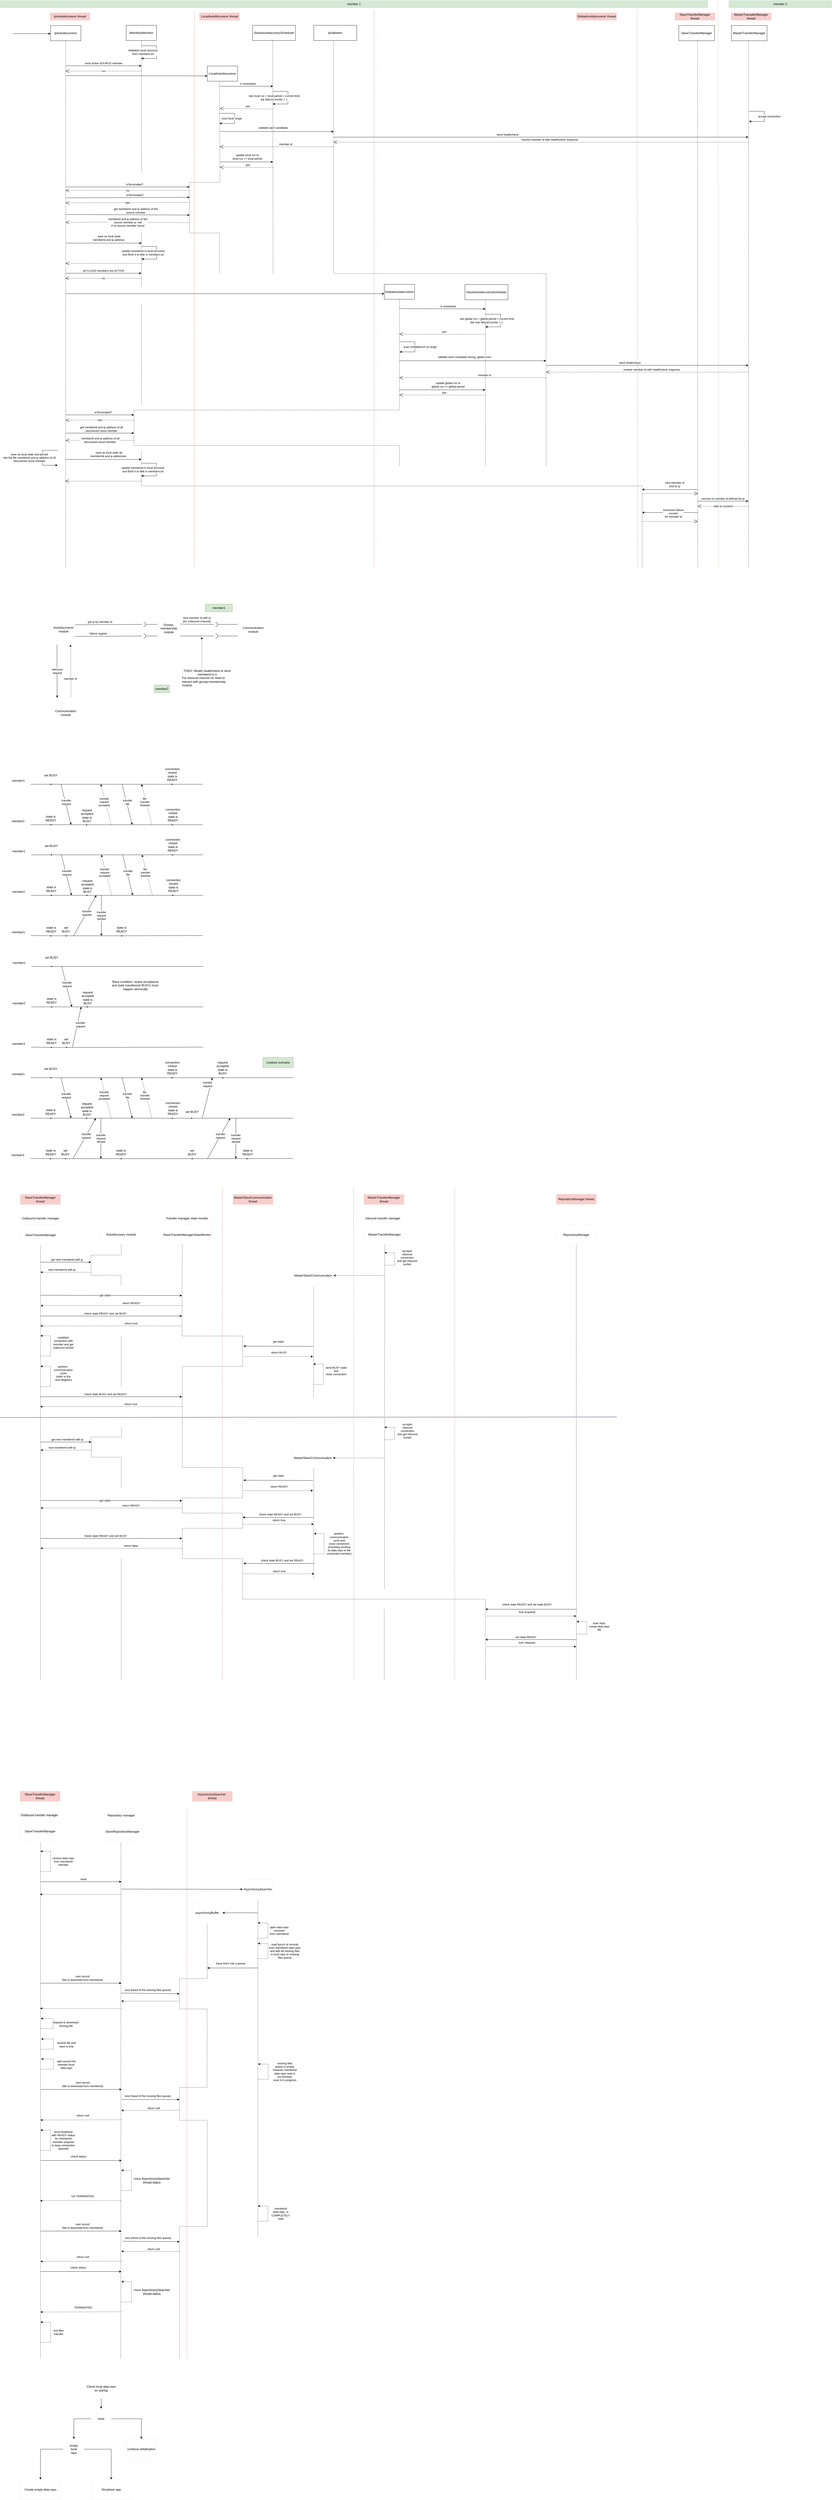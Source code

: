 <mxfile version="19.0.3" type="device"><diagram id="7V6MXCHC2ONnp1XiHzpr" name="Page-1"><mxGraphModel dx="1497" dy="911" grid="1" gridSize="10" guides="1" tooltips="1" connect="1" arrows="1" fold="1" page="1" pageScale="1" pageWidth="1654" pageHeight="1169" math="0" shadow="0"><root><mxCell id="0"/><mxCell id="1" parent="0"/><mxCell id="BNZ9fdyQxhL-7l5-ofmm-1" value="IpAutodiscoverer" style="rounded=0;whiteSpace=wrap;html=1;" parent="1" vertex="1"><mxGeometry x="200" y="100" width="120" height="60" as="geometry"/></mxCell><mxCell id="BNZ9fdyQxhL-7l5-ofmm-2" value="" style="endArrow=none;dashed=1;html=1;rounded=0;entryX=0.5;entryY=1;entryDx=0;entryDy=0;" parent="1" target="BNZ9fdyQxhL-7l5-ofmm-1" edge="1"><mxGeometry width="50" height="50" relative="1" as="geometry"><mxPoint x="260" y="2240" as="sourcePoint"/><mxPoint x="273" y="160" as="targetPoint"/><Array as="points"><mxPoint x="260" y="2070"/><mxPoint x="260" y="1880"/></Array></mxGeometry></mxCell><mxCell id="BNZ9fdyQxhL-7l5-ofmm-3" value="LocalAutodiscoverer" style="rounded=0;whiteSpace=wrap;html=1;" parent="1" vertex="1"><mxGeometry x="820" y="260" width="120" height="60" as="geometry"/></mxCell><mxCell id="BNZ9fdyQxhL-7l5-ofmm-4" value="" style="endArrow=none;dashed=1;html=1;rounded=0;entryX=0.5;entryY=1;entryDx=0;entryDy=0;" parent="1" edge="1"><mxGeometry width="50" height="50" relative="1" as="geometry"><mxPoint x="868" y="1080" as="sourcePoint"/><mxPoint x="868" y="320" as="targetPoint"/><Array as="points"><mxPoint x="868" y="920"/><mxPoint x="750" y="920"/><mxPoint x="750" y="720"/><mxPoint x="870" y="720"/></Array></mxGeometry></mxCell><mxCell id="BNZ9fdyQxhL-7l5-ofmm-6" value="" style="endArrow=classic;html=1;rounded=0;" parent="1" edge="1"><mxGeometry width="50" height="50" relative="1" as="geometry"><mxPoint x="50" y="132" as="sourcePoint"/><mxPoint x="200" y="132" as="targetPoint"/></mxGeometry></mxCell><mxCell id="BNZ9fdyQxhL-7l5-ofmm-8" value="" style="endArrow=classic;html=1;rounded=0;" parent="1" edge="1"><mxGeometry width="50" height="50" relative="1" as="geometry"><mxPoint x="260" y="738" as="sourcePoint"/><mxPoint x="750" y="738" as="targetPoint"/></mxGeometry></mxCell><mxCell id="BNZ9fdyQxhL-7l5-ofmm-9" value="isTerminated?" style="edgeLabel;html=1;align=center;verticalAlign=middle;resizable=0;points=[];" parent="BNZ9fdyQxhL-7l5-ofmm-8" vertex="1" connectable="0"><mxGeometry x="0.127" y="-3" relative="1" as="geometry"><mxPoint x="-4" y="-13" as="offset"/></mxGeometry></mxCell><mxCell id="BNZ9fdyQxhL-7l5-ofmm-12" value="no" style="endArrow=open;endSize=12;dashed=1;html=1;rounded=0;" parent="1" edge="1"><mxGeometry width="160" relative="1" as="geometry"><mxPoint x="750" y="752" as="sourcePoint"/><mxPoint x="260" y="752" as="targetPoint"/></mxGeometry></mxCell><mxCell id="BNZ9fdyQxhL-7l5-ofmm-13" value="" style="endArrow=classic;html=1;rounded=0;" parent="1" edge="1"><mxGeometry width="50" height="50" relative="1" as="geometry"><mxPoint x="261" y="781" as="sourcePoint"/><mxPoint x="750" y="779" as="targetPoint"/></mxGeometry></mxCell><mxCell id="BNZ9fdyQxhL-7l5-ofmm-14" value="isTerminated?" style="edgeLabel;html=1;align=center;verticalAlign=middle;resizable=0;points=[];" parent="BNZ9fdyQxhL-7l5-ofmm-13" vertex="1" connectable="0"><mxGeometry x="0.127" y="-3" relative="1" as="geometry"><mxPoint x="-4" y="-13" as="offset"/></mxGeometry></mxCell><mxCell id="BNZ9fdyQxhL-7l5-ofmm-15" value="yes" style="endArrow=open;endSize=12;dashed=1;html=1;rounded=0;" parent="1" edge="1"><mxGeometry width="160" relative="1" as="geometry"><mxPoint x="750" y="799" as="sourcePoint"/><mxPoint x="260" y="801" as="targetPoint"/><Array as="points"><mxPoint x="370" y="800"/></Array></mxGeometry></mxCell><mxCell id="BNZ9fdyQxhL-7l5-ofmm-22" value="" style="endArrow=classic;html=1;rounded=0;" parent="1" edge="1"><mxGeometry width="50" height="50" relative="1" as="geometry"><mxPoint x="260" y="847" as="sourcePoint"/><mxPoint x="750" y="849" as="targetPoint"/></mxGeometry></mxCell><mxCell id="BNZ9fdyQxhL-7l5-ofmm-23" value="get memberId and ip address of the &lt;br&gt;source member" style="edgeLabel;html=1;align=center;verticalAlign=middle;resizable=0;points=[];" parent="BNZ9fdyQxhL-7l5-ofmm-22" vertex="1" connectable="0"><mxGeometry x="0.236" relative="1" as="geometry"><mxPoint x="-26" y="-16" as="offset"/></mxGeometry></mxCell><mxCell id="BNZ9fdyQxhL-7l5-ofmm-24" value="&lt;span style=&quot;color: rgb(0, 0, 0); font-family: Helvetica; font-size: 11px; font-style: normal; font-variant-ligatures: normal; font-variant-caps: normal; font-weight: 400; letter-spacing: normal; orphans: 2; text-align: center; text-indent: 0px; text-transform: none; widows: 2; word-spacing: 0px; -webkit-text-stroke-width: 0px; background-color: rgb(255, 255, 255); text-decoration-thickness: initial; text-decoration-style: initial; text-decoration-color: initial; float: none; display: inline !important;&quot;&gt;memberId and ip address of the&lt;/span&gt;&lt;br style=&quot;color: rgb(0, 0, 0); font-family: Helvetica; font-size: 11px; font-style: normal; font-variant-ligatures: normal; font-variant-caps: normal; font-weight: 400; letter-spacing: normal; orphans: 2; text-align: center; text-indent: 0px; text-transform: none; widows: 2; word-spacing: 0px; -webkit-text-stroke-width: 0px; text-decoration-thickness: initial; text-decoration-style: initial; text-decoration-color: initial;&quot;&gt;&lt;span style=&quot;color: rgb(0, 0, 0); font-family: Helvetica; font-size: 11px; font-style: normal; font-variant-ligatures: normal; font-variant-caps: normal; font-weight: 400; letter-spacing: normal; orphans: 2; text-align: center; text-indent: 0px; text-transform: none; widows: 2; word-spacing: 0px; -webkit-text-stroke-width: 0px; background-color: rgb(255, 255, 255); text-decoration-thickness: initial; text-decoration-style: initial; text-decoration-color: initial; float: none; display: inline !important;&quot;&gt;source member or null &lt;br&gt;if no source member found&lt;/span&gt;" style="endArrow=open;endSize=12;dashed=1;html=1;rounded=0;" parent="1" edge="1"><mxGeometry width="160" relative="1" as="geometry"><mxPoint x="750" y="879" as="sourcePoint"/><mxPoint x="260" y="878" as="targetPoint"/><Array as="points"><mxPoint x="371" y="877"/></Array></mxGeometry></mxCell><mxCell id="BNZ9fdyQxhL-7l5-ofmm-25" value="" style="endArrow=classic;html=1;rounded=0;entryX=0;entryY=0.65;entryDx=0;entryDy=0;entryPerimeter=0;" parent="1" target="BNZ9fdyQxhL-7l5-ofmm-3" edge="1"><mxGeometry width="50" height="50" relative="1" as="geometry"><mxPoint x="260" y="298" as="sourcePoint"/><mxPoint x="420" y="180" as="targetPoint"/></mxGeometry></mxCell><mxCell id="BNZ9fdyQxhL-7l5-ofmm-26" value="" style="endArrow=classic;html=1;rounded=0;" parent="1" edge="1"><mxGeometry width="50" height="50" relative="1" as="geometry"><mxPoint x="260" y="960" as="sourcePoint"/><mxPoint x="560" y="960" as="targetPoint"/><Array as="points"><mxPoint x="270" y="960"/><mxPoint x="380" y="960"/></Array></mxGeometry></mxCell><mxCell id="BNZ9fdyQxhL-7l5-ofmm-27" value="save as local state&lt;br&gt;memberId and ip address&amp;nbsp;" style="edgeLabel;html=1;align=center;verticalAlign=middle;resizable=0;points=[];" parent="BNZ9fdyQxhL-7l5-ofmm-26" vertex="1" connectable="0"><mxGeometry x="0.438" y="-2" relative="1" as="geometry"><mxPoint x="-45" y="-22" as="offset"/></mxGeometry></mxCell><mxCell id="BNZ9fdyQxhL-7l5-ofmm-28" value="GlobalAutodiscoverer" style="rounded=0;whiteSpace=wrap;html=1;" parent="1" vertex="1"><mxGeometry x="1520" y="1123" width="120" height="59" as="geometry"/></mxCell><mxCell id="BNZ9fdyQxhL-7l5-ofmm-29" value="" style="endArrow=none;dashed=1;html=1;rounded=0;entryX=0.5;entryY=1;entryDx=0;entryDy=0;" parent="1" target="BNZ9fdyQxhL-7l5-ofmm-28" edge="1"><mxGeometry width="50" height="50" relative="1" as="geometry"><mxPoint x="1580" y="1840" as="sourcePoint"/><mxPoint x="1360" y="1182" as="targetPoint"/><Array as="points"><mxPoint x="1580" y="1760"/><mxPoint x="530" y="1760"/><mxPoint x="530" y="1620"/><mxPoint x="1580" y="1620"/></Array></mxGeometry></mxCell><mxCell id="BNZ9fdyQxhL-7l5-ofmm-32" value="" style="endArrow=classic;html=1;rounded=0;entryX=0;entryY=0.627;entryDx=0;entryDy=0;entryPerimeter=0;" parent="1" target="BNZ9fdyQxhL-7l5-ofmm-28" edge="1"><mxGeometry width="50" height="50" relative="1" as="geometry"><mxPoint x="260" y="1160" as="sourcePoint"/><mxPoint x="1510" y="960" as="targetPoint"/></mxGeometry></mxCell><mxCell id="BNZ9fdyQxhL-7l5-ofmm-36" value="" style="endArrow=classic;html=1;rounded=0;" parent="1" edge="1"><mxGeometry width="50" height="50" relative="1" as="geometry"><mxPoint x="260" y="1639" as="sourcePoint"/><mxPoint x="530" y="1639" as="targetPoint"/></mxGeometry></mxCell><mxCell id="BNZ9fdyQxhL-7l5-ofmm-37" value="isTerminated?" style="edgeLabel;html=1;align=center;verticalAlign=middle;resizable=0;points=[];" parent="BNZ9fdyQxhL-7l5-ofmm-36" vertex="1" connectable="0"><mxGeometry x="0.127" y="-3" relative="1" as="geometry"><mxPoint x="-4" y="-13" as="offset"/></mxGeometry></mxCell><mxCell id="BNZ9fdyQxhL-7l5-ofmm-38" value="yes" style="endArrow=open;endSize=12;dashed=1;html=1;rounded=0;" parent="1" edge="1"><mxGeometry width="160" relative="1" as="geometry"><mxPoint x="530" y="1660" as="sourcePoint"/><mxPoint x="260" y="1660" as="targetPoint"/><Array as="points"><mxPoint x="371" y="1659"/></Array></mxGeometry></mxCell><mxCell id="BNZ9fdyQxhL-7l5-ofmm-39" value="" style="endArrow=classic;html=1;rounded=0;" parent="1" edge="1"><mxGeometry width="50" height="50" relative="1" as="geometry"><mxPoint x="260" y="1711" as="sourcePoint"/><mxPoint x="530" y="1711" as="targetPoint"/></mxGeometry></mxCell><mxCell id="BNZ9fdyQxhL-7l5-ofmm-40" value="get memberId and ip address of all&lt;br&gt;discovered cloud member" style="edgeLabel;html=1;align=center;verticalAlign=middle;resizable=0;points=[];" parent="BNZ9fdyQxhL-7l5-ofmm-39" vertex="1" connectable="0"><mxGeometry x="0.236" relative="1" as="geometry"><mxPoint x="-26" y="-16" as="offset"/></mxGeometry></mxCell><mxCell id="BNZ9fdyQxhL-7l5-ofmm-41" value="&amp;nbsp;memberId and ip address of all&lt;br&gt;discovered cloud member" style="endArrow=open;endSize=12;dashed=1;html=1;rounded=0;" parent="1" edge="1"><mxGeometry width="160" relative="1" as="geometry"><mxPoint x="530" y="1740" as="sourcePoint"/><mxPoint x="260" y="1740" as="targetPoint"/><Array as="points"><mxPoint x="371" y="1739"/></Array></mxGeometry></mxCell><mxCell id="BNZ9fdyQxhL-7l5-ofmm-42" value="" style="endArrow=classic;html=1;rounded=0;" parent="1" edge="1"><mxGeometry width="50" height="50" relative="1" as="geometry"><mxPoint x="228" y="1779" as="sourcePoint"/><mxPoint x="228" y="1838" as="targetPoint"/><Array as="points"><mxPoint x="168" y="1779"/><mxPoint x="168" y="1838"/><mxPoint x="198" y="1838"/></Array></mxGeometry></mxCell><mxCell id="BNZ9fdyQxhL-7l5-ofmm-43" value="save as local state and persist&lt;br&gt;into the file memberId and ip address of all&lt;br&gt;discovered cloud member" style="edgeLabel;html=1;align=center;verticalAlign=middle;resizable=0;points=[];" parent="BNZ9fdyQxhL-7l5-ofmm-42" vertex="1" connectable="0"><mxGeometry x="0.438" y="-2" relative="1" as="geometry"><mxPoint x="-62" y="-32" as="offset"/></mxGeometry></mxCell><mxCell id="BNZ9fdyQxhL-7l5-ofmm-45" value="" style="endArrow=classic;html=1;rounded=0;" parent="1" edge="1"><mxGeometry width="50" height="50" relative="1" as="geometry"><mxPoint x="1581" y="1350" as="sourcePoint"/><mxPoint x="1581" y="1390" as="targetPoint"/><Array as="points"><mxPoint x="1641" y="1350"/><mxPoint x="1641" y="1390"/></Array></mxGeometry></mxCell><mxCell id="BNZ9fdyQxhL-7l5-ofmm-46" value="scan moldtelecom ip range" style="edgeLabel;html=1;align=center;verticalAlign=middle;resizable=0;points=[];" parent="BNZ9fdyQxhL-7l5-ofmm-45" vertex="1" connectable="0"><mxGeometry x="0.438" y="-2" relative="1" as="geometry"><mxPoint x="35" y="-18" as="offset"/></mxGeometry></mxCell><mxCell id="BNZ9fdyQxhL-7l5-ofmm-52" value="MasterTransferManager" style="rounded=0;whiteSpace=wrap;html=1;" parent="1" vertex="1"><mxGeometry x="2893" y="100" width="141" height="60" as="geometry"/></mxCell><mxCell id="BNZ9fdyQxhL-7l5-ofmm-53" value="" style="endArrow=none;dashed=1;html=1;rounded=0;entryX=0.5;entryY=1;entryDx=0;entryDy=0;" parent="1" edge="1"><mxGeometry width="50" height="50" relative="1" as="geometry"><mxPoint x="2961" y="2240" as="sourcePoint"/><mxPoint x="2961" y="159.0" as="targetPoint"/></mxGeometry></mxCell><mxCell id="BNZ9fdyQxhL-7l5-ofmm-54" value="" style="endArrow=classic;html=1;rounded=0;" parent="1" edge="1"><mxGeometry width="50" height="50" relative="1" as="geometry"><mxPoint x="2963" y="439" as="sourcePoint"/><mxPoint x="2963" y="479" as="targetPoint"/><Array as="points"><mxPoint x="3023" y="439"/><mxPoint x="3023" y="479"/></Array></mxGeometry></mxCell><mxCell id="BNZ9fdyQxhL-7l5-ofmm-55" value="accept connection" style="edgeLabel;html=1;align=center;verticalAlign=middle;resizable=0;points=[];" parent="BNZ9fdyQxhL-7l5-ofmm-54" vertex="1" connectable="0"><mxGeometry x="0.438" y="-2" relative="1" as="geometry"><mxPoint x="35" y="-18" as="offset"/></mxGeometry></mxCell><mxCell id="BNZ9fdyQxhL-7l5-ofmm-61" value="" style="endArrow=none;dashed=1;html=1;rounded=0;fillColor=#d5e8d4;strokeColor=#82b366;" parent="1" edge="1"><mxGeometry width="50" height="50" relative="1" as="geometry"><mxPoint x="2842" y="2240" as="sourcePoint"/><mxPoint x="2841" as="targetPoint"/></mxGeometry></mxCell><mxCell id="BNZ9fdyQxhL-7l5-ofmm-62" value="member 1" style="text;html=1;strokeColor=#00CC66;fillColor=#d5e8d4;align=center;verticalAlign=middle;whiteSpace=wrap;rounded=0;strokeWidth=0;" parent="1" vertex="1"><mxGeometry width="2800" height="30" as="geometry"/></mxCell><mxCell id="BNZ9fdyQxhL-7l5-ofmm-63" value="member 2" style="text;html=1;strokeColor=#00CC66;fillColor=#d5e8d4;align=center;verticalAlign=middle;whiteSpace=wrap;rounded=0;strokeWidth=0;" parent="1" vertex="1"><mxGeometry x="2882" width="408" height="30" as="geometry"/></mxCell><mxCell id="BNZ9fdyQxhL-7l5-ofmm-64" value="" style="endArrow=classic;html=1;rounded=0;" parent="1" edge="1"><mxGeometry width="50" height="50" relative="1" as="geometry"><mxPoint x="868" y="447" as="sourcePoint"/><mxPoint x="868" y="487" as="targetPoint"/><Array as="points"><mxPoint x="928" y="447"/><mxPoint x="928" y="487"/></Array></mxGeometry></mxCell><mxCell id="BNZ9fdyQxhL-7l5-ofmm-65" value="scan local range" style="edgeLabel;html=1;align=center;verticalAlign=middle;resizable=0;points=[];" parent="BNZ9fdyQxhL-7l5-ofmm-64" vertex="1" connectable="0"><mxGeometry x="0.438" y="-2" relative="1" as="geometry"><mxPoint x="3" y="-18" as="offset"/></mxGeometry></mxCell><mxCell id="BNZ9fdyQxhL-7l5-ofmm-66" value="" style="endArrow=none;dashed=1;html=1;rounded=0;fillColor=#f8cecc;strokeColor=#b85450;" parent="1" edge="1"><mxGeometry width="50" height="50" relative="1" as="geometry"><mxPoint x="770" y="2240" as="sourcePoint"/><mxPoint x="770" y="40" as="targetPoint"/></mxGeometry></mxCell><mxCell id="BNZ9fdyQxhL-7l5-ofmm-67" value="IpAutodiscoverer thread" style="text;html=1;strokeColor=#b85450;fillColor=#f8cecc;align=center;verticalAlign=middle;whiteSpace=wrap;rounded=0;strokeWidth=0;" parent="1" vertex="1"><mxGeometry x="197" y="49" width="159" height="30" as="geometry"/></mxCell><mxCell id="BNZ9fdyQxhL-7l5-ofmm-68" value="LocalAutodiscoverer thread" style="text;html=1;strokeColor=#b85450;fillColor=#f8cecc;align=center;verticalAlign=middle;whiteSpace=wrap;rounded=0;strokeWidth=0;" parent="1" vertex="1"><mxGeometry x="788.5" y="49" width="159" height="30" as="geometry"/></mxCell><mxCell id="BNZ9fdyQxhL-7l5-ofmm-69" value="MasterTransaferManager thread" style="text;html=1;strokeColor=#b85450;fillColor=#f8cecc;align=center;verticalAlign=middle;whiteSpace=wrap;rounded=0;strokeWidth=0;" parent="1" vertex="1"><mxGeometry x="2891" y="49" width="160" height="30" as="geometry"/></mxCell><mxCell id="BNZ9fdyQxhL-7l5-ofmm-70" value="GlobalAutodiscoverer thread" style="text;html=1;strokeColor=#b85450;fillColor=#f8cecc;align=center;verticalAlign=middle;whiteSpace=wrap;rounded=0;strokeWidth=0;" parent="1" vertex="1"><mxGeometry x="2280" y="49" width="159" height="30" as="geometry"/></mxCell><mxCell id="BNZ9fdyQxhL-7l5-ofmm-71" value="" style="endArrow=none;dashed=1;html=1;rounded=0;fillColor=#f8cecc;strokeColor=#b85450;" parent="1" edge="1"><mxGeometry width="50" height="50" relative="1" as="geometry"><mxPoint x="1480" y="2240" as="sourcePoint"/><mxPoint x="1480" y="40" as="targetPoint"/></mxGeometry></mxCell><mxCell id="BNZ9fdyQxhL-7l5-ofmm-72" value="SlaveTransferManager" style="rounded=0;whiteSpace=wrap;html=1;" parent="1" vertex="1"><mxGeometry x="2685" y="100" width="141" height="60" as="geometry"/></mxCell><mxCell id="BNZ9fdyQxhL-7l5-ofmm-73" value="" style="endArrow=none;dashed=1;html=1;rounded=0;entryX=0.5;entryY=1;entryDx=0;entryDy=0;" parent="1" edge="1"><mxGeometry width="50" height="50" relative="1" as="geometry"><mxPoint x="2760" y="2240" as="sourcePoint"/><mxPoint x="2759" y="161" as="targetPoint"/></mxGeometry></mxCell><mxCell id="BNZ9fdyQxhL-7l5-ofmm-74" value="" style="endArrow=none;dashed=1;html=1;rounded=0;fillColor=#f8cecc;strokeColor=#b85450;" parent="1" edge="1"><mxGeometry width="50" height="50" relative="1" as="geometry"><mxPoint x="2521" y="2240" as="sourcePoint"/><mxPoint x="2520.0" y="40" as="targetPoint"/></mxGeometry></mxCell><mxCell id="BNZ9fdyQxhL-7l5-ofmm-75" value="SlaveTransferManager thread" style="text;html=1;strokeColor=#b85450;fillColor=#f8cecc;align=center;verticalAlign=middle;whiteSpace=wrap;rounded=0;strokeWidth=0;" parent="1" vertex="1"><mxGeometry x="2669" y="49" width="159" height="30" as="geometry"/></mxCell><mxCell id="BNZ9fdyQxhL-7l5-ofmm-76" value="" style="endArrow=classic;html=1;rounded=0;fontColor=#000000;" parent="1" edge="1"><mxGeometry width="50" height="50" relative="1" as="geometry"><mxPoint x="2760" y="1934" as="sourcePoint"/><mxPoint x="2540" y="1934" as="targetPoint"/></mxGeometry></mxCell><mxCell id="BNZ9fdyQxhL-7l5-ofmm-77" value="next member id &lt;br&gt;and its ip" style="edgeLabel;html=1;align=center;verticalAlign=middle;resizable=0;points=[];fontColor=#000000;" parent="BNZ9fdyQxhL-7l5-ofmm-76" vertex="1" connectable="0"><mxGeometry x="-0.245" y="2" relative="1" as="geometry"><mxPoint x="-9" y="-22" as="offset"/></mxGeometry></mxCell><mxCell id="BNZ9fdyQxhL-7l5-ofmm-78" value="" style="endArrow=classic;html=1;rounded=0;fontColor=#000000;" parent="1" edge="1"><mxGeometry width="50" height="50" relative="1" as="geometry"><mxPoint x="2760" y="1980" as="sourcePoint"/><mxPoint x="2960" y="1980" as="targetPoint"/></mxGeometry></mxCell><mxCell id="BNZ9fdyQxhL-7l5-ofmm-79" value="connect to member id defined by ip" style="edgeLabel;html=1;align=center;verticalAlign=middle;resizable=0;points=[];fontColor=#000000;" parent="BNZ9fdyQxhL-7l5-ofmm-78" vertex="1" connectable="0"><mxGeometry x="-0.12" y="-2" relative="1" as="geometry"><mxPoint x="11" y="-12" as="offset"/></mxGeometry></mxCell><mxCell id="BNZ9fdyQxhL-7l5-ofmm-80" value="fails to connect" style="endArrow=open;endSize=12;dashed=1;html=1;rounded=0;" parent="1" edge="1"><mxGeometry width="160" relative="1" as="geometry"><mxPoint x="2960" y="2000" as="sourcePoint"/><mxPoint x="2760" y="2000" as="targetPoint"/><Array as="points"/></mxGeometry></mxCell><mxCell id="BNZ9fdyQxhL-7l5-ofmm-81" value="" style="endArrow=classic;html=1;rounded=0;fontColor=#000000;" parent="1" edge="1"><mxGeometry width="50" height="50" relative="1" as="geometry"><mxPoint x="2760" y="2025" as="sourcePoint"/><mxPoint x="2540" y="2025" as="targetPoint"/></mxGeometry></mxCell><mxCell id="BNZ9fdyQxhL-7l5-ofmm-82" value="increment failure &lt;br&gt;counter &lt;br&gt;for member id" style="edgeLabel;html=1;align=center;verticalAlign=middle;resizable=0;points=[];fontColor=#000000;" parent="BNZ9fdyQxhL-7l5-ofmm-81" vertex="1" connectable="0"><mxGeometry x="-0.245" y="2" relative="1" as="geometry"><mxPoint x="-14" y="1" as="offset"/></mxGeometry></mxCell><mxCell id="BNZ9fdyQxhL-7l5-ofmm-84" value="" style="endArrow=open;endSize=12;dashed=1;html=1;rounded=0;" parent="1" edge="1"><mxGeometry width="160" relative="1" as="geometry"><mxPoint x="2540" y="1950" as="sourcePoint"/><mxPoint x="2760" y="1950" as="targetPoint"/><Array as="points"/></mxGeometry></mxCell><mxCell id="BNZ9fdyQxhL-7l5-ofmm-85" value="" style="endArrow=open;endSize=12;dashed=1;html=1;rounded=0;" parent="1" edge="1"><mxGeometry width="160" relative="1" as="geometry"><mxPoint x="2540" y="2060" as="sourcePoint"/><mxPoint x="2760" y="2060" as="targetPoint"/><Array as="points"/></mxGeometry></mxCell><mxCell id="BNZ9fdyQxhL-7l5-ofmm-97" value="" style="rounded=0;whiteSpace=wrap;html=1;fontColor=#000000;strokeColor=#00CC66;strokeWidth=0;container=1;" parent="1" vertex="1"><mxGeometry x="160" y="2377" width="920" height="240" as="geometry"/></mxCell><mxCell id="BNZ9fdyQxhL-7l5-ofmm-86" value="Autodiscoverer module" style="rounded=0;whiteSpace=wrap;html=1;fontColor=#000000;strokeColor=#00CC66;strokeWidth=0;" parent="BNZ9fdyQxhL-7l5-ofmm-97" vertex="1"><mxGeometry x="46.885" y="50" width="89.346" height="120" as="geometry"/></mxCell><mxCell id="BNZ9fdyQxhL-7l5-ofmm-87" value="" style="rounded=0;orthogonalLoop=1;jettySize=auto;html=1;endArrow=none;endFill=0;sketch=0;sourcePerimeterSpacing=0;targetPerimeterSpacing=0;fontColor=#000000;" parent="BNZ9fdyQxhL-7l5-ofmm-97" target="JReUaX0QLKxyhpnUT181-2" edge="1"><mxGeometry relative="1" as="geometry"><mxPoint x="137.115" y="91.5" as="sourcePoint"/><mxPoint x="256.538" y="90" as="targetPoint"/></mxGeometry></mxCell><mxCell id="BNZ9fdyQxhL-7l5-ofmm-91" value="get ip by member id" style="edgeLabel;html=1;align=center;verticalAlign=middle;resizable=0;points=[];fontColor=#000000;" parent="BNZ9fdyQxhL-7l5-ofmm-87" vertex="1" connectable="0"><mxGeometry x="-0.424" y="-1" relative="1" as="geometry"><mxPoint x="22" y="-12" as="offset"/></mxGeometry></mxCell><mxCell id="BNZ9fdyQxhL-7l5-ofmm-88" value="" style="rounded=0;orthogonalLoop=1;jettySize=auto;html=1;endArrow=halfCircle;endFill=0;endSize=6;strokeWidth=1;sketch=0;fontColor=#000000;" parent="BNZ9fdyQxhL-7l5-ofmm-97" edge="1"><mxGeometry relative="1" as="geometry"><mxPoint x="780.038" y="90" as="sourcePoint"/><mxPoint x="692.462" y="90" as="targetPoint"/></mxGeometry></mxCell><mxCell id="BNZ9fdyQxhL-7l5-ofmm-89" value="" style="ellipse;whiteSpace=wrap;html=1;align=center;aspect=fixed;resizable=0;points=[];outlineConnect=0;sketch=0;fontColor=#000000;strokeColor=#00CC66;strokeWidth=0;" parent="BNZ9fdyQxhL-7l5-ofmm-97" vertex="1"><mxGeometry x="685.385" y="85" width="10" height="10" as="geometry"/></mxCell><mxCell id="BNZ9fdyQxhL-7l5-ofmm-92" value="" style="rounded=0;orthogonalLoop=1;jettySize=auto;html=1;endArrow=none;endFill=0;sketch=0;sourcePerimeterSpacing=0;targetPerimeterSpacing=0;fontColor=#000000;" parent="BNZ9fdyQxhL-7l5-ofmm-97" target="JReUaX0QLKxyhpnUT181-10" edge="1"><mxGeometry relative="1" as="geometry"><mxPoint x="136.231" y="137.5" as="sourcePoint"/><mxPoint x="247.692" y="137" as="targetPoint"/></mxGeometry></mxCell><mxCell id="BNZ9fdyQxhL-7l5-ofmm-93" value="failure register" style="edgeLabel;html=1;align=center;verticalAlign=middle;resizable=0;points=[];fontColor=#000000;" parent="BNZ9fdyQxhL-7l5-ofmm-92" vertex="1" connectable="0"><mxGeometry x="-0.424" y="-1" relative="1" as="geometry"><mxPoint x="16" y="-12" as="offset"/></mxGeometry></mxCell><mxCell id="BNZ9fdyQxhL-7l5-ofmm-94" value="" style="rounded=0;orthogonalLoop=1;jettySize=auto;html=1;endArrow=halfCircle;endFill=0;endSize=6;strokeWidth=1;sketch=0;fontColor=#000000;" parent="BNZ9fdyQxhL-7l5-ofmm-97" edge="1"><mxGeometry relative="1" as="geometry"><mxPoint x="780.038" y="136" as="sourcePoint"/><mxPoint x="692.462" y="136" as="targetPoint"/></mxGeometry></mxCell><mxCell id="BNZ9fdyQxhL-7l5-ofmm-95" value="" style="ellipse;whiteSpace=wrap;html=1;align=center;aspect=fixed;resizable=0;points=[];outlineConnect=0;sketch=0;fontColor=#000000;strokeColor=#00CC66;strokeWidth=0;" parent="BNZ9fdyQxhL-7l5-ofmm-97" vertex="1"><mxGeometry x="685.385" y="131" width="10" height="10" as="geometry"/></mxCell><mxCell id="BNZ9fdyQxhL-7l5-ofmm-96" value="Communication module" style="rounded=0;whiteSpace=wrap;html=1;fontColor=#000000;strokeColor=#00CC66;strokeWidth=0;" parent="BNZ9fdyQxhL-7l5-ofmm-97" vertex="1"><mxGeometry x="779.998" y="51" width="122.962" height="120" as="geometry"/></mxCell><mxCell id="BNZ9fdyQxhL-7l5-ofmm-100" value="member1" style="text;html=1;strokeColor=#82b366;fillColor=#d5e8d4;align=center;verticalAlign=middle;whiteSpace=wrap;rounded=0;" parent="BNZ9fdyQxhL-7l5-ofmm-97" vertex="1"><mxGeometry x="652.846" y="10" width="106.154" height="30" as="geometry"/></mxCell><mxCell id="JReUaX0QLKxyhpnUT181-1" value="Gossip-membership&lt;br&gt;module" style="rounded=0;whiteSpace=wrap;html=1;fontColor=#000000;strokeColor=#00CC66;strokeWidth=0;" parent="BNZ9fdyQxhL-7l5-ofmm-97" vertex="1"><mxGeometry x="463.346" y="46" width="89.346" height="120" as="geometry"/></mxCell><mxCell id="JReUaX0QLKxyhpnUT181-2" value="" style="ellipse;whiteSpace=wrap;html=1;align=center;aspect=fixed;resizable=0;points=[];outlineConnect=0;sketch=0;fontColor=#000000;strokeColor=#00CC66;strokeWidth=0;" parent="BNZ9fdyQxhL-7l5-ofmm-97" vertex="1"><mxGeometry x="400.962" y="85" width="10" height="10" as="geometry"/></mxCell><mxCell id="JReUaX0QLKxyhpnUT181-4" value="" style="rounded=0;orthogonalLoop=1;jettySize=auto;html=1;endArrow=none;endFill=0;sketch=0;sourcePerimeterSpacing=0;targetPerimeterSpacing=0;fontColor=#000000;exitX=1.003;exitY=0.358;exitDx=0;exitDy=0;exitPerimeter=0;" parent="BNZ9fdyQxhL-7l5-ofmm-97" source="JReUaX0QLKxyhpnUT181-1" edge="1"><mxGeometry relative="1" as="geometry"><mxPoint x="557.964" y="90.04" as="sourcePoint"/><mxPoint x="685.385" y="90" as="targetPoint"/></mxGeometry></mxCell><mxCell id="JReUaX0QLKxyhpnUT181-11" value="next member id with ip&lt;br&gt;(for outbound channel)" style="edgeLabel;html=1;align=center;verticalAlign=middle;resizable=0;points=[];" parent="JReUaX0QLKxyhpnUT181-4" vertex="1" connectable="0"><mxGeometry x="-0.29" y="-2" relative="1" as="geometry"><mxPoint x="18" y="-21" as="offset"/></mxGeometry></mxCell><mxCell id="JReUaX0QLKxyhpnUT181-6" value="" style="rounded=0;orthogonalLoop=1;jettySize=auto;html=1;endArrow=none;endFill=0;sketch=0;sourcePerimeterSpacing=0;targetPerimeterSpacing=0;fontColor=#000000;exitX=1;exitY=0.75;exitDx=0;exitDy=0;" parent="BNZ9fdyQxhL-7l5-ofmm-97" edge="1"><mxGeometry relative="1" as="geometry"><mxPoint x="552.692" y="136" as="sourcePoint"/><mxPoint x="685.385" y="136" as="targetPoint"/></mxGeometry></mxCell><mxCell id="BNZ9fdyQxhL-7l5-ofmm-101" value="" style="rounded=0;whiteSpace=wrap;html=1;fontColor=#000000;strokeColor=#00CC66;strokeWidth=0;" parent="1" vertex="1"><mxGeometry x="160" y="2738" width="920" height="240" as="geometry"/></mxCell><mxCell id="BNZ9fdyQxhL-7l5-ofmm-102" value="member2" style="text;html=1;strokeColor=#82b366;fillColor=#d5e8d4;align=center;verticalAlign=middle;whiteSpace=wrap;rounded=0;" parent="1" vertex="1"><mxGeometry x="610" y="2707" width="60" height="30" as="geometry"/></mxCell><mxCell id="BNZ9fdyQxhL-7l5-ofmm-103" value="Communication module" style="rounded=0;whiteSpace=wrap;html=1;fontColor=#000000;strokeColor=#00CC66;strokeWidth=0;" parent="1" vertex="1"><mxGeometry x="200" y="2757" width="120" height="120" as="geometry"/></mxCell><mxCell id="BNZ9fdyQxhL-7l5-ofmm-104" value="welcome&lt;br&gt;request" style="endArrow=classic;html=1;rounded=0;fontColor=#000000;exitX=0.5;exitY=1;exitDx=0;exitDy=0;" parent="1" edge="1"><mxGeometry width="50" height="50" relative="1" as="geometry"><mxPoint x="225.5" y="2547" as="sourcePoint"/><mxPoint x="225.889" y="2757" as="targetPoint"/></mxGeometry></mxCell><mxCell id="BNZ9fdyQxhL-7l5-ofmm-105" value="" style="endArrow=classic;html=1;rounded=0;fontColor=#000000;entryX=0.75;entryY=1;entryDx=0;entryDy=0;dashed=1;exitX=0.633;exitY=-0.033;exitDx=0;exitDy=0;exitPerimeter=0;" parent="1" edge="1"><mxGeometry width="50" height="50" relative="1" as="geometry"><mxPoint x="280.96" y="2753.04" as="sourcePoint"/><mxPoint x="278.894" y="2547" as="targetPoint"/></mxGeometry></mxCell><mxCell id="BNZ9fdyQxhL-7l5-ofmm-106" value="member id" style="edgeLabel;html=1;align=center;verticalAlign=middle;resizable=0;points=[];fontColor=#000000;" parent="BNZ9fdyQxhL-7l5-ofmm-105" vertex="1" connectable="0"><mxGeometry x="-0.305" y="2" relative="1" as="geometry"><mxPoint as="offset"/></mxGeometry></mxCell><mxCell id="BNZ9fdyQxhL-7l5-ofmm-108" value="TODO: Modify healthcheck to send&lt;br&gt;memberId in it&lt;br&gt;&lt;div style=&quot;text-align: left;&quot;&gt;&lt;span style=&quot;background-color: initial;&quot;&gt;For inbound channel no need to interact with gossip-membership&amp;nbsp;&lt;/span&gt;&lt;/div&gt;&lt;div style=&quot;text-align: left;&quot;&gt;&lt;span style=&quot;background-color: initial;&quot;&gt;module&lt;/span&gt;&lt;/div&gt;" style="text;html=1;strokeColor=none;fillColor=none;align=center;verticalAlign=middle;whiteSpace=wrap;rounded=0;fontColor=#000000;" parent="1" vertex="1"><mxGeometry x="719" y="2634" width="200" height="90" as="geometry"/></mxCell><mxCell id="BNZ9fdyQxhL-7l5-ofmm-110" value="" style="endArrow=classic;html=1;rounded=0;dashed=1;fontColor=#000000;exitX=0.39;exitY=0.067;exitDx=0;exitDy=0;exitPerimeter=0;" parent="1" edge="1"><mxGeometry width="50" height="50" relative="1" as="geometry"><mxPoint x="799" y="2639.01" as="sourcePoint"/><mxPoint x="798" y="2517" as="targetPoint"/></mxGeometry></mxCell><mxCell id="BNZ9fdyQxhL-7l5-ofmm-112" value="" style="endArrow=none;html=1;rounded=0;fontColor=#000000;startArrow=none;" parent="1" source="BNZ9fdyQxhL-7l5-ofmm-116" edge="1"><mxGeometry width="50" height="50" relative="1" as="geometry"><mxPoint x="121" y="3099" as="sourcePoint"/><mxPoint x="801" y="3099" as="targetPoint"/></mxGeometry></mxCell><mxCell id="BNZ9fdyQxhL-7l5-ofmm-113" value="" style="endArrow=none;html=1;rounded=0;fontColor=#000000;" parent="1" edge="1"><mxGeometry width="50" height="50" relative="1" as="geometry"><mxPoint x="121" y="3259" as="sourcePoint"/><mxPoint x="801" y="3259" as="targetPoint"/></mxGeometry></mxCell><mxCell id="BNZ9fdyQxhL-7l5-ofmm-114" value="member1" style="text;strokeColor=none;fillColor=none;align=left;verticalAlign=middle;spacingLeft=4;spacingRight=4;overflow=hidden;points=[[0,0.5],[1,0.5]];portConstraint=eastwest;rotatable=0;fontColor=#000000;" parent="1" vertex="1"><mxGeometry x="41" y="3069" width="80" height="30" as="geometry"/></mxCell><mxCell id="BNZ9fdyQxhL-7l5-ofmm-115" value="member2" style="text;strokeColor=none;fillColor=none;align=left;verticalAlign=middle;spacingLeft=4;spacingRight=4;overflow=hidden;points=[[0,0.5],[1,0.5]];portConstraint=eastwest;rotatable=0;fontColor=#000000;" parent="1" vertex="1"><mxGeometry x="40" y="3229" width="80" height="30" as="geometry"/></mxCell><mxCell id="BNZ9fdyQxhL-7l5-ofmm-116" value="" style="shape=waypoint;sketch=0;fillStyle=solid;size=6;pointerEvents=1;points=[];fillColor=none;resizable=0;rotatable=0;perimeter=centerPerimeter;snapToPoint=1;fontColor=#000000;strokeColor=#000000;strokeWidth=0;" parent="1" vertex="1"><mxGeometry x="181" y="3079" width="40" height="40" as="geometry"/></mxCell><mxCell id="BNZ9fdyQxhL-7l5-ofmm-117" value="" style="endArrow=none;html=1;rounded=0;fontColor=#000000;" parent="1" target="BNZ9fdyQxhL-7l5-ofmm-116" edge="1"><mxGeometry width="50" height="50" relative="1" as="geometry"><mxPoint x="121" y="3099" as="sourcePoint"/><mxPoint x="641" y="3099" as="targetPoint"/></mxGeometry></mxCell><mxCell id="BNZ9fdyQxhL-7l5-ofmm-119" value="set BUSY" style="text;html=1;strokeColor=none;fillColor=none;align=center;verticalAlign=middle;whiteSpace=wrap;rounded=0;fontColor=#000000;" parent="1" vertex="1"><mxGeometry x="171" y="3049" width="60" height="30" as="geometry"/></mxCell><mxCell id="BNZ9fdyQxhL-7l5-ofmm-121" value="" style="endArrow=classic;html=1;rounded=0;fontColor=#000000;" parent="1" edge="1"><mxGeometry width="50" height="50" relative="1" as="geometry"><mxPoint x="241" y="3099" as="sourcePoint"/><mxPoint x="281" y="3259" as="targetPoint"/></mxGeometry></mxCell><mxCell id="BNZ9fdyQxhL-7l5-ofmm-122" value="transfer&lt;br&gt;request" style="edgeLabel;html=1;align=center;verticalAlign=middle;resizable=0;points=[];fontColor=#000000;" parent="BNZ9fdyQxhL-7l5-ofmm-121" vertex="1" connectable="0"><mxGeometry x="0.277" relative="1" as="geometry"><mxPoint x="-5" y="-32" as="offset"/></mxGeometry></mxCell><mxCell id="BNZ9fdyQxhL-7l5-ofmm-123" value="" style="endArrow=classic;html=1;rounded=0;fontColor=#000000;dashed=1;" parent="1" edge="1"><mxGeometry width="50" height="50" relative="1" as="geometry"><mxPoint x="440" y="3259" as="sourcePoint"/><mxPoint x="399" y="3099" as="targetPoint"/></mxGeometry></mxCell><mxCell id="BNZ9fdyQxhL-7l5-ofmm-124" value="transfer&lt;br&gt;request &lt;br&gt;accepted" style="edgeLabel;html=1;align=center;verticalAlign=middle;resizable=0;points=[];fontColor=#000000;" parent="BNZ9fdyQxhL-7l5-ofmm-123" vertex="1" connectable="0"><mxGeometry x="-0.748" y="-3" relative="1" as="geometry"><mxPoint x="-26" y="-69" as="offset"/></mxGeometry></mxCell><mxCell id="BNZ9fdyQxhL-7l5-ofmm-125" value="" style="shape=waypoint;sketch=0;fillStyle=solid;size=6;pointerEvents=1;points=[];fillColor=none;resizable=0;rotatable=0;perimeter=centerPerimeter;snapToPoint=1;fontColor=#000000;strokeColor=#000000;strokeWidth=0;" parent="1" vertex="1"><mxGeometry x="181" y="3239" width="40" height="40" as="geometry"/></mxCell><mxCell id="BNZ9fdyQxhL-7l5-ofmm-126" value="state is&lt;br&gt;READY" style="text;html=1;strokeColor=none;fillColor=none;align=center;verticalAlign=middle;whiteSpace=wrap;rounded=0;fontColor=#000000;" parent="1" vertex="1"><mxGeometry x="171" y="3219" width="60" height="30" as="geometry"/></mxCell><mxCell id="BNZ9fdyQxhL-7l5-ofmm-127" value="request accepted state is&lt;br&gt;BUSY" style="text;html=1;strokeColor=none;fillColor=none;align=center;verticalAlign=middle;whiteSpace=wrap;rounded=0;fontColor=#000000;" parent="1" vertex="1"><mxGeometry x="314" y="3193" width="60" height="60" as="geometry"/></mxCell><mxCell id="BNZ9fdyQxhL-7l5-ofmm-128" value="" style="shape=waypoint;sketch=0;fillStyle=solid;size=6;pointerEvents=1;points=[];fillColor=none;resizable=0;rotatable=0;perimeter=centerPerimeter;snapToPoint=1;fontColor=#000000;strokeColor=#000000;strokeWidth=0;" parent="1" vertex="1"><mxGeometry x="322" y="3239" width="40" height="40" as="geometry"/></mxCell><mxCell id="BNZ9fdyQxhL-7l5-ofmm-129" value="" style="endArrow=classic;html=1;rounded=0;fontColor=#000000;" parent="1" edge="1"><mxGeometry width="50" height="50" relative="1" as="geometry"><mxPoint x="483" y="3099" as="sourcePoint"/><mxPoint x="523" y="3259" as="targetPoint"/></mxGeometry></mxCell><mxCell id="BNZ9fdyQxhL-7l5-ofmm-130" value="transfer&lt;br&gt;file" style="edgeLabel;html=1;align=center;verticalAlign=middle;resizable=0;points=[];fontColor=#000000;" parent="BNZ9fdyQxhL-7l5-ofmm-129" vertex="1" connectable="0"><mxGeometry x="0.277" relative="1" as="geometry"><mxPoint x="-5" y="-32" as="offset"/></mxGeometry></mxCell><mxCell id="BNZ9fdyQxhL-7l5-ofmm-131" value="" style="endArrow=classic;html=1;rounded=0;fontColor=#000000;dashed=1;" parent="1" edge="1"><mxGeometry width="50" height="50" relative="1" as="geometry"><mxPoint x="601" y="3259" as="sourcePoint"/><mxPoint x="560" y="3099" as="targetPoint"/></mxGeometry></mxCell><mxCell id="BNZ9fdyQxhL-7l5-ofmm-132" value="file&amp;nbsp;&lt;br&gt;transfer&lt;br&gt;finished" style="edgeLabel;html=1;align=center;verticalAlign=middle;resizable=0;points=[];fontColor=#000000;" parent="BNZ9fdyQxhL-7l5-ofmm-131" vertex="1" connectable="0"><mxGeometry x="-0.748" y="-3" relative="1" as="geometry"><mxPoint x="-26" y="-69" as="offset"/></mxGeometry></mxCell><mxCell id="BNZ9fdyQxhL-7l5-ofmm-133" value="" style="shape=waypoint;sketch=0;fillStyle=solid;size=6;pointerEvents=1;points=[];fillColor=none;resizable=0;rotatable=0;perimeter=centerPerimeter;snapToPoint=1;fontColor=#000000;strokeColor=#000000;strokeWidth=0;" parent="1" vertex="1"><mxGeometry x="661" y="3239" width="40" height="40" as="geometry"/></mxCell><mxCell id="BNZ9fdyQxhL-7l5-ofmm-134" value="connection closed&lt;br&gt;state is&lt;br&gt;READY" style="text;html=1;strokeColor=none;fillColor=none;align=center;verticalAlign=middle;whiteSpace=wrap;rounded=0;fontColor=#000000;" parent="1" vertex="1"><mxGeometry x="654" y="3187" width="60" height="66" as="geometry"/></mxCell><mxCell id="BNZ9fdyQxhL-7l5-ofmm-135" value="" style="shape=waypoint;sketch=0;fillStyle=solid;size=6;pointerEvents=1;points=[];fillColor=none;resizable=0;rotatable=0;perimeter=centerPerimeter;snapToPoint=1;fontColor=#000000;strokeColor=#000000;strokeWidth=0;" parent="1" vertex="1"><mxGeometry x="660" y="3079" width="40" height="40" as="geometry"/></mxCell><mxCell id="BNZ9fdyQxhL-7l5-ofmm-136" value="connection closed&lt;br&gt;state is&lt;br&gt;READY" style="text;html=1;strokeColor=none;fillColor=none;align=center;verticalAlign=middle;whiteSpace=wrap;rounded=0;fontColor=#000000;" parent="1" vertex="1"><mxGeometry x="652" y="3027" width="60" height="66" as="geometry"/></mxCell><mxCell id="BNZ9fdyQxhL-7l5-ofmm-137" value="" style="endArrow=none;html=1;rounded=0;fontColor=#000000;startArrow=none;" parent="1" source="BNZ9fdyQxhL-7l5-ofmm-141" edge="1"><mxGeometry width="50" height="50" relative="1" as="geometry"><mxPoint x="123" y="3378" as="sourcePoint"/><mxPoint x="803" y="3378" as="targetPoint"/></mxGeometry></mxCell><mxCell id="BNZ9fdyQxhL-7l5-ofmm-138" value="" style="endArrow=none;html=1;rounded=0;fontColor=#000000;" parent="1" edge="1"><mxGeometry width="50" height="50" relative="1" as="geometry"><mxPoint x="123" y="3538" as="sourcePoint"/><mxPoint x="803" y="3538" as="targetPoint"/></mxGeometry></mxCell><mxCell id="BNZ9fdyQxhL-7l5-ofmm-139" value="member1" style="text;strokeColor=none;fillColor=none;align=left;verticalAlign=middle;spacingLeft=4;spacingRight=4;overflow=hidden;points=[[0,0.5],[1,0.5]];portConstraint=eastwest;rotatable=0;fontColor=#000000;" parent="1" vertex="1"><mxGeometry x="43" y="3348" width="80" height="30" as="geometry"/></mxCell><mxCell id="BNZ9fdyQxhL-7l5-ofmm-140" value="member2" style="text;strokeColor=none;fillColor=none;align=left;verticalAlign=middle;spacingLeft=4;spacingRight=4;overflow=hidden;points=[[0,0.5],[1,0.5]];portConstraint=eastwest;rotatable=0;fontColor=#000000;" parent="1" vertex="1"><mxGeometry x="42" y="3508" width="80" height="30" as="geometry"/></mxCell><mxCell id="BNZ9fdyQxhL-7l5-ofmm-141" value="" style="shape=waypoint;sketch=0;fillStyle=solid;size=6;pointerEvents=1;points=[];fillColor=none;resizable=0;rotatable=0;perimeter=centerPerimeter;snapToPoint=1;fontColor=#000000;strokeColor=#000000;strokeWidth=0;" parent="1" vertex="1"><mxGeometry x="183" y="3358" width="40" height="40" as="geometry"/></mxCell><mxCell id="BNZ9fdyQxhL-7l5-ofmm-142" value="" style="endArrow=none;html=1;rounded=0;fontColor=#000000;" parent="1" target="BNZ9fdyQxhL-7l5-ofmm-141" edge="1"><mxGeometry width="50" height="50" relative="1" as="geometry"><mxPoint x="123" y="3378" as="sourcePoint"/><mxPoint x="643" y="3378" as="targetPoint"/></mxGeometry></mxCell><mxCell id="BNZ9fdyQxhL-7l5-ofmm-143" value="set BUSY" style="text;html=1;strokeColor=none;fillColor=none;align=center;verticalAlign=middle;whiteSpace=wrap;rounded=0;fontColor=#000000;" parent="1" vertex="1"><mxGeometry x="173" y="3328" width="60" height="30" as="geometry"/></mxCell><mxCell id="BNZ9fdyQxhL-7l5-ofmm-144" value="" style="endArrow=classic;html=1;rounded=0;fontColor=#000000;" parent="1" edge="1"><mxGeometry width="50" height="50" relative="1" as="geometry"><mxPoint x="243" y="3378" as="sourcePoint"/><mxPoint x="283" y="3538" as="targetPoint"/></mxGeometry></mxCell><mxCell id="BNZ9fdyQxhL-7l5-ofmm-145" value="transfer&lt;br&gt;request" style="edgeLabel;html=1;align=center;verticalAlign=middle;resizable=0;points=[];fontColor=#000000;" parent="BNZ9fdyQxhL-7l5-ofmm-144" vertex="1" connectable="0"><mxGeometry x="0.277" relative="1" as="geometry"><mxPoint x="-5" y="-32" as="offset"/></mxGeometry></mxCell><mxCell id="BNZ9fdyQxhL-7l5-ofmm-146" value="" style="endArrow=classic;html=1;rounded=0;fontColor=#000000;dashed=1;" parent="1" edge="1"><mxGeometry width="50" height="50" relative="1" as="geometry"><mxPoint x="442" y="3538" as="sourcePoint"/><mxPoint x="401" y="3378" as="targetPoint"/></mxGeometry></mxCell><mxCell id="BNZ9fdyQxhL-7l5-ofmm-147" value="transfer&lt;br&gt;request &lt;br&gt;accepted" style="edgeLabel;html=1;align=center;verticalAlign=middle;resizable=0;points=[];fontColor=#000000;" parent="BNZ9fdyQxhL-7l5-ofmm-146" vertex="1" connectable="0"><mxGeometry x="-0.748" y="-3" relative="1" as="geometry"><mxPoint x="-26" y="-69" as="offset"/></mxGeometry></mxCell><mxCell id="BNZ9fdyQxhL-7l5-ofmm-148" value="" style="shape=waypoint;sketch=0;fillStyle=solid;size=6;pointerEvents=1;points=[];fillColor=none;resizable=0;rotatable=0;perimeter=centerPerimeter;snapToPoint=1;fontColor=#000000;strokeColor=#000000;strokeWidth=0;" parent="1" vertex="1"><mxGeometry x="183" y="3518" width="40" height="40" as="geometry"/></mxCell><mxCell id="BNZ9fdyQxhL-7l5-ofmm-149" value="state is&lt;br&gt;READY" style="text;html=1;strokeColor=none;fillColor=none;align=center;verticalAlign=middle;whiteSpace=wrap;rounded=0;fontColor=#000000;" parent="1" vertex="1"><mxGeometry x="173" y="3498" width="60" height="30" as="geometry"/></mxCell><mxCell id="BNZ9fdyQxhL-7l5-ofmm-150" value="request accepted state is&lt;br&gt;BUSY" style="text;html=1;strokeColor=none;fillColor=none;align=center;verticalAlign=middle;whiteSpace=wrap;rounded=0;fontColor=#000000;" parent="1" vertex="1"><mxGeometry x="316" y="3472" width="60" height="60" as="geometry"/></mxCell><mxCell id="BNZ9fdyQxhL-7l5-ofmm-151" value="" style="shape=waypoint;sketch=0;fillStyle=solid;size=6;pointerEvents=1;points=[];fillColor=none;resizable=0;rotatable=0;perimeter=centerPerimeter;snapToPoint=1;fontColor=#000000;strokeColor=#000000;strokeWidth=0;" parent="1" vertex="1"><mxGeometry x="324" y="3518" width="40" height="40" as="geometry"/></mxCell><mxCell id="BNZ9fdyQxhL-7l5-ofmm-152" value="" style="endArrow=classic;html=1;rounded=0;fontColor=#000000;" parent="1" edge="1"><mxGeometry width="50" height="50" relative="1" as="geometry"><mxPoint x="485" y="3378" as="sourcePoint"/><mxPoint x="525" y="3538" as="targetPoint"/></mxGeometry></mxCell><mxCell id="BNZ9fdyQxhL-7l5-ofmm-153" value="transfer&lt;br&gt;file" style="edgeLabel;html=1;align=center;verticalAlign=middle;resizable=0;points=[];fontColor=#000000;" parent="BNZ9fdyQxhL-7l5-ofmm-152" vertex="1" connectable="0"><mxGeometry x="0.277" relative="1" as="geometry"><mxPoint x="-5" y="-32" as="offset"/></mxGeometry></mxCell><mxCell id="BNZ9fdyQxhL-7l5-ofmm-154" value="" style="endArrow=classic;html=1;rounded=0;fontColor=#000000;dashed=1;" parent="1" edge="1"><mxGeometry width="50" height="50" relative="1" as="geometry"><mxPoint x="603" y="3538" as="sourcePoint"/><mxPoint x="562" y="3378" as="targetPoint"/></mxGeometry></mxCell><mxCell id="BNZ9fdyQxhL-7l5-ofmm-155" value="file&amp;nbsp;&lt;br&gt;transfer&lt;br&gt;finished" style="edgeLabel;html=1;align=center;verticalAlign=middle;resizable=0;points=[];fontColor=#000000;" parent="BNZ9fdyQxhL-7l5-ofmm-154" vertex="1" connectable="0"><mxGeometry x="-0.748" y="-3" relative="1" as="geometry"><mxPoint x="-26" y="-69" as="offset"/></mxGeometry></mxCell><mxCell id="BNZ9fdyQxhL-7l5-ofmm-156" value="" style="shape=waypoint;sketch=0;fillStyle=solid;size=6;pointerEvents=1;points=[];fillColor=none;resizable=0;rotatable=0;perimeter=centerPerimeter;snapToPoint=1;fontColor=#000000;strokeColor=#000000;strokeWidth=0;" parent="1" vertex="1"><mxGeometry x="663" y="3518" width="40" height="40" as="geometry"/></mxCell><mxCell id="BNZ9fdyQxhL-7l5-ofmm-157" value="connection closed&lt;br&gt;state is&lt;br&gt;READY" style="text;html=1;strokeColor=none;fillColor=none;align=center;verticalAlign=middle;whiteSpace=wrap;rounded=0;fontColor=#000000;" parent="1" vertex="1"><mxGeometry x="656" y="3466" width="60" height="66" as="geometry"/></mxCell><mxCell id="BNZ9fdyQxhL-7l5-ofmm-158" value="" style="shape=waypoint;sketch=0;fillStyle=solid;size=6;pointerEvents=1;points=[];fillColor=none;resizable=0;rotatable=0;perimeter=centerPerimeter;snapToPoint=1;fontColor=#000000;strokeColor=#000000;strokeWidth=0;" parent="1" vertex="1"><mxGeometry x="662" y="3358" width="40" height="40" as="geometry"/></mxCell><mxCell id="BNZ9fdyQxhL-7l5-ofmm-159" value="connection closed&lt;br&gt;state is&lt;br&gt;READY" style="text;html=1;strokeColor=none;fillColor=none;align=center;verticalAlign=middle;whiteSpace=wrap;rounded=0;fontColor=#000000;" parent="1" vertex="1"><mxGeometry x="654" y="3306" width="60" height="66" as="geometry"/></mxCell><mxCell id="BNZ9fdyQxhL-7l5-ofmm-160" value="" style="endArrow=none;html=1;rounded=0;fontColor=#000000;startArrow=none;" parent="1" source="BNZ9fdyQxhL-7l5-ofmm-171" edge="1"><mxGeometry width="50" height="50" relative="1" as="geometry"><mxPoint x="122" y="3697" as="sourcePoint"/><mxPoint x="802" y="3697" as="targetPoint"/></mxGeometry></mxCell><mxCell id="BNZ9fdyQxhL-7l5-ofmm-161" value="member3" style="text;strokeColor=none;fillColor=none;align=left;verticalAlign=middle;spacingLeft=4;spacingRight=4;overflow=hidden;points=[[0,0.5],[1,0.5]];portConstraint=eastwest;rotatable=0;fontColor=#000000;" parent="1" vertex="1"><mxGeometry x="41" y="3668" width="80" height="30" as="geometry"/></mxCell><mxCell id="BNZ9fdyQxhL-7l5-ofmm-162" value="" style="endArrow=classic;html=1;rounded=0;fontColor=#000000;" parent="1" edge="1"><mxGeometry width="50" height="50" relative="1" as="geometry"><mxPoint x="291" y="3698" as="sourcePoint"/><mxPoint x="381" y="3538" as="targetPoint"/></mxGeometry></mxCell><mxCell id="BNZ9fdyQxhL-7l5-ofmm-163" value="transfer&lt;br&gt;request" style="edgeLabel;html=1;align=center;verticalAlign=middle;resizable=0;points=[];fontColor=#000000;" parent="BNZ9fdyQxhL-7l5-ofmm-162" vertex="1" connectable="0"><mxGeometry x="-0.277" y="-2" relative="1" as="geometry"><mxPoint x="17" y="-33" as="offset"/></mxGeometry></mxCell><mxCell id="BNZ9fdyQxhL-7l5-ofmm-164" value="transfer&lt;br&gt;request &lt;br&gt;denied" style="endArrow=classic;html=1;rounded=0;fontColor=#000000;" parent="1" edge="1"><mxGeometry width="50" height="50" relative="1" as="geometry"><mxPoint x="401" y="3538" as="sourcePoint"/><mxPoint x="401" y="3698" as="targetPoint"/></mxGeometry></mxCell><mxCell id="BNZ9fdyQxhL-7l5-ofmm-165" value="" style="shape=waypoint;sketch=0;fillStyle=solid;size=6;pointerEvents=1;points=[];fillColor=none;resizable=0;rotatable=0;perimeter=centerPerimeter;snapToPoint=1;fontColor=#000000;strokeColor=#000000;strokeWidth=0;" parent="1" vertex="1"><mxGeometry x="181" y="3678" width="40" height="40" as="geometry"/></mxCell><mxCell id="BNZ9fdyQxhL-7l5-ofmm-166" value="" style="endArrow=none;html=1;rounded=0;fontColor=#000000;" parent="1" target="BNZ9fdyQxhL-7l5-ofmm-165" edge="1"><mxGeometry width="50" height="50" relative="1" as="geometry"><mxPoint x="122" y="3697" as="sourcePoint"/><mxPoint x="802" y="3697" as="targetPoint"/></mxGeometry></mxCell><mxCell id="BNZ9fdyQxhL-7l5-ofmm-167" value="state is&lt;br&gt;READY" style="text;html=1;strokeColor=none;fillColor=none;align=center;verticalAlign=middle;whiteSpace=wrap;rounded=0;fontColor=#000000;" parent="1" vertex="1"><mxGeometry x="173" y="3658" width="60" height="30" as="geometry"/></mxCell><mxCell id="BNZ9fdyQxhL-7l5-ofmm-168" value="" style="shape=waypoint;sketch=0;fillStyle=solid;size=6;pointerEvents=1;points=[];fillColor=none;resizable=0;rotatable=0;perimeter=centerPerimeter;snapToPoint=1;fontColor=#000000;strokeColor=#000000;strokeWidth=0;" parent="1" vertex="1"><mxGeometry x="241" y="3678" width="40" height="40" as="geometry"/></mxCell><mxCell id="BNZ9fdyQxhL-7l5-ofmm-169" value="" style="endArrow=none;html=1;rounded=0;fontColor=#000000;startArrow=none;" parent="1" source="BNZ9fdyQxhL-7l5-ofmm-165" target="BNZ9fdyQxhL-7l5-ofmm-168" edge="1"><mxGeometry width="50" height="50" relative="1" as="geometry"><mxPoint x="201" y="3698" as="sourcePoint"/><mxPoint x="802" y="3697" as="targetPoint"/></mxGeometry></mxCell><mxCell id="BNZ9fdyQxhL-7l5-ofmm-170" value="set &lt;br&gt;BUSY" style="text;html=1;strokeColor=none;fillColor=none;align=center;verticalAlign=middle;whiteSpace=wrap;rounded=0;fontColor=#000000;" parent="1" vertex="1"><mxGeometry x="231" y="3658" width="60" height="30" as="geometry"/></mxCell><mxCell id="BNZ9fdyQxhL-7l5-ofmm-171" value="" style="shape=waypoint;sketch=0;fillStyle=solid;size=6;pointerEvents=1;points=[];fillColor=none;resizable=0;rotatable=0;perimeter=centerPerimeter;snapToPoint=1;fontColor=#000000;strokeColor=#000000;strokeWidth=0;" parent="1" vertex="1"><mxGeometry x="461" y="3678" width="40" height="40" as="geometry"/></mxCell><mxCell id="BNZ9fdyQxhL-7l5-ofmm-172" value="" style="endArrow=none;html=1;rounded=0;fontColor=#000000;startArrow=none;" parent="1" source="BNZ9fdyQxhL-7l5-ofmm-168" target="BNZ9fdyQxhL-7l5-ofmm-171" edge="1"><mxGeometry width="50" height="50" relative="1" as="geometry"><mxPoint x="261" y="3698" as="sourcePoint"/><mxPoint x="802" y="3697" as="targetPoint"/></mxGeometry></mxCell><mxCell id="BNZ9fdyQxhL-7l5-ofmm-173" value="state is&lt;br&gt;READY" style="text;html=1;strokeColor=none;fillColor=none;align=center;verticalAlign=middle;whiteSpace=wrap;rounded=0;fontColor=#000000;" parent="1" vertex="1"><mxGeometry x="451" y="3658" width="60" height="30" as="geometry"/></mxCell><mxCell id="BNZ9fdyQxhL-7l5-ofmm-174" value="" style="endArrow=none;html=1;rounded=0;fontColor=#000000;startArrow=none;" parent="1" source="BNZ9fdyQxhL-7l5-ofmm-178" edge="1"><mxGeometry width="50" height="50" relative="1" as="geometry"><mxPoint x="124" y="3819" as="sourcePoint"/><mxPoint x="804" y="3819" as="targetPoint"/></mxGeometry></mxCell><mxCell id="BNZ9fdyQxhL-7l5-ofmm-175" value="" style="endArrow=none;html=1;rounded=0;fontColor=#000000;" parent="1" edge="1"><mxGeometry width="50" height="50" relative="1" as="geometry"><mxPoint x="124" y="3979" as="sourcePoint"/><mxPoint x="804" y="3979" as="targetPoint"/></mxGeometry></mxCell><mxCell id="BNZ9fdyQxhL-7l5-ofmm-176" value="member1" style="text;strokeColor=none;fillColor=none;align=left;verticalAlign=middle;spacingLeft=4;spacingRight=4;overflow=hidden;points=[[0,0.5],[1,0.5]];portConstraint=eastwest;rotatable=0;fontColor=#000000;" parent="1" vertex="1"><mxGeometry x="44" y="3789" width="80" height="30" as="geometry"/></mxCell><mxCell id="BNZ9fdyQxhL-7l5-ofmm-177" value="member2" style="text;strokeColor=none;fillColor=none;align=left;verticalAlign=middle;spacingLeft=4;spacingRight=4;overflow=hidden;points=[[0,0.5],[1,0.5]];portConstraint=eastwest;rotatable=0;fontColor=#000000;" parent="1" vertex="1"><mxGeometry x="43" y="3949" width="80" height="30" as="geometry"/></mxCell><mxCell id="BNZ9fdyQxhL-7l5-ofmm-178" value="" style="shape=waypoint;sketch=0;fillStyle=solid;size=6;pointerEvents=1;points=[];fillColor=none;resizable=0;rotatable=0;perimeter=centerPerimeter;snapToPoint=1;fontColor=#000000;strokeColor=#000000;strokeWidth=0;" parent="1" vertex="1"><mxGeometry x="184" y="3799" width="40" height="40" as="geometry"/></mxCell><mxCell id="BNZ9fdyQxhL-7l5-ofmm-179" value="" style="endArrow=none;html=1;rounded=0;fontColor=#000000;" parent="1" target="BNZ9fdyQxhL-7l5-ofmm-178" edge="1"><mxGeometry width="50" height="50" relative="1" as="geometry"><mxPoint x="124" y="3819" as="sourcePoint"/><mxPoint x="644" y="3819" as="targetPoint"/></mxGeometry></mxCell><mxCell id="BNZ9fdyQxhL-7l5-ofmm-180" value="set BUSY" style="text;html=1;strokeColor=none;fillColor=none;align=center;verticalAlign=middle;whiteSpace=wrap;rounded=0;fontColor=#000000;" parent="1" vertex="1"><mxGeometry x="174" y="3769" width="60" height="30" as="geometry"/></mxCell><mxCell id="BNZ9fdyQxhL-7l5-ofmm-181" value="" style="endArrow=classic;html=1;rounded=0;fontColor=#000000;" parent="1" edge="1"><mxGeometry width="50" height="50" relative="1" as="geometry"><mxPoint x="244" y="3819" as="sourcePoint"/><mxPoint x="284" y="3979" as="targetPoint"/></mxGeometry></mxCell><mxCell id="BNZ9fdyQxhL-7l5-ofmm-182" value="transfer&lt;br&gt;request" style="edgeLabel;html=1;align=center;verticalAlign=middle;resizable=0;points=[];fontColor=#000000;" parent="BNZ9fdyQxhL-7l5-ofmm-181" vertex="1" connectable="0"><mxGeometry x="0.277" relative="1" as="geometry"><mxPoint x="-5" y="-32" as="offset"/></mxGeometry></mxCell><mxCell id="BNZ9fdyQxhL-7l5-ofmm-185" value="" style="shape=waypoint;sketch=0;fillStyle=solid;size=6;pointerEvents=1;points=[];fillColor=none;resizable=0;rotatable=0;perimeter=centerPerimeter;snapToPoint=1;fontColor=#000000;strokeColor=#000000;strokeWidth=0;" parent="1" vertex="1"><mxGeometry x="184" y="3959" width="40" height="40" as="geometry"/></mxCell><mxCell id="BNZ9fdyQxhL-7l5-ofmm-186" value="state is&lt;br&gt;READY" style="text;html=1;strokeColor=none;fillColor=none;align=center;verticalAlign=middle;whiteSpace=wrap;rounded=0;fontColor=#000000;" parent="1" vertex="1"><mxGeometry x="174" y="3939" width="60" height="30" as="geometry"/></mxCell><mxCell id="BNZ9fdyQxhL-7l5-ofmm-187" value="request accepted state is&lt;br&gt;BUSY" style="text;html=1;strokeColor=none;fillColor=none;align=center;verticalAlign=middle;whiteSpace=wrap;rounded=0;fontColor=#000000;" parent="1" vertex="1"><mxGeometry x="317" y="3913" width="60" height="60" as="geometry"/></mxCell><mxCell id="BNZ9fdyQxhL-7l5-ofmm-188" value="" style="shape=waypoint;sketch=0;fillStyle=solid;size=6;pointerEvents=1;points=[];fillColor=none;resizable=0;rotatable=0;perimeter=centerPerimeter;snapToPoint=1;fontColor=#000000;strokeColor=#000000;strokeWidth=0;" parent="1" vertex="1"><mxGeometry x="325" y="3959" width="40" height="40" as="geometry"/></mxCell><mxCell id="BNZ9fdyQxhL-7l5-ofmm-197" value="" style="endArrow=none;html=1;rounded=0;fontColor=#000000;startArrow=none;" parent="1" edge="1"><mxGeometry width="50" height="50" relative="1" as="geometry"><mxPoint x="482" y="4139" as="sourcePoint"/><mxPoint x="803" y="4138" as="targetPoint"/></mxGeometry></mxCell><mxCell id="BNZ9fdyQxhL-7l5-ofmm-198" value="member3" style="text;strokeColor=none;fillColor=none;align=left;verticalAlign=middle;spacingLeft=4;spacingRight=4;overflow=hidden;points=[[0,0.5],[1,0.5]];portConstraint=eastwest;rotatable=0;fontColor=#000000;" parent="1" vertex="1"><mxGeometry x="42" y="4109" width="80" height="30" as="geometry"/></mxCell><mxCell id="BNZ9fdyQxhL-7l5-ofmm-199" value="" style="endArrow=classic;html=1;rounded=0;fontColor=#000000;" parent="1" edge="1"><mxGeometry width="50" height="50" relative="1" as="geometry"><mxPoint x="286" y="4139" as="sourcePoint"/><mxPoint x="321" y="3979" as="targetPoint"/></mxGeometry></mxCell><mxCell id="BNZ9fdyQxhL-7l5-ofmm-200" value="transfer&lt;br&gt;request" style="edgeLabel;html=1;align=center;verticalAlign=middle;resizable=0;points=[];fontColor=#000000;" parent="BNZ9fdyQxhL-7l5-ofmm-199" vertex="1" connectable="0"><mxGeometry x="-0.277" y="-2" relative="1" as="geometry"><mxPoint x="17" y="-33" as="offset"/></mxGeometry></mxCell><mxCell id="BNZ9fdyQxhL-7l5-ofmm-202" value="" style="shape=waypoint;sketch=0;fillStyle=solid;size=6;pointerEvents=1;points=[];fillColor=none;resizable=0;rotatable=0;perimeter=centerPerimeter;snapToPoint=1;fontColor=#000000;strokeColor=#000000;strokeWidth=0;" parent="1" vertex="1"><mxGeometry x="183" y="4119" width="40" height="40" as="geometry"/></mxCell><mxCell id="BNZ9fdyQxhL-7l5-ofmm-203" value="" style="endArrow=none;html=1;rounded=0;fontColor=#000000;" parent="1" edge="1"><mxGeometry width="50" height="50" relative="1" as="geometry"><mxPoint x="123" y="4138" as="sourcePoint"/><mxPoint x="202" y="4139" as="targetPoint"/></mxGeometry></mxCell><mxCell id="BNZ9fdyQxhL-7l5-ofmm-204" value="state is&lt;br&gt;READY" style="text;html=1;strokeColor=none;fillColor=none;align=center;verticalAlign=middle;whiteSpace=wrap;rounded=0;fontColor=#000000;" parent="1" vertex="1"><mxGeometry x="174" y="4099" width="60" height="30" as="geometry"/></mxCell><mxCell id="BNZ9fdyQxhL-7l5-ofmm-205" value="" style="shape=waypoint;sketch=0;fillStyle=solid;size=6;pointerEvents=1;points=[];fillColor=none;resizable=0;rotatable=0;perimeter=centerPerimeter;snapToPoint=1;fontColor=#000000;strokeColor=#000000;strokeWidth=0;" parent="1" vertex="1"><mxGeometry x="243" y="4119" width="40" height="40" as="geometry"/></mxCell><mxCell id="BNZ9fdyQxhL-7l5-ofmm-206" value="" style="endArrow=none;html=1;rounded=0;fontColor=#000000;startArrow=none;" parent="1" edge="1"><mxGeometry width="50" height="50" relative="1" as="geometry"><mxPoint x="202" y="4139" as="sourcePoint"/><mxPoint x="262" y="4139" as="targetPoint"/></mxGeometry></mxCell><mxCell id="BNZ9fdyQxhL-7l5-ofmm-207" value="set &lt;br&gt;BUSY" style="text;html=1;strokeColor=none;fillColor=none;align=center;verticalAlign=middle;whiteSpace=wrap;rounded=0;fontColor=#000000;" parent="1" vertex="1"><mxGeometry x="232" y="4099" width="60" height="30" as="geometry"/></mxCell><mxCell id="BNZ9fdyQxhL-7l5-ofmm-209" value="" style="endArrow=none;html=1;rounded=0;fontColor=#000000;startArrow=none;" parent="1" edge="1"><mxGeometry width="50" height="50" relative="1" as="geometry"><mxPoint x="262" y="4139" as="sourcePoint"/><mxPoint x="482" y="4139" as="targetPoint"/></mxGeometry></mxCell><mxCell id="BNZ9fdyQxhL-7l5-ofmm-211" value="Race condition: reuest acceptance and state transfer(set BUSY) must&amp;nbsp;&lt;br&gt;happen atomically" style="text;html=1;strokeColor=none;fillColor=none;align=center;verticalAlign=middle;whiteSpace=wrap;rounded=0;fontColor=#000000;" parent="1" vertex="1"><mxGeometry x="441" y="3859" width="190" height="70" as="geometry"/></mxCell><mxCell id="BNZ9fdyQxhL-7l5-ofmm-212" value="" style="endArrow=none;html=1;rounded=0;fontColor=#000000;startArrow=none;" parent="1" source="BNZ9fdyQxhL-7l5-ofmm-257" edge="1"><mxGeometry width="50" height="50" relative="1" as="geometry"><mxPoint x="121" y="4259" as="sourcePoint"/><mxPoint x="1160" y="4259" as="targetPoint"/></mxGeometry></mxCell><mxCell id="BNZ9fdyQxhL-7l5-ofmm-213" value="" style="endArrow=none;html=1;rounded=0;fontColor=#000000;startArrow=none;" parent="1" source="BNZ9fdyQxhL-7l5-ofmm-265" edge="1"><mxGeometry width="50" height="50" relative="1" as="geometry"><mxPoint x="121" y="4419" as="sourcePoint"/><mxPoint x="1160" y="4419" as="targetPoint"/></mxGeometry></mxCell><mxCell id="BNZ9fdyQxhL-7l5-ofmm-214" value="member1" style="text;strokeColor=none;fillColor=none;align=left;verticalAlign=middle;spacingLeft=4;spacingRight=4;overflow=hidden;points=[[0,0.5],[1,0.5]];portConstraint=eastwest;rotatable=0;fontColor=#000000;" parent="1" vertex="1"><mxGeometry x="41" y="4229" width="80" height="30" as="geometry"/></mxCell><mxCell id="BNZ9fdyQxhL-7l5-ofmm-215" value="member2" style="text;strokeColor=none;fillColor=none;align=left;verticalAlign=middle;spacingLeft=4;spacingRight=4;overflow=hidden;points=[[0,0.5],[1,0.5]];portConstraint=eastwest;rotatable=0;fontColor=#000000;" parent="1" vertex="1"><mxGeometry x="40" y="4389" width="80" height="30" as="geometry"/></mxCell><mxCell id="BNZ9fdyQxhL-7l5-ofmm-216" value="" style="shape=waypoint;sketch=0;fillStyle=solid;size=6;pointerEvents=1;points=[];fillColor=none;resizable=0;rotatable=0;perimeter=centerPerimeter;snapToPoint=1;fontColor=#000000;strokeColor=#000000;strokeWidth=0;" parent="1" vertex="1"><mxGeometry x="181" y="4239" width="40" height="40" as="geometry"/></mxCell><mxCell id="BNZ9fdyQxhL-7l5-ofmm-217" value="" style="endArrow=none;html=1;rounded=0;fontColor=#000000;" parent="1" target="BNZ9fdyQxhL-7l5-ofmm-216" edge="1"><mxGeometry width="50" height="50" relative="1" as="geometry"><mxPoint x="121" y="4259" as="sourcePoint"/><mxPoint x="641" y="4259" as="targetPoint"/></mxGeometry></mxCell><mxCell id="BNZ9fdyQxhL-7l5-ofmm-218" value="set BUSY" style="text;html=1;strokeColor=none;fillColor=none;align=center;verticalAlign=middle;whiteSpace=wrap;rounded=0;fontColor=#000000;" parent="1" vertex="1"><mxGeometry x="171" y="4209" width="60" height="30" as="geometry"/></mxCell><mxCell id="BNZ9fdyQxhL-7l5-ofmm-219" value="" style="endArrow=classic;html=1;rounded=0;fontColor=#000000;" parent="1" edge="1"><mxGeometry width="50" height="50" relative="1" as="geometry"><mxPoint x="241" y="4259" as="sourcePoint"/><mxPoint x="281" y="4419" as="targetPoint"/></mxGeometry></mxCell><mxCell id="BNZ9fdyQxhL-7l5-ofmm-220" value="transfer&lt;br&gt;request" style="edgeLabel;html=1;align=center;verticalAlign=middle;resizable=0;points=[];fontColor=#000000;" parent="BNZ9fdyQxhL-7l5-ofmm-219" vertex="1" connectable="0"><mxGeometry x="0.277" relative="1" as="geometry"><mxPoint x="-5" y="-32" as="offset"/></mxGeometry></mxCell><mxCell id="BNZ9fdyQxhL-7l5-ofmm-221" value="" style="endArrow=classic;html=1;rounded=0;fontColor=#000000;dashed=1;" parent="1" edge="1"><mxGeometry width="50" height="50" relative="1" as="geometry"><mxPoint x="440" y="4419" as="sourcePoint"/><mxPoint x="399" y="4259" as="targetPoint"/></mxGeometry></mxCell><mxCell id="BNZ9fdyQxhL-7l5-ofmm-222" value="transfer&lt;br&gt;request &lt;br&gt;accepted" style="edgeLabel;html=1;align=center;verticalAlign=middle;resizable=0;points=[];fontColor=#000000;" parent="BNZ9fdyQxhL-7l5-ofmm-221" vertex="1" connectable="0"><mxGeometry x="-0.748" y="-3" relative="1" as="geometry"><mxPoint x="-26" y="-69" as="offset"/></mxGeometry></mxCell><mxCell id="BNZ9fdyQxhL-7l5-ofmm-223" value="" style="shape=waypoint;sketch=0;fillStyle=solid;size=6;pointerEvents=1;points=[];fillColor=none;resizable=0;rotatable=0;perimeter=centerPerimeter;snapToPoint=1;fontColor=#000000;strokeColor=#000000;strokeWidth=0;" parent="1" vertex="1"><mxGeometry x="181" y="4399" width="40" height="40" as="geometry"/></mxCell><mxCell id="BNZ9fdyQxhL-7l5-ofmm-224" value="state is&lt;br&gt;READY" style="text;html=1;strokeColor=none;fillColor=none;align=center;verticalAlign=middle;whiteSpace=wrap;rounded=0;fontColor=#000000;" parent="1" vertex="1"><mxGeometry x="171" y="4379" width="60" height="30" as="geometry"/></mxCell><mxCell id="BNZ9fdyQxhL-7l5-ofmm-225" value="request accepted state is&lt;br&gt;BUSY" style="text;html=1;strokeColor=none;fillColor=none;align=center;verticalAlign=middle;whiteSpace=wrap;rounded=0;fontColor=#000000;" parent="1" vertex="1"><mxGeometry x="314" y="4353" width="60" height="60" as="geometry"/></mxCell><mxCell id="BNZ9fdyQxhL-7l5-ofmm-226" value="" style="shape=waypoint;sketch=0;fillStyle=solid;size=6;pointerEvents=1;points=[];fillColor=none;resizable=0;rotatable=0;perimeter=centerPerimeter;snapToPoint=1;fontColor=#000000;strokeColor=#000000;strokeWidth=0;" parent="1" vertex="1"><mxGeometry x="322" y="4399" width="40" height="40" as="geometry"/></mxCell><mxCell id="BNZ9fdyQxhL-7l5-ofmm-227" value="" style="endArrow=classic;html=1;rounded=0;fontColor=#000000;" parent="1" edge="1"><mxGeometry width="50" height="50" relative="1" as="geometry"><mxPoint x="483" y="4259" as="sourcePoint"/><mxPoint x="523" y="4419" as="targetPoint"/></mxGeometry></mxCell><mxCell id="BNZ9fdyQxhL-7l5-ofmm-228" value="transfer&lt;br&gt;file" style="edgeLabel;html=1;align=center;verticalAlign=middle;resizable=0;points=[];fontColor=#000000;" parent="BNZ9fdyQxhL-7l5-ofmm-227" vertex="1" connectable="0"><mxGeometry x="0.277" relative="1" as="geometry"><mxPoint x="-5" y="-32" as="offset"/></mxGeometry></mxCell><mxCell id="BNZ9fdyQxhL-7l5-ofmm-229" value="" style="endArrow=classic;html=1;rounded=0;fontColor=#000000;dashed=1;" parent="1" edge="1"><mxGeometry width="50" height="50" relative="1" as="geometry"><mxPoint x="601" y="4419" as="sourcePoint"/><mxPoint x="560" y="4259" as="targetPoint"/></mxGeometry></mxCell><mxCell id="BNZ9fdyQxhL-7l5-ofmm-230" value="file&amp;nbsp;&lt;br&gt;transfer&lt;br&gt;finished" style="edgeLabel;html=1;align=center;verticalAlign=middle;resizable=0;points=[];fontColor=#000000;" parent="BNZ9fdyQxhL-7l5-ofmm-229" vertex="1" connectable="0"><mxGeometry x="-0.748" y="-3" relative="1" as="geometry"><mxPoint x="-26" y="-69" as="offset"/></mxGeometry></mxCell><mxCell id="BNZ9fdyQxhL-7l5-ofmm-231" value="" style="shape=waypoint;sketch=0;fillStyle=solid;size=6;pointerEvents=1;points=[];fillColor=none;resizable=0;rotatable=0;perimeter=centerPerimeter;snapToPoint=1;fontColor=#000000;strokeColor=#000000;strokeWidth=0;" parent="1" vertex="1"><mxGeometry x="661" y="4399" width="40" height="40" as="geometry"/></mxCell><mxCell id="BNZ9fdyQxhL-7l5-ofmm-232" value="connection closed&lt;br&gt;state is&lt;br&gt;READY" style="text;html=1;strokeColor=none;fillColor=none;align=center;verticalAlign=middle;whiteSpace=wrap;rounded=0;fontColor=#000000;" parent="1" vertex="1"><mxGeometry x="654" y="4347" width="60" height="66" as="geometry"/></mxCell><mxCell id="BNZ9fdyQxhL-7l5-ofmm-233" value="" style="shape=waypoint;sketch=0;fillStyle=solid;size=6;pointerEvents=1;points=[];fillColor=none;resizable=0;rotatable=0;perimeter=centerPerimeter;snapToPoint=1;fontColor=#000000;strokeColor=#000000;strokeWidth=0;" parent="1" vertex="1"><mxGeometry x="660" y="4239" width="40" height="40" as="geometry"/></mxCell><mxCell id="BNZ9fdyQxhL-7l5-ofmm-234" value="connection closed&lt;br&gt;state is&lt;br&gt;READY" style="text;html=1;strokeColor=none;fillColor=none;align=center;verticalAlign=middle;whiteSpace=wrap;rounded=0;fontColor=#000000;" parent="1" vertex="1"><mxGeometry x="652" y="4187" width="60" height="66" as="geometry"/></mxCell><mxCell id="BNZ9fdyQxhL-7l5-ofmm-235" value="" style="endArrow=none;html=1;rounded=0;fontColor=#000000;startArrow=none;" parent="1" source="BNZ9fdyQxhL-7l5-ofmm-262" edge="1"><mxGeometry width="50" height="50" relative="1" as="geometry"><mxPoint x="120" y="4578" as="sourcePoint"/><mxPoint x="1160" y="4578" as="targetPoint"/></mxGeometry></mxCell><mxCell id="BNZ9fdyQxhL-7l5-ofmm-236" value="member3" style="text;strokeColor=none;fillColor=none;align=left;verticalAlign=middle;spacingLeft=4;spacingRight=4;overflow=hidden;points=[[0,0.5],[1,0.5]];portConstraint=eastwest;rotatable=0;fontColor=#000000;" parent="1" vertex="1"><mxGeometry x="39" y="4549" width="80" height="30" as="geometry"/></mxCell><mxCell id="BNZ9fdyQxhL-7l5-ofmm-237" value="" style="endArrow=classic;html=1;rounded=0;fontColor=#000000;" parent="1" edge="1"><mxGeometry width="50" height="50" relative="1" as="geometry"><mxPoint x="289" y="4579" as="sourcePoint"/><mxPoint x="379" y="4419" as="targetPoint"/></mxGeometry></mxCell><mxCell id="BNZ9fdyQxhL-7l5-ofmm-238" value="transfer&lt;br&gt;request" style="edgeLabel;html=1;align=center;verticalAlign=middle;resizable=0;points=[];fontColor=#000000;" parent="BNZ9fdyQxhL-7l5-ofmm-237" vertex="1" connectable="0"><mxGeometry x="-0.277" y="-2" relative="1" as="geometry"><mxPoint x="17" y="-33" as="offset"/></mxGeometry></mxCell><mxCell id="BNZ9fdyQxhL-7l5-ofmm-239" value="transfer&lt;br&gt;request &lt;br&gt;denied" style="endArrow=classic;html=1;rounded=0;fontColor=#000000;" parent="1" edge="1"><mxGeometry width="50" height="50" relative="1" as="geometry"><mxPoint x="399" y="4419" as="sourcePoint"/><mxPoint x="399" y="4579" as="targetPoint"/></mxGeometry></mxCell><mxCell id="BNZ9fdyQxhL-7l5-ofmm-240" value="" style="shape=waypoint;sketch=0;fillStyle=solid;size=6;pointerEvents=1;points=[];fillColor=none;resizable=0;rotatable=0;perimeter=centerPerimeter;snapToPoint=1;fontColor=#000000;strokeColor=#000000;strokeWidth=0;" parent="1" vertex="1"><mxGeometry x="179" y="4559" width="40" height="40" as="geometry"/></mxCell><mxCell id="BNZ9fdyQxhL-7l5-ofmm-241" value="" style="endArrow=none;html=1;rounded=0;fontColor=#000000;" parent="1" target="BNZ9fdyQxhL-7l5-ofmm-240" edge="1"><mxGeometry width="50" height="50" relative="1" as="geometry"><mxPoint x="120" y="4578" as="sourcePoint"/><mxPoint x="800" y="4578" as="targetPoint"/></mxGeometry></mxCell><mxCell id="BNZ9fdyQxhL-7l5-ofmm-242" value="state is&lt;br&gt;READY" style="text;html=1;strokeColor=none;fillColor=none;align=center;verticalAlign=middle;whiteSpace=wrap;rounded=0;fontColor=#000000;" parent="1" vertex="1"><mxGeometry x="171" y="4539" width="60" height="30" as="geometry"/></mxCell><mxCell id="BNZ9fdyQxhL-7l5-ofmm-243" value="" style="shape=waypoint;sketch=0;fillStyle=solid;size=6;pointerEvents=1;points=[];fillColor=none;resizable=0;rotatable=0;perimeter=centerPerimeter;snapToPoint=1;fontColor=#000000;strokeColor=#000000;strokeWidth=0;" parent="1" vertex="1"><mxGeometry x="239" y="4559" width="40" height="40" as="geometry"/></mxCell><mxCell id="BNZ9fdyQxhL-7l5-ofmm-244" value="" style="endArrow=none;html=1;rounded=0;fontColor=#000000;startArrow=none;" parent="1" source="BNZ9fdyQxhL-7l5-ofmm-240" target="BNZ9fdyQxhL-7l5-ofmm-243" edge="1"><mxGeometry width="50" height="50" relative="1" as="geometry"><mxPoint x="199" y="4579" as="sourcePoint"/><mxPoint x="800" y="4578" as="targetPoint"/></mxGeometry></mxCell><mxCell id="BNZ9fdyQxhL-7l5-ofmm-245" value="set &lt;br&gt;BUSY" style="text;html=1;strokeColor=none;fillColor=none;align=center;verticalAlign=middle;whiteSpace=wrap;rounded=0;fontColor=#000000;" parent="1" vertex="1"><mxGeometry x="229" y="4539" width="60" height="30" as="geometry"/></mxCell><mxCell id="BNZ9fdyQxhL-7l5-ofmm-246" value="" style="shape=waypoint;sketch=0;fillStyle=solid;size=6;pointerEvents=1;points=[];fillColor=none;resizable=0;rotatable=0;perimeter=centerPerimeter;snapToPoint=1;fontColor=#000000;strokeColor=#000000;strokeWidth=0;" parent="1" vertex="1"><mxGeometry x="459" y="4559" width="40" height="40" as="geometry"/></mxCell><mxCell id="BNZ9fdyQxhL-7l5-ofmm-247" value="" style="endArrow=none;html=1;rounded=0;fontColor=#000000;startArrow=none;" parent="1" source="BNZ9fdyQxhL-7l5-ofmm-243" target="BNZ9fdyQxhL-7l5-ofmm-246" edge="1"><mxGeometry width="50" height="50" relative="1" as="geometry"><mxPoint x="259" y="4579" as="sourcePoint"/><mxPoint x="800" y="4578" as="targetPoint"/></mxGeometry></mxCell><mxCell id="BNZ9fdyQxhL-7l5-ofmm-248" value="state is&lt;br&gt;READY" style="text;html=1;strokeColor=none;fillColor=none;align=center;verticalAlign=middle;whiteSpace=wrap;rounded=0;fontColor=#000000;" parent="1" vertex="1"><mxGeometry x="449" y="4539" width="60" height="30" as="geometry"/></mxCell><mxCell id="BNZ9fdyQxhL-7l5-ofmm-249" value="" style="shape=waypoint;sketch=0;fillStyle=solid;size=6;pointerEvents=1;points=[];fillColor=none;resizable=0;rotatable=0;perimeter=centerPerimeter;snapToPoint=1;fontColor=#000000;strokeColor=#000000;strokeWidth=0;" parent="1" vertex="1"><mxGeometry x="740" y="4559" width="40" height="40" as="geometry"/></mxCell><mxCell id="BNZ9fdyQxhL-7l5-ofmm-250" value="" style="endArrow=none;html=1;rounded=0;fontColor=#000000;startArrow=none;" parent="1" source="BNZ9fdyQxhL-7l5-ofmm-246" target="BNZ9fdyQxhL-7l5-ofmm-249" edge="1"><mxGeometry width="50" height="50" relative="1" as="geometry"><mxPoint x="479" y="4579" as="sourcePoint"/><mxPoint x="1160" y="4578" as="targetPoint"/></mxGeometry></mxCell><mxCell id="BNZ9fdyQxhL-7l5-ofmm-251" value="set &lt;br&gt;BUSY" style="text;html=1;strokeColor=none;fillColor=none;align=center;verticalAlign=middle;whiteSpace=wrap;rounded=0;fontColor=#000000;" parent="1" vertex="1"><mxGeometry x="730" y="4539" width="60" height="30" as="geometry"/></mxCell><mxCell id="BNZ9fdyQxhL-7l5-ofmm-252" value="" style="endArrow=classic;html=1;rounded=0;fontColor=#000000;" parent="1" edge="1"><mxGeometry width="50" height="50" relative="1" as="geometry"><mxPoint x="820.5" y="4579" as="sourcePoint"/><mxPoint x="910.5" y="4419" as="targetPoint"/></mxGeometry></mxCell><mxCell id="BNZ9fdyQxhL-7l5-ofmm-253" value="transfer&lt;br&gt;request" style="edgeLabel;html=1;align=center;verticalAlign=middle;resizable=0;points=[];fontColor=#000000;" parent="BNZ9fdyQxhL-7l5-ofmm-252" vertex="1" connectable="0"><mxGeometry x="-0.277" y="-2" relative="1" as="geometry"><mxPoint x="17" y="-33" as="offset"/></mxGeometry></mxCell><mxCell id="BNZ9fdyQxhL-7l5-ofmm-254" value="" style="endArrow=classic;html=1;rounded=0;fontColor=#000000;" parent="1" edge="1"><mxGeometry width="50" height="50" relative="1" as="geometry"><mxPoint x="800" y="4419" as="sourcePoint"/><mxPoint x="840" y="4259" as="targetPoint"/></mxGeometry></mxCell><mxCell id="BNZ9fdyQxhL-7l5-ofmm-255" value="transfer&lt;br&gt;request" style="edgeLabel;html=1;align=center;verticalAlign=middle;resizable=0;points=[];fontColor=#000000;" parent="BNZ9fdyQxhL-7l5-ofmm-254" vertex="1" connectable="0"><mxGeometry x="0.277" relative="1" as="geometry"><mxPoint x="-5" y="-32" as="offset"/></mxGeometry></mxCell><mxCell id="BNZ9fdyQxhL-7l5-ofmm-256" value="set BUSY" style="text;html=1;strokeColor=none;fillColor=none;align=center;verticalAlign=middle;whiteSpace=wrap;rounded=0;fontColor=#000000;" parent="1" vertex="1"><mxGeometry x="730" y="4379" width="60" height="30" as="geometry"/></mxCell><mxCell id="BNZ9fdyQxhL-7l5-ofmm-257" value="" style="shape=waypoint;sketch=0;fillStyle=solid;size=6;pointerEvents=1;points=[];fillColor=none;resizable=0;rotatable=0;perimeter=centerPerimeter;snapToPoint=1;fontColor=#000000;strokeColor=#000000;strokeWidth=0;" parent="1" vertex="1"><mxGeometry x="861" y="4239" width="40" height="40" as="geometry"/></mxCell><mxCell id="BNZ9fdyQxhL-7l5-ofmm-258" value="" style="endArrow=none;html=1;rounded=0;fontColor=#000000;startArrow=none;" parent="1" source="BNZ9fdyQxhL-7l5-ofmm-216" target="BNZ9fdyQxhL-7l5-ofmm-257" edge="1"><mxGeometry width="50" height="50" relative="1" as="geometry"><mxPoint x="201" y="4259" as="sourcePoint"/><mxPoint x="1160" y="4259" as="targetPoint"/></mxGeometry></mxCell><mxCell id="BNZ9fdyQxhL-7l5-ofmm-261" value="transfer&lt;br&gt;request &lt;br&gt;denied" style="endArrow=classic;html=1;rounded=0;fontColor=#000000;" parent="1" edge="1"><mxGeometry width="50" height="50" relative="1" as="geometry"><mxPoint x="933" y="4419" as="sourcePoint"/><mxPoint x="933" y="4579" as="targetPoint"/></mxGeometry></mxCell><mxCell id="BNZ9fdyQxhL-7l5-ofmm-262" value="" style="shape=waypoint;sketch=0;fillStyle=solid;size=6;pointerEvents=1;points=[];fillColor=none;resizable=0;rotatable=0;perimeter=centerPerimeter;snapToPoint=1;fontColor=#000000;strokeColor=#000000;strokeWidth=0;" parent="1" vertex="1"><mxGeometry x="957" y="4559" width="40" height="40" as="geometry"/></mxCell><mxCell id="BNZ9fdyQxhL-7l5-ofmm-263" value="" style="endArrow=none;html=1;rounded=0;fontColor=#000000;startArrow=none;" parent="1" source="BNZ9fdyQxhL-7l5-ofmm-249" target="BNZ9fdyQxhL-7l5-ofmm-262" edge="1"><mxGeometry width="50" height="50" relative="1" as="geometry"><mxPoint x="760" y="4579" as="sourcePoint"/><mxPoint x="1160" y="4578" as="targetPoint"/></mxGeometry></mxCell><mxCell id="BNZ9fdyQxhL-7l5-ofmm-264" value="state is&lt;br&gt;READY" style="text;html=1;strokeColor=none;fillColor=none;align=center;verticalAlign=middle;whiteSpace=wrap;rounded=0;fontColor=#000000;" parent="1" vertex="1"><mxGeometry x="950" y="4539" width="60" height="30" as="geometry"/></mxCell><mxCell id="BNZ9fdyQxhL-7l5-ofmm-265" value="" style="shape=waypoint;sketch=0;fillStyle=solid;size=6;pointerEvents=1;points=[];fillColor=none;resizable=0;rotatable=0;perimeter=centerPerimeter;snapToPoint=1;fontColor=#000000;strokeColor=#000000;strokeWidth=0;" parent="1" vertex="1"><mxGeometry x="737.5" y="4399" width="40" height="40" as="geometry"/></mxCell><mxCell id="BNZ9fdyQxhL-7l5-ofmm-266" value="" style="endArrow=none;html=1;rounded=0;fontColor=#000000;" parent="1" target="BNZ9fdyQxhL-7l5-ofmm-265" edge="1"><mxGeometry width="50" height="50" relative="1" as="geometry"><mxPoint x="121" y="4419" as="sourcePoint"/><mxPoint x="1160" y="4419" as="targetPoint"/></mxGeometry></mxCell><mxCell id="BNZ9fdyQxhL-7l5-ofmm-267" value="request accepted state is&lt;br&gt;BUSY" style="text;html=1;strokeColor=none;fillColor=none;align=center;verticalAlign=middle;whiteSpace=wrap;rounded=0;fontColor=#000000;" parent="1" vertex="1"><mxGeometry x="851" y="4190" width="60" height="60" as="geometry"/></mxCell><mxCell id="BNZ9fdyQxhL-7l5-ofmm-268" value="Livelock scenario" style="text;html=1;strokeColor=#82b366;fillColor=#d5e8d4;align=center;verticalAlign=middle;whiteSpace=wrap;rounded=0;" parent="1" vertex="1"><mxGeometry x="1040" y="4179" width="120" height="40" as="geometry"/></mxCell><mxCell id="BNZ9fdyQxhL-7l5-ofmm-269" value="SlaveTransferManager" style="rounded=0;whiteSpace=wrap;html=1;fontColor=#000000;strokeColor=#000000;strokeWidth=0;" parent="1" vertex="1"><mxGeometry x="81" y="4840" width="160" height="82" as="geometry"/></mxCell><mxCell id="BNZ9fdyQxhL-7l5-ofmm-270" value="SlaveTransferManagerStateMonitor" style="rounded=0;whiteSpace=wrap;html=1;fontColor=#000000;strokeColor=#000000;strokeWidth=0;" parent="1" vertex="1"><mxGeometry x="640" y="4840" width="200" height="80" as="geometry"/></mxCell><mxCell id="BNZ9fdyQxhL-7l5-ofmm-271" value="MasterTransferManager" style="rounded=0;whiteSpace=wrap;html=1;fontColor=#000000;strokeColor=#000000;strokeWidth=0;" parent="1" vertex="1"><mxGeometry x="1441" y="4838" width="160" height="82" as="geometry"/></mxCell><mxCell id="BNZ9fdyQxhL-7l5-ofmm-272" value="" style="endArrow=none;dashed=1;html=1;rounded=0;fontColor=#000000;" parent="1" edge="1"><mxGeometry width="50" height="50" relative="1" as="geometry"><mxPoint x="160" y="6640" as="sourcePoint"/><mxPoint x="160" y="4922" as="targetPoint"/></mxGeometry></mxCell><mxCell id="BNZ9fdyQxhL-7l5-ofmm-273" value="" style="endArrow=none;dashed=1;html=1;rounded=0;fontColor=#000000;" parent="1" edge="1"><mxGeometry width="50" height="50" relative="1" as="geometry"><mxPoint x="1920" y="6640" as="sourcePoint"/><mxPoint x="721" y="4920" as="targetPoint"/><Array as="points"><mxPoint x="1920" y="6320"/><mxPoint x="960" y="6320"/><mxPoint x="960" y="6160"/><mxPoint x="721" y="6160"/><mxPoint x="721" y="6040"/><mxPoint x="960" y="6040"/><mxPoint x="960" y="5980"/><mxPoint x="721" y="5980"/><mxPoint x="721" y="5920"/><mxPoint x="960" y="5920"/><mxPoint x="960" y="5800"/><mxPoint x="721" y="5800"/><mxPoint x="721" y="5400"/><mxPoint x="960" y="5400"/><mxPoint x="960" y="5280"/><mxPoint x="720" y="5280"/></Array></mxGeometry></mxCell><mxCell id="BNZ9fdyQxhL-7l5-ofmm-274" value="" style="endArrow=none;dashed=1;html=1;rounded=0;fontColor=#000000;" parent="1" edge="1"><mxGeometry width="50" height="50" relative="1" as="geometry"><mxPoint x="1521" y="6280" as="sourcePoint"/><mxPoint x="1521.5" y="4920" as="targetPoint"/></mxGeometry></mxCell><mxCell id="BNZ9fdyQxhL-7l5-ofmm-275" value="" style="endArrow=classic;html=1;rounded=0;fontColor=#000000;" parent="1" edge="1"><mxGeometry width="50" height="50" relative="1" as="geometry"><mxPoint x="161" y="5119" as="sourcePoint"/><mxPoint x="720" y="5120" as="targetPoint"/></mxGeometry></mxCell><mxCell id="BNZ9fdyQxhL-7l5-ofmm-276" value="get state" style="edgeLabel;html=1;align=center;verticalAlign=middle;resizable=0;points=[];fontColor=#000000;" parent="BNZ9fdyQxhL-7l5-ofmm-275" vertex="1" connectable="0"><mxGeometry x="-0.193" y="1" relative="1" as="geometry"><mxPoint x="28" as="offset"/></mxGeometry></mxCell><mxCell id="BNZ9fdyQxhL-7l5-ofmm-277" value="" style="endArrow=classic;html=1;rounded=0;fontColor=#000000;dashed=1;" parent="1" edge="1"><mxGeometry width="50" height="50" relative="1" as="geometry"><mxPoint x="720" y="5160" as="sourcePoint"/><mxPoint x="161" y="5160" as="targetPoint"/></mxGeometry></mxCell><mxCell id="BNZ9fdyQxhL-7l5-ofmm-278" value="return READY" style="edgeLabel;html=1;align=center;verticalAlign=middle;resizable=0;points=[];fontColor=#000000;" parent="BNZ9fdyQxhL-7l5-ofmm-277" vertex="1" connectable="0"><mxGeometry x="-0.493" y="3" relative="1" as="geometry"><mxPoint x="-60" y="-13" as="offset"/></mxGeometry></mxCell><mxCell id="BNZ9fdyQxhL-7l5-ofmm-279" value="" style="endArrow=classic;html=1;rounded=0;fontColor=#000000;" parent="1" edge="1"><mxGeometry width="50" height="50" relative="1" as="geometry"><mxPoint x="160" y="5201" as="sourcePoint"/><mxPoint x="720" y="5201" as="targetPoint"/><Array as="points"><mxPoint x="200" y="5201"/><mxPoint x="240" y="5201"/></Array></mxGeometry></mxCell><mxCell id="BNZ9fdyQxhL-7l5-ofmm-280" value="check state READY and set BUSY" style="edgeLabel;html=1;align=center;verticalAlign=middle;resizable=0;points=[];fontColor=#000000;" parent="BNZ9fdyQxhL-7l5-ofmm-279" vertex="1" connectable="0"><mxGeometry x="-0.264" y="-1" relative="1" as="geometry"><mxPoint x="51" y="-11" as="offset"/></mxGeometry></mxCell><mxCell id="BNZ9fdyQxhL-7l5-ofmm-282" value="" style="endArrow=classic;html=1;rounded=0;fontColor=#000000;dashed=1;" parent="1" edge="1"><mxGeometry width="50" height="50" relative="1" as="geometry"><mxPoint x="720" y="5240" as="sourcePoint"/><mxPoint x="160" y="5240" as="targetPoint"/></mxGeometry></mxCell><mxCell id="BNZ9fdyQxhL-7l5-ofmm-283" value="return true" style="edgeLabel;html=1;align=center;verticalAlign=middle;resizable=0;points=[];fontColor=#000000;" parent="BNZ9fdyQxhL-7l5-ofmm-282" vertex="1" connectable="0"><mxGeometry x="-0.493" y="3" relative="1" as="geometry"><mxPoint x="-60" y="-13" as="offset"/></mxGeometry></mxCell><mxCell id="BNZ9fdyQxhL-7l5-ofmm-284" value="Autodiscovery module" style="rounded=0;whiteSpace=wrap;html=1;fontColor=#000000;strokeColor=#000000;strokeWidth=0;" parent="1" vertex="1"><mxGeometry x="399" y="4838" width="160" height="82" as="geometry"/></mxCell><mxCell id="BNZ9fdyQxhL-7l5-ofmm-285" value="" style="endArrow=none;dashed=1;html=1;rounded=0;fontColor=#000000;entryX=0.5;entryY=1;entryDx=0;entryDy=0;" parent="1" target="BNZ9fdyQxhL-7l5-ofmm-284" edge="1"><mxGeometry width="50" height="50" relative="1" as="geometry"><mxPoint x="479" y="5080" as="sourcePoint"/><mxPoint x="441" y="4930" as="targetPoint"/><Array as="points"><mxPoint x="479" y="5040"/><mxPoint x="360" y="5040"/><mxPoint x="360" y="4960"/><mxPoint x="480" y="4960"/></Array></mxGeometry></mxCell><mxCell id="BNZ9fdyQxhL-7l5-ofmm-286" value="" style="endArrow=classic;html=1;rounded=0;fontColor=#000000;" parent="1" edge="1"><mxGeometry width="50" height="50" relative="1" as="geometry"><mxPoint x="160" y="4988" as="sourcePoint"/><mxPoint x="360" y="4988" as="targetPoint"/></mxGeometry></mxCell><mxCell id="BNZ9fdyQxhL-7l5-ofmm-287" value="get next memberId with ip" style="edgeLabel;html=1;align=center;verticalAlign=middle;resizable=0;points=[];fontColor=#000000;" parent="BNZ9fdyQxhL-7l5-ofmm-286" vertex="1" connectable="0"><mxGeometry x="-0.121" y="1" relative="1" as="geometry"><mxPoint x="17" y="-9" as="offset"/></mxGeometry></mxCell><mxCell id="BNZ9fdyQxhL-7l5-ofmm-289" value="" style="endArrow=classic;html=1;rounded=0;fontColor=#000000;dashed=1;" parent="1" edge="1"><mxGeometry width="50" height="50" relative="1" as="geometry"><mxPoint x="360" y="5028" as="sourcePoint"/><mxPoint x="160" y="5028" as="targetPoint"/></mxGeometry></mxCell><mxCell id="BNZ9fdyQxhL-7l5-ofmm-290" value="next memberId with ip" style="edgeLabel;html=1;align=center;verticalAlign=middle;resizable=0;points=[];fontColor=#000000;" parent="BNZ9fdyQxhL-7l5-ofmm-289" vertex="1" connectable="0"><mxGeometry x="-0.407" y="-2" relative="1" as="geometry"><mxPoint x="-57" y="-8" as="offset"/></mxGeometry></mxCell><mxCell id="BNZ9fdyQxhL-7l5-ofmm-291" value="" style="endArrow=classic;html=1;rounded=0;dashed=1;fontColor=#000000;" parent="1" edge="1"><mxGeometry width="50" height="50" relative="1" as="geometry"><mxPoint x="160" y="5480" as="sourcePoint"/><mxPoint x="160" y="5400" as="targetPoint"/><Array as="points"><mxPoint x="200" y="5480"/><mxPoint x="200" y="5400"/></Array></mxGeometry></mxCell><mxCell id="BNZ9fdyQxhL-7l5-ofmm-292" value="perform&amp;nbsp;&lt;br&gt;communication&lt;br&gt;cycle&lt;br&gt;(refer to the&lt;br&gt;next diagram)" style="edgeLabel;html=1;align=center;verticalAlign=middle;resizable=0;points=[];fontColor=#000000;" parent="BNZ9fdyQxhL-7l5-ofmm-291" vertex="1" connectable="0"><mxGeometry x="0.167" y="4" relative="1" as="geometry"><mxPoint x="54" as="offset"/></mxGeometry></mxCell><mxCell id="BNZ9fdyQxhL-7l5-ofmm-293" value="" style="endArrow=classic;html=1;rounded=0;dashed=1;fontColor=#000000;" parent="1" edge="1"><mxGeometry width="50" height="50" relative="1" as="geometry"><mxPoint x="160" y="5359" as="sourcePoint"/><mxPoint x="160" y="5279" as="targetPoint"/><Array as="points"><mxPoint x="200" y="5359"/><mxPoint x="200" y="5339"/><mxPoint x="200" y="5279"/></Array></mxGeometry></mxCell><mxCell id="BNZ9fdyQxhL-7l5-ofmm-294" value="establish&lt;br&gt;connection with &lt;br&gt;member and get&lt;br&gt;outbound socket" style="edgeLabel;html=1;align=center;verticalAlign=middle;resizable=0;points=[];fontColor=#000000;" parent="BNZ9fdyQxhL-7l5-ofmm-293" vertex="1" connectable="0"><mxGeometry x="0.167" y="4" relative="1" as="geometry"><mxPoint x="54" as="offset"/></mxGeometry></mxCell><mxCell id="BNZ9fdyQxhL-7l5-ofmm-299" value="" style="endArrow=classic;html=1;rounded=0;dashed=1;fontColor=#000000;" parent="1" edge="1"><mxGeometry width="50" height="50" relative="1" as="geometry"><mxPoint x="1521" y="5000" as="sourcePoint"/><mxPoint x="1521" y="4951" as="targetPoint"/><Array as="points"><mxPoint x="1561" y="5000"/><mxPoint x="1561" y="4951"/></Array></mxGeometry></mxCell><mxCell id="BNZ9fdyQxhL-7l5-ofmm-300" value="accepts&lt;br&gt;inbound &lt;br&gt;connection&lt;br&gt;and get inbound&lt;br&gt;socket" style="edgeLabel;html=1;align=center;verticalAlign=middle;resizable=0;points=[];fontColor=#000000;" parent="BNZ9fdyQxhL-7l5-ofmm-299" vertex="1" connectable="0"><mxGeometry x="0.167" y="4" relative="1" as="geometry"><mxPoint x="53" y="5" as="offset"/></mxGeometry></mxCell><mxCell id="BNZ9fdyQxhL-7l5-ofmm-302" value="MasterSlaveCommunication" style="rounded=0;whiteSpace=wrap;html=1;fontColor=#000000;strokeColor=#000000;strokeWidth=0;" parent="1" vertex="1"><mxGeometry x="1159" y="5000" width="160" height="82" as="geometry"/></mxCell><mxCell id="BNZ9fdyQxhL-7l5-ofmm-303" value="" style="endArrow=none;dashed=1;html=1;rounded=0;fontColor=#000000;" parent="1" edge="1"><mxGeometry width="50" height="50" relative="1" as="geometry"><mxPoint x="1240" y="5520" as="sourcePoint"/><mxPoint x="1240" y="5082" as="targetPoint"/></mxGeometry></mxCell><mxCell id="BNZ9fdyQxhL-7l5-ofmm-304" value="" style="endArrow=classic;html=1;rounded=0;dashed=1;fontColor=#000000;entryX=1;entryY=0.5;entryDx=0;entryDy=0;" parent="1" target="BNZ9fdyQxhL-7l5-ofmm-302" edge="1"><mxGeometry width="50" height="50" relative="1" as="geometry"><mxPoint x="1520" y="5041" as="sourcePoint"/><mxPoint x="1522.5" y="4990" as="targetPoint"/></mxGeometry></mxCell><mxCell id="BNZ9fdyQxhL-7l5-ofmm-305" value="" style="endArrow=classic;html=1;rounded=0;fontColor=#000000;" parent="1" edge="1"><mxGeometry width="50" height="50" relative="1" as="geometry"><mxPoint x="1238" y="5321" as="sourcePoint"/><mxPoint x="963" y="5320" as="targetPoint"/><Array as="points"/></mxGeometry></mxCell><mxCell id="BNZ9fdyQxhL-7l5-ofmm-306" value="get state" style="edgeLabel;html=1;align=center;verticalAlign=middle;resizable=0;points=[];fontColor=#000000;" parent="BNZ9fdyQxhL-7l5-ofmm-305" vertex="1" connectable="0"><mxGeometry x="-0.457" y="-2" relative="1" as="geometry"><mxPoint x="-63" y="-17" as="offset"/></mxGeometry></mxCell><mxCell id="BNZ9fdyQxhL-7l5-ofmm-307" value="" style="endArrow=classic;html=1;rounded=0;fontColor=#000000;dashed=1;" parent="1" edge="1"><mxGeometry width="50" height="50" relative="1" as="geometry"><mxPoint x="963" y="5361" as="sourcePoint"/><mxPoint x="1238" y="5361" as="targetPoint"/></mxGeometry></mxCell><mxCell id="BNZ9fdyQxhL-7l5-ofmm-308" value="return BUSY" style="edgeLabel;html=1;align=center;verticalAlign=middle;resizable=0;points=[];fontColor=#000000;" parent="BNZ9fdyQxhL-7l5-ofmm-307" vertex="1" connectable="0"><mxGeometry x="-0.493" y="3" relative="1" as="geometry"><mxPoint x="70" y="-13" as="offset"/></mxGeometry></mxCell><mxCell id="BNZ9fdyQxhL-7l5-ofmm-309" value="" style="endArrow=classic;html=1;rounded=0;dashed=1;fontColor=#000000;" parent="1" edge="1"><mxGeometry width="50" height="50" relative="1" as="geometry"><mxPoint x="1239" y="5471" as="sourcePoint"/><mxPoint x="1239" y="5391" as="targetPoint"/><Array as="points"><mxPoint x="1279" y="5471"/><mxPoint x="1279" y="5391"/></Array></mxGeometry></mxCell><mxCell id="BNZ9fdyQxhL-7l5-ofmm-310" value="send BUSY state&lt;br&gt;and &lt;br&gt;close connection" style="edgeLabel;html=1;align=center;verticalAlign=middle;resizable=0;points=[];fontColor=#000000;" parent="BNZ9fdyQxhL-7l5-ofmm-309" vertex="1" connectable="0"><mxGeometry x="0.167" y="4" relative="1" as="geometry"><mxPoint x="54" as="offset"/></mxGeometry></mxCell><mxCell id="BNZ9fdyQxhL-7l5-ofmm-311" value="" style="endArrow=none;dashed=1;html=1;rounded=0;fontColor=#000000;entryX=0.5;entryY=1;entryDx=0;entryDy=0;" parent="1" edge="1"><mxGeometry width="50" height="50" relative="1" as="geometry"><mxPoint x="480" y="5880" as="sourcePoint"/><mxPoint x="480" y="5639.0" as="targetPoint"/><Array as="points"><mxPoint x="480" y="5759"/><mxPoint x="361" y="5759"/><mxPoint x="361" y="5679"/><mxPoint x="481" y="5679"/></Array></mxGeometry></mxCell><mxCell id="BNZ9fdyQxhL-7l5-ofmm-312" value="" style="endArrow=classic;html=1;rounded=0;fontColor=#000000;" parent="1" edge="1"><mxGeometry width="50" height="50" relative="1" as="geometry"><mxPoint x="161" y="5699.0" as="sourcePoint"/><mxPoint x="361" y="5699.0" as="targetPoint"/></mxGeometry></mxCell><mxCell id="BNZ9fdyQxhL-7l5-ofmm-313" value="get next memberId with ip" style="edgeLabel;html=1;align=center;verticalAlign=middle;resizable=0;points=[];fontColor=#000000;" parent="BNZ9fdyQxhL-7l5-ofmm-312" vertex="1" connectable="0"><mxGeometry x="-0.121" y="1" relative="1" as="geometry"><mxPoint x="17" y="-9" as="offset"/></mxGeometry></mxCell><mxCell id="BNZ9fdyQxhL-7l5-ofmm-314" value="" style="endArrow=classic;html=1;rounded=0;fontColor=#000000;dashed=1;" parent="1" edge="1"><mxGeometry width="50" height="50" relative="1" as="geometry"><mxPoint x="361" y="5731.0" as="sourcePoint"/><mxPoint x="161" y="5731.0" as="targetPoint"/></mxGeometry></mxCell><mxCell id="BNZ9fdyQxhL-7l5-ofmm-315" value="next memberId with ip" style="edgeLabel;html=1;align=center;verticalAlign=middle;resizable=0;points=[];fontColor=#000000;" parent="BNZ9fdyQxhL-7l5-ofmm-314" vertex="1" connectable="0"><mxGeometry x="-0.407" y="-2" relative="1" as="geometry"><mxPoint x="-57" y="-8" as="offset"/></mxGeometry></mxCell><mxCell id="BNZ9fdyQxhL-7l5-ofmm-316" value="" style="endArrow=none;dashed=1;html=1;rounded=0;fontColor=#000000;" parent="1" edge="1"><mxGeometry width="50" height="50" relative="1" as="geometry"><mxPoint x="480" y="5480" as="sourcePoint"/><mxPoint x="480" y="5280" as="targetPoint"/></mxGeometry></mxCell><mxCell id="BNZ9fdyQxhL-7l5-ofmm-317" value="" style="endArrow=classic;html=1;rounded=0;fontColor=#000000;" parent="1" edge="1"><mxGeometry width="50" height="50" relative="1" as="geometry"><mxPoint x="161" y="5930" as="sourcePoint"/><mxPoint x="720" y="5931" as="targetPoint"/></mxGeometry></mxCell><mxCell id="BNZ9fdyQxhL-7l5-ofmm-318" value="get state" style="edgeLabel;html=1;align=center;verticalAlign=middle;resizable=0;points=[];fontColor=#000000;" parent="BNZ9fdyQxhL-7l5-ofmm-317" vertex="1" connectable="0"><mxGeometry x="-0.193" y="1" relative="1" as="geometry"><mxPoint x="28" as="offset"/></mxGeometry></mxCell><mxCell id="BNZ9fdyQxhL-7l5-ofmm-319" value="" style="endArrow=classic;html=1;rounded=0;fontColor=#000000;dashed=1;" parent="1" edge="1"><mxGeometry width="50" height="50" relative="1" as="geometry"><mxPoint x="720" y="5960" as="sourcePoint"/><mxPoint x="161" y="5960" as="targetPoint"/></mxGeometry></mxCell><mxCell id="BNZ9fdyQxhL-7l5-ofmm-320" value="return READY" style="edgeLabel;html=1;align=center;verticalAlign=middle;resizable=0;points=[];fontColor=#000000;" parent="BNZ9fdyQxhL-7l5-ofmm-319" vertex="1" connectable="0"><mxGeometry x="-0.493" y="3" relative="1" as="geometry"><mxPoint x="-61" y="-13" as="offset"/></mxGeometry></mxCell><mxCell id="BNZ9fdyQxhL-7l5-ofmm-321" value="" style="endArrow=classic;html=1;rounded=0;fontColor=#000000;" parent="1" edge="1"><mxGeometry width="50" height="50" relative="1" as="geometry"><mxPoint x="160" y="6080" as="sourcePoint"/><mxPoint x="720" y="6080" as="targetPoint"/><Array as="points"><mxPoint x="200" y="6080"/><mxPoint x="240" y="6080"/></Array></mxGeometry></mxCell><mxCell id="BNZ9fdyQxhL-7l5-ofmm-322" value="check state READY and set BUSY" style="edgeLabel;html=1;align=center;verticalAlign=middle;resizable=0;points=[];fontColor=#000000;" parent="BNZ9fdyQxhL-7l5-ofmm-321" vertex="1" connectable="0"><mxGeometry x="-0.264" y="-1" relative="1" as="geometry"><mxPoint x="51" y="-11" as="offset"/></mxGeometry></mxCell><mxCell id="BNZ9fdyQxhL-7l5-ofmm-323" value="" style="endArrow=classic;html=1;rounded=0;fontColor=#000000;dashed=1;" parent="1" edge="1"><mxGeometry width="50" height="50" relative="1" as="geometry"><mxPoint x="720" y="6119" as="sourcePoint"/><mxPoint x="160" y="6119" as="targetPoint"/></mxGeometry></mxCell><mxCell id="BNZ9fdyQxhL-7l5-ofmm-324" value="return false" style="edgeLabel;html=1;align=center;verticalAlign=middle;resizable=0;points=[];fontColor=#000000;" parent="BNZ9fdyQxhL-7l5-ofmm-323" vertex="1" connectable="0"><mxGeometry x="-0.493" y="3" relative="1" as="geometry"><mxPoint x="-60" y="-13" as="offset"/></mxGeometry></mxCell><mxCell id="BNZ9fdyQxhL-7l5-ofmm-327" value="" style="endArrow=classic;html=1;rounded=0;dashed=1;fontColor=#000000;" parent="1" edge="1"><mxGeometry width="50" height="50" relative="1" as="geometry"><mxPoint x="1521.0" y="5690" as="sourcePoint"/><mxPoint x="1521.0" y="5641" as="targetPoint"/><Array as="points"><mxPoint x="1561" y="5690"/><mxPoint x="1561" y="5641"/></Array></mxGeometry></mxCell><mxCell id="BNZ9fdyQxhL-7l5-ofmm-328" value="accepts&lt;br&gt;inbound &lt;br&gt;connection&lt;br&gt;and get inbound&lt;br&gt;socket" style="edgeLabel;html=1;align=center;verticalAlign=middle;resizable=0;points=[];fontColor=#000000;" parent="BNZ9fdyQxhL-7l5-ofmm-327" vertex="1" connectable="0"><mxGeometry x="0.167" y="4" relative="1" as="geometry"><mxPoint x="54" as="offset"/></mxGeometry></mxCell><mxCell id="BNZ9fdyQxhL-7l5-ofmm-329" value="MasterSlaveCommunication" style="rounded=0;whiteSpace=wrap;html=1;fontColor=#000000;strokeColor=#000000;strokeWidth=0;" parent="1" vertex="1"><mxGeometry x="1157" y="5721" width="160" height="82" as="geometry"/></mxCell><mxCell id="BNZ9fdyQxhL-7l5-ofmm-330" value="" style="endArrow=none;dashed=1;html=1;rounded=0;fontColor=#000000;" parent="1" edge="1"><mxGeometry width="50" height="50" relative="1" as="geometry"><mxPoint x="1241" y="6240" as="sourcePoint"/><mxPoint x="1241" y="5803" as="targetPoint"/></mxGeometry></mxCell><mxCell id="BNZ9fdyQxhL-7l5-ofmm-331" value="" style="endArrow=classic;html=1;rounded=0;dashed=1;fontColor=#000000;entryX=1;entryY=0.5;entryDx=0;entryDy=0;" parent="1" target="BNZ9fdyQxhL-7l5-ofmm-329" edge="1"><mxGeometry width="50" height="50" relative="1" as="geometry"><mxPoint x="1520" y="5762" as="sourcePoint"/><mxPoint x="1397.0" y="5760.41" as="targetPoint"/></mxGeometry></mxCell><mxCell id="BNZ9fdyQxhL-7l5-ofmm-332" value="" style="endArrow=classic;html=1;rounded=0;fontColor=#000000;" parent="1" edge="1"><mxGeometry width="50" height="50" relative="1" as="geometry"><mxPoint x="1238.0" y="5851" as="sourcePoint"/><mxPoint x="963" y="5850" as="targetPoint"/><Array as="points"/></mxGeometry></mxCell><mxCell id="BNZ9fdyQxhL-7l5-ofmm-333" value="get state" style="edgeLabel;html=1;align=center;verticalAlign=middle;resizable=0;points=[];fontColor=#000000;" parent="BNZ9fdyQxhL-7l5-ofmm-332" vertex="1" connectable="0"><mxGeometry x="-0.457" y="-2" relative="1" as="geometry"><mxPoint x="-63" y="-17" as="offset"/></mxGeometry></mxCell><mxCell id="BNZ9fdyQxhL-7l5-ofmm-334" value="" style="endArrow=classic;html=1;rounded=0;fontColor=#000000;dashed=1;" parent="1" edge="1"><mxGeometry width="50" height="50" relative="1" as="geometry"><mxPoint x="963" y="5891" as="sourcePoint"/><mxPoint x="1238.0" y="5891" as="targetPoint"/></mxGeometry></mxCell><mxCell id="BNZ9fdyQxhL-7l5-ofmm-335" value="return READY" style="edgeLabel;html=1;align=center;verticalAlign=middle;resizable=0;points=[];fontColor=#000000;" parent="BNZ9fdyQxhL-7l5-ofmm-334" vertex="1" connectable="0"><mxGeometry x="-0.493" y="3" relative="1" as="geometry"><mxPoint x="71" y="-13" as="offset"/></mxGeometry></mxCell><mxCell id="BNZ9fdyQxhL-7l5-ofmm-336" value="" style="endArrow=classic;html=1;rounded=0;fontColor=#000000;" parent="1" edge="1"><mxGeometry width="50" height="50" relative="1" as="geometry"><mxPoint x="1240" y="5997" as="sourcePoint"/><mxPoint x="960" y="5997" as="targetPoint"/><Array as="points"/></mxGeometry></mxCell><mxCell id="BNZ9fdyQxhL-7l5-ofmm-337" value="check state READY and set BUSY" style="edgeLabel;html=1;align=center;verticalAlign=middle;resizable=0;points=[];fontColor=#000000;" parent="BNZ9fdyQxhL-7l5-ofmm-336" vertex="1" connectable="0"><mxGeometry x="-0.264" y="-1" relative="1" as="geometry"><mxPoint x="-29" y="-11" as="offset"/></mxGeometry></mxCell><mxCell id="BNZ9fdyQxhL-7l5-ofmm-338" value="" style="endArrow=classic;html=1;rounded=0;fontColor=#000000;dashed=1;" parent="1" edge="1"><mxGeometry width="50" height="50" relative="1" as="geometry"><mxPoint x="961" y="6024" as="sourcePoint"/><mxPoint x="1241.0" y="6024" as="targetPoint"/></mxGeometry></mxCell><mxCell id="BNZ9fdyQxhL-7l5-ofmm-339" value="return true" style="edgeLabel;html=1;align=center;verticalAlign=middle;resizable=0;points=[];fontColor=#000000;" parent="BNZ9fdyQxhL-7l5-ofmm-338" vertex="1" connectable="0"><mxGeometry x="-0.493" y="3" relative="1" as="geometry"><mxPoint x="71" y="-13" as="offset"/></mxGeometry></mxCell><mxCell id="BNZ9fdyQxhL-7l5-ofmm-341" value="" style="endArrow=none;html=1;rounded=0;fontColor=#000000;fillColor=#e1d5e7;strokeColor=#9673a6;strokeWidth=2;" parent="1" edge="1"><mxGeometry width="50" height="50" relative="1" as="geometry"><mxPoint x="1" y="5602" as="sourcePoint"/><mxPoint x="2440" y="5600" as="targetPoint"/></mxGeometry></mxCell><mxCell id="BNZ9fdyQxhL-7l5-ofmm-342" value="" style="endArrow=classic;html=1;rounded=0;fontColor=#000000;" parent="1" edge="1"><mxGeometry width="50" height="50" relative="1" as="geometry"><mxPoint x="160" y="5520" as="sourcePoint"/><mxPoint x="720" y="5520" as="targetPoint"/><Array as="points"><mxPoint x="200" y="5520"/><mxPoint x="240" y="5520"/></Array></mxGeometry></mxCell><mxCell id="BNZ9fdyQxhL-7l5-ofmm-343" value="check state BUSY and set READY" style="edgeLabel;html=1;align=center;verticalAlign=middle;resizable=0;points=[];fontColor=#000000;" parent="BNZ9fdyQxhL-7l5-ofmm-342" vertex="1" connectable="0"><mxGeometry x="-0.264" y="-1" relative="1" as="geometry"><mxPoint x="51" y="-11" as="offset"/></mxGeometry></mxCell><mxCell id="BNZ9fdyQxhL-7l5-ofmm-344" value="" style="endArrow=classic;html=1;rounded=0;fontColor=#000000;dashed=1;" parent="1" edge="1"><mxGeometry width="50" height="50" relative="1" as="geometry"><mxPoint x="719" y="5559" as="sourcePoint"/><mxPoint x="159" y="5559" as="targetPoint"/></mxGeometry></mxCell><mxCell id="BNZ9fdyQxhL-7l5-ofmm-345" value="return true" style="edgeLabel;html=1;align=center;verticalAlign=middle;resizable=0;points=[];fontColor=#000000;" parent="BNZ9fdyQxhL-7l5-ofmm-344" vertex="1" connectable="0"><mxGeometry x="-0.493" y="3" relative="1" as="geometry"><mxPoint x="-60" y="-13" as="offset"/></mxGeometry></mxCell><mxCell id="BNZ9fdyQxhL-7l5-ofmm-346" value="" style="endArrow=classic;html=1;rounded=0;dashed=1;fontColor=#000000;" parent="1" edge="1"><mxGeometry width="50" height="50" relative="1" as="geometry"><mxPoint x="1242" y="6141" as="sourcePoint"/><mxPoint x="1242" y="6061" as="targetPoint"/><Array as="points"><mxPoint x="1282" y="6141"/><mxPoint x="1282" y="6061"/></Array></mxGeometry></mxCell><mxCell id="BNZ9fdyQxhL-7l5-ofmm-347" value="perform&amp;nbsp;&lt;br&gt;communication&lt;br&gt;cycle and&lt;br&gt;close connection&lt;br&gt;(including sending &lt;br&gt;its data.repo to the &lt;br&gt;connected member)" style="edgeLabel;html=1;align=center;verticalAlign=middle;resizable=0;points=[];fontColor=#000000;" parent="BNZ9fdyQxhL-7l5-ofmm-346" vertex="1" connectable="0"><mxGeometry x="0.167" y="4" relative="1" as="geometry"><mxPoint x="63" y="13" as="offset"/></mxGeometry></mxCell><mxCell id="BNZ9fdyQxhL-7l5-ofmm-348" value="" style="endArrow=classic;html=1;rounded=0;fontColor=#000000;" parent="1" edge="1"><mxGeometry width="50" height="50" relative="1" as="geometry"><mxPoint x="1228" y="6179" as="sourcePoint"/><mxPoint x="963" y="6179" as="targetPoint"/><Array as="points"><mxPoint x="1243" y="6180"/><mxPoint x="1228" y="6179"/></Array></mxGeometry></mxCell><mxCell id="BNZ9fdyQxhL-7l5-ofmm-349" value="check state BUSY and set READY" style="edgeLabel;html=1;align=center;verticalAlign=middle;resizable=0;points=[];fontColor=#000000;" parent="BNZ9fdyQxhL-7l5-ofmm-348" vertex="1" connectable="0"><mxGeometry x="-0.264" y="-1" relative="1" as="geometry"><mxPoint x="-34" y="-11" as="offset"/></mxGeometry></mxCell><mxCell id="BNZ9fdyQxhL-7l5-ofmm-350" value="" style="endArrow=classic;html=1;rounded=0;fontColor=#000000;dashed=1;" parent="1" edge="1"><mxGeometry width="50" height="50" relative="1" as="geometry"><mxPoint x="963" y="6220" as="sourcePoint"/><mxPoint x="1243" y="6220" as="targetPoint"/></mxGeometry></mxCell><mxCell id="BNZ9fdyQxhL-7l5-ofmm-351" value="return true" style="edgeLabel;html=1;align=center;verticalAlign=middle;resizable=0;points=[];fontColor=#000000;" parent="BNZ9fdyQxhL-7l5-ofmm-350" vertex="1" connectable="0"><mxGeometry x="-0.493" y="3" relative="1" as="geometry"><mxPoint x="70" y="-7" as="offset"/></mxGeometry></mxCell><mxCell id="BNZ9fdyQxhL-7l5-ofmm-352" value="" style="endArrow=none;dashed=1;html=1;rounded=0;fontColor=#000000;strokeWidth=1;" parent="1" edge="1"><mxGeometry width="50" height="50" relative="1" as="geometry"><mxPoint x="480" y="6640" as="sourcePoint"/><mxPoint x="480" y="6160" as="targetPoint"/></mxGeometry></mxCell><mxCell id="BNZ9fdyQxhL-7l5-ofmm-354" value="SlaveTransferManager thread" style="text;html=1;strokeColor=#b85450;fillColor=#f8cecc;align=center;verticalAlign=middle;whiteSpace=wrap;rounded=0;strokeWidth=0;" parent="1" vertex="1"><mxGeometry x="80" y="4720" width="159" height="40" as="geometry"/></mxCell><mxCell id="BNZ9fdyQxhL-7l5-ofmm-355" value="MasterSlaveCommunication thread" style="text;html=1;strokeColor=#b85450;fillColor=#f8cecc;align=center;verticalAlign=middle;whiteSpace=wrap;rounded=0;strokeWidth=0;" parent="1" vertex="1"><mxGeometry x="921" y="4720" width="159" height="40" as="geometry"/></mxCell><mxCell id="BNZ9fdyQxhL-7l5-ofmm-356" value="MasterTransferManager thread" style="text;html=1;strokeColor=#b85450;fillColor=#f8cecc;align=center;verticalAlign=middle;whiteSpace=wrap;rounded=0;strokeWidth=0;" parent="1" vertex="1"><mxGeometry x="1439" y="4720" width="159" height="40" as="geometry"/></mxCell><mxCell id="BNZ9fdyQxhL-7l5-ofmm-357" value="" style="endArrow=none;dashed=1;html=1;rounded=0;fontColor=#000000;strokeWidth=1;fillColor=#f8cecc;strokeColor=#b85450;" parent="1" edge="1"><mxGeometry width="50" height="50" relative="1" as="geometry"><mxPoint x="880" y="6640" as="sourcePoint"/><mxPoint x="880" y="4690" as="targetPoint"/></mxGeometry></mxCell><mxCell id="BNZ9fdyQxhL-7l5-ofmm-358" value="" style="endArrow=none;dashed=1;html=1;rounded=0;fontColor=#000000;strokeWidth=1;fillColor=#f8cecc;strokeColor=#b85450;" parent="1" edge="1"><mxGeometry width="50" height="50" relative="1" as="geometry"><mxPoint x="1400" y="6640" as="sourcePoint"/><mxPoint x="1398.0" y="4689" as="targetPoint"/></mxGeometry></mxCell><mxCell id="BNZ9fdyQxhL-7l5-ofmm-359" value="SlaveTransferManager" style="rounded=0;whiteSpace=wrap;html=1;fontColor=#000000;strokeColor=#000000;strokeWidth=0;" parent="1" vertex="1"><mxGeometry x="79" y="7197" width="160" height="82" as="geometry"/></mxCell><mxCell id="BNZ9fdyQxhL-7l5-ofmm-360" value="SlaveRepositoryManager" style="rounded=0;whiteSpace=wrap;html=1;fontColor=#000000;strokeColor=#000000;strokeWidth=0;" parent="1" vertex="1"><mxGeometry x="400" y="7199" width="168" height="80" as="geometry"/></mxCell><mxCell id="BNZ9fdyQxhL-7l5-ofmm-361" value="" style="endArrow=none;dashed=1;html=1;rounded=0;fontColor=#000000;strokeWidth=1;" parent="1" edge="1"><mxGeometry width="50" height="50" relative="1" as="geometry"><mxPoint x="160" y="9320" as="sourcePoint"/><mxPoint x="160" y="7279" as="targetPoint"/></mxGeometry></mxCell><mxCell id="BNZ9fdyQxhL-7l5-ofmm-362" value="" style="endArrow=none;dashed=1;html=1;rounded=0;fontColor=#000000;strokeWidth=1;entryX=0.461;entryY=1.029;entryDx=0;entryDy=0;entryPerimeter=0;" parent="1" edge="1"><mxGeometry width="50" height="50" relative="1" as="geometry"><mxPoint x="478" y="9320" as="sourcePoint"/><mxPoint x="478.448" y="7279.32" as="targetPoint"/></mxGeometry></mxCell><mxCell id="BNZ9fdyQxhL-7l5-ofmm-363" value="" style="endArrow=classic;html=1;rounded=0;dashed=1;fontColor=#000000;" parent="1" edge="1"><mxGeometry width="50" height="50" relative="1" as="geometry"><mxPoint x="160" y="7397" as="sourcePoint"/><mxPoint x="160" y="7317" as="targetPoint"/><Array as="points"><mxPoint x="200" y="7397"/><mxPoint x="200" y="7377"/><mxPoint x="200" y="7317"/></Array></mxGeometry></mxCell><mxCell id="BNZ9fdyQxhL-7l5-ofmm-364" value="receive data.repo&lt;br&gt;from memberId &lt;br&gt;member" style="edgeLabel;html=1;align=center;verticalAlign=middle;resizable=0;points=[];fontColor=#000000;" parent="BNZ9fdyQxhL-7l5-ofmm-363" vertex="1" connectable="0"><mxGeometry x="0.167" y="4" relative="1" as="geometry"><mxPoint x="54" y="13" as="offset"/></mxGeometry></mxCell><mxCell id="BNZ9fdyQxhL-7l5-ofmm-365" value="" style="endArrow=classic;html=1;rounded=0;fontColor=#000000;strokeWidth=1;" parent="1" edge="1"><mxGeometry width="50" height="50" relative="1" as="geometry"><mxPoint x="160" y="7838" as="sourcePoint"/><mxPoint x="480" y="7838" as="targetPoint"/></mxGeometry></mxCell><mxCell id="BNZ9fdyQxhL-7l5-ofmm-371" value="next record&lt;br&gt;(file to download from memberId)" style="edgeLabel;html=1;align=center;verticalAlign=middle;resizable=0;points=[];fontColor=#000000;" parent="BNZ9fdyQxhL-7l5-ofmm-365" vertex="1" connectable="0"><mxGeometry x="0.172" y="-4" relative="1" as="geometry"><mxPoint x="-22" y="-24" as="offset"/></mxGeometry></mxCell><mxCell id="BNZ9fdyQxhL-7l5-ofmm-366" value="AsynchronySearcher" style="rounded=0;whiteSpace=wrap;html=1;fontColor=#000000;strokeColor=#000000;strokeWidth=0;" parent="1" vertex="1"><mxGeometry x="960" y="7427" width="120" height="80" as="geometry"/></mxCell><mxCell id="BNZ9fdyQxhL-7l5-ofmm-367" value="" style="endArrow=classic;html=1;rounded=0;fontColor=#000000;strokeWidth=1;" parent="1" edge="1"><mxGeometry width="50" height="50" relative="1" as="geometry"><mxPoint x="480" y="7877" as="sourcePoint"/><mxPoint x="710" y="7880" as="targetPoint"/></mxGeometry></mxCell><mxCell id="BNZ9fdyQxhL-7l5-ofmm-378" value="next (head of the missing files queue)" style="edgeLabel;html=1;align=center;verticalAlign=middle;resizable=0;points=[];fontColor=#000000;" parent="BNZ9fdyQxhL-7l5-ofmm-367" vertex="1" connectable="0"><mxGeometry x="0.118" y="-6" relative="1" as="geometry"><mxPoint x="-25" y="-20" as="offset"/></mxGeometry></mxCell><mxCell id="BNZ9fdyQxhL-7l5-ofmm-369" value="" style="endArrow=none;dashed=1;html=1;rounded=0;fontColor=#000000;strokeWidth=1;entryX=0.5;entryY=1;entryDx=0;entryDy=0;" parent="1" target="BNZ9fdyQxhL-7l5-ofmm-366" edge="1"><mxGeometry width="50" height="50" relative="1" as="geometry"><mxPoint x="1020" y="8840" as="sourcePoint"/><mxPoint x="1018" y="7387" as="targetPoint"/></mxGeometry></mxCell><mxCell id="BNZ9fdyQxhL-7l5-ofmm-370" value="" style="endArrow=classic;html=1;rounded=0;fontColor=#000000;strokeWidth=1;entryX=0;entryY=0.5;entryDx=0;entryDy=0;" parent="1" target="BNZ9fdyQxhL-7l5-ofmm-366" edge="1"><mxGeometry width="50" height="50" relative="1" as="geometry"><mxPoint x="480" y="7466.29" as="sourcePoint"/><mxPoint x="760" y="7466.29" as="targetPoint"/></mxGeometry></mxCell><mxCell id="BNZ9fdyQxhL-7l5-ofmm-372" value="" style="endArrow=classic;html=1;rounded=0;fontColor=#000000;strokeWidth=1;" parent="1" edge="1"><mxGeometry width="50" height="50" relative="1" as="geometry"><mxPoint x="160" y="7437" as="sourcePoint"/><mxPoint x="480" y="7437" as="targetPoint"/></mxGeometry></mxCell><mxCell id="BNZ9fdyQxhL-7l5-ofmm-373" value="reset" style="edgeLabel;html=1;align=center;verticalAlign=middle;resizable=0;points=[];fontColor=#000000;" parent="BNZ9fdyQxhL-7l5-ofmm-372" vertex="1" connectable="0"><mxGeometry x="0.522" y="-2" relative="1" as="geometry"><mxPoint x="-74" y="-12" as="offset"/></mxGeometry></mxCell><mxCell id="BNZ9fdyQxhL-7l5-ofmm-374" value="" style="endArrow=classic;html=1;rounded=0;dashed=1;fontColor=#000000;" parent="1" edge="1"><mxGeometry width="50" height="50" relative="1" as="geometry"><mxPoint x="1020" y="7660" as="sourcePoint"/><mxPoint x="1020" y="7600" as="targetPoint"/><Array as="points"><mxPoint x="1060" y="7660"/><mxPoint x="1060" y="7600"/></Array></mxGeometry></mxCell><mxCell id="BNZ9fdyQxhL-7l5-ofmm-375" value="open data.repo&lt;br&gt;received&lt;br&gt;from memberId" style="edgeLabel;html=1;align=center;verticalAlign=middle;resizable=0;points=[];fontColor=#000000;" parent="BNZ9fdyQxhL-7l5-ofmm-374" vertex="1" connectable="0"><mxGeometry x="0.167" y="4" relative="1" as="geometry"><mxPoint x="48" y="11" as="offset"/></mxGeometry></mxCell><mxCell id="BNZ9fdyQxhL-7l5-ofmm-376" value="" style="endArrow=classic;html=1;rounded=0;dashed=1;fontColor=#000000;" parent="1" edge="1"><mxGeometry width="50" height="50" relative="1" as="geometry"><mxPoint x="1020" y="7741" as="sourcePoint"/><mxPoint x="1020" y="7681" as="targetPoint"/><Array as="points"><mxPoint x="1060" y="7741"/><mxPoint x="1060" y="7681"/></Array></mxGeometry></mxCell><mxCell id="BNZ9fdyQxhL-7l5-ofmm-377" value="read bunch of records&lt;br&gt;from memberId data.repo&lt;br&gt;and add all missing files&lt;br&gt;in local repo to missing &lt;br&gt;files queue" style="edgeLabel;html=1;align=center;verticalAlign=middle;resizable=0;points=[];fontColor=#000000;" parent="BNZ9fdyQxhL-7l5-ofmm-376" vertex="1" connectable="0"><mxGeometry x="0.167" y="4" relative="1" as="geometry"><mxPoint x="70" y="11" as="offset"/></mxGeometry></mxCell><mxCell id="BNZ9fdyQxhL-7l5-ofmm-379" value="" style="endArrow=classic;html=1;rounded=0;fontColor=#000000;strokeWidth=1;dashed=1;" parent="1" edge="1"><mxGeometry width="50" height="50" relative="1" as="geometry"><mxPoint x="710" y="7909" as="sourcePoint"/><mxPoint x="480" y="7909" as="targetPoint"/></mxGeometry></mxCell><mxCell id="BNZ9fdyQxhL-7l5-ofmm-380" value="" style="endArrow=classic;html=1;rounded=0;fontColor=#000000;strokeWidth=1;dashed=1;" parent="1" edge="1"><mxGeometry width="50" height="50" relative="1" as="geometry"><mxPoint x="480" y="7938" as="sourcePoint"/><mxPoint x="159" y="7938" as="targetPoint"/></mxGeometry></mxCell><mxCell id="BNZ9fdyQxhL-7l5-ofmm-381" value="" style="endArrow=classic;html=1;rounded=0;dashed=1;fontColor=#000000;" parent="1" edge="1"><mxGeometry width="50" height="50" relative="1" as="geometry"><mxPoint x="1021" y="8218" as="sourcePoint"/><mxPoint x="1021" y="8158" as="targetPoint"/><Array as="points"><mxPoint x="1061" y="8218"/><mxPoint x="1061" y="8158"/></Array></mxGeometry></mxCell><mxCell id="BNZ9fdyQxhL-7l5-ofmm-382" value="missing files &lt;br&gt;queue is empty,&lt;br&gt;however memberId &lt;br&gt;data.repo read is &lt;br&gt;not finished,&lt;br&gt;scan is in progress" style="edgeLabel;html=1;align=center;verticalAlign=middle;resizable=0;points=[];fontColor=#000000;" parent="BNZ9fdyQxhL-7l5-ofmm-381" vertex="1" connectable="0"><mxGeometry x="0.167" y="4" relative="1" as="geometry"><mxPoint x="69" y="11" as="offset"/></mxGeometry></mxCell><mxCell id="BNZ9fdyQxhL-7l5-ofmm-383" value="" style="endArrow=classic;html=1;rounded=0;fontColor=#000000;strokeWidth=1;" parent="1" edge="1"><mxGeometry width="50" height="50" relative="1" as="geometry"><mxPoint x="161" y="8258" as="sourcePoint"/><mxPoint x="481" y="8258" as="targetPoint"/></mxGeometry></mxCell><mxCell id="BNZ9fdyQxhL-7l5-ofmm-384" value="next record&lt;br&gt;(file to download from memberId)" style="edgeLabel;html=1;align=center;verticalAlign=middle;resizable=0;points=[];fontColor=#000000;" parent="BNZ9fdyQxhL-7l5-ofmm-383" vertex="1" connectable="0"><mxGeometry x="0.172" y="-4" relative="1" as="geometry"><mxPoint x="-22" y="-24" as="offset"/></mxGeometry></mxCell><mxCell id="BNZ9fdyQxhL-7l5-ofmm-385" value="" style="endArrow=classic;html=1;rounded=0;fontColor=#000000;strokeWidth=1;" parent="1" edge="1"><mxGeometry width="50" height="50" relative="1" as="geometry"><mxPoint x="481" y="8298" as="sourcePoint"/><mxPoint x="710" y="8298" as="targetPoint"/></mxGeometry></mxCell><mxCell id="BNZ9fdyQxhL-7l5-ofmm-386" value="next (head of the missing files queue)" style="edgeLabel;html=1;align=center;verticalAlign=middle;resizable=0;points=[];fontColor=#000000;" parent="BNZ9fdyQxhL-7l5-ofmm-385" vertex="1" connectable="0"><mxGeometry x="0.118" y="-6" relative="1" as="geometry"><mxPoint x="-25" y="-20" as="offset"/></mxGeometry></mxCell><mxCell id="BNZ9fdyQxhL-7l5-ofmm-387" value="" style="endArrow=classic;html=1;rounded=0;fontColor=#000000;strokeWidth=1;dashed=1;" parent="1" edge="1"><mxGeometry width="50" height="50" relative="1" as="geometry"><mxPoint x="710" y="8340" as="sourcePoint"/><mxPoint x="480" y="8341" as="targetPoint"/></mxGeometry></mxCell><mxCell id="BNZ9fdyQxhL-7l5-ofmm-390" value="return null" style="edgeLabel;html=1;align=center;verticalAlign=middle;resizable=0;points=[];fontColor=#000000;" parent="BNZ9fdyQxhL-7l5-ofmm-387" vertex="1" connectable="0"><mxGeometry x="0.598" y="3" relative="1" as="geometry"><mxPoint x="81" y="-12" as="offset"/></mxGeometry></mxCell><mxCell id="BNZ9fdyQxhL-7l5-ofmm-388" value="" style="endArrow=classic;html=1;rounded=0;fontColor=#000000;strokeWidth=1;dashed=1;" parent="1" edge="1"><mxGeometry width="50" height="50" relative="1" as="geometry"><mxPoint x="480" y="8378" as="sourcePoint"/><mxPoint x="160" y="8379" as="targetPoint"/></mxGeometry></mxCell><mxCell id="BNZ9fdyQxhL-7l5-ofmm-389" value="return null" style="edgeLabel;html=1;align=center;verticalAlign=middle;resizable=0;points=[];fontColor=#000000;" parent="BNZ9fdyQxhL-7l5-ofmm-388" vertex="1" connectable="0"><mxGeometry x="-0.199" y="2" relative="1" as="geometry"><mxPoint x="-25" y="-20" as="offset"/></mxGeometry></mxCell><mxCell id="BNZ9fdyQxhL-7l5-ofmm-392" value="" style="endArrow=classic;html=1;rounded=0;dashed=1;fontColor=#000000;" parent="1" edge="1"><mxGeometry width="50" height="50" relative="1" as="geometry"><mxPoint x="160" y="8499" as="sourcePoint"/><mxPoint x="160" y="8419" as="targetPoint"/><Array as="points"><mxPoint x="200" y="8499"/><mxPoint x="200" y="8479"/><mxPoint x="200" y="8419"/></Array></mxGeometry></mxCell><mxCell id="BNZ9fdyQxhL-7l5-ofmm-393" value="send healtheck &lt;br&gt;with READY status &lt;br&gt;for memberId&lt;br&gt;member (requred&lt;br&gt;to keep connection&lt;br&gt;opened)" style="edgeLabel;html=1;align=center;verticalAlign=middle;resizable=0;points=[];fontColor=#000000;" parent="BNZ9fdyQxhL-7l5-ofmm-392" vertex="1" connectable="0"><mxGeometry x="0.167" y="4" relative="1" as="geometry"><mxPoint x="54" y="13" as="offset"/></mxGeometry></mxCell><mxCell id="BNZ9fdyQxhL-7l5-ofmm-394" value="" style="endArrow=classic;html=1;rounded=0;fontColor=#000000;strokeWidth=1;" parent="1" edge="1"><mxGeometry width="50" height="50" relative="1" as="geometry"><mxPoint x="161" y="8539" as="sourcePoint"/><mxPoint x="481" y="8539" as="targetPoint"/></mxGeometry></mxCell><mxCell id="BNZ9fdyQxhL-7l5-ofmm-395" value="check status" style="edgeLabel;html=1;align=center;verticalAlign=middle;resizable=0;points=[];fontColor=#000000;" parent="BNZ9fdyQxhL-7l5-ofmm-394" vertex="1" connectable="0"><mxGeometry x="0.172" y="-4" relative="1" as="geometry"><mxPoint x="-39" y="-20" as="offset"/></mxGeometry></mxCell><mxCell id="BNZ9fdyQxhL-7l5-ofmm-396" value="" style="endArrow=classic;html=1;rounded=0;dashed=1;fontColor=#000000;" parent="1" edge="1"><mxGeometry width="50" height="50" relative="1" as="geometry"><mxPoint x="480" y="8658" as="sourcePoint"/><mxPoint x="480" y="8578" as="targetPoint"/><Array as="points"><mxPoint x="520" y="8658"/><mxPoint x="520" y="8638"/><mxPoint x="520" y="8578"/></Array></mxGeometry></mxCell><mxCell id="BNZ9fdyQxhL-7l5-ofmm-397" value="check&amp;nbsp;&lt;span style=&quot;font-size: 12px; background-color: rgb(248, 249, 250);&quot;&gt;AsynchronySearcher&lt;br&gt;thread status&lt;br&gt;&lt;/span&gt;" style="edgeLabel;html=1;align=center;verticalAlign=middle;resizable=0;points=[];fontColor=#000000;" parent="BNZ9fdyQxhL-7l5-ofmm-396" vertex="1" connectable="0"><mxGeometry x="0.167" y="4" relative="1" as="geometry"><mxPoint x="84" y="13" as="offset"/></mxGeometry></mxCell><mxCell id="BNZ9fdyQxhL-7l5-ofmm-398" value="" style="endArrow=classic;html=1;rounded=0;dashed=1;fontColor=#000000;" parent="1" edge="1"><mxGeometry width="50" height="50" relative="1" as="geometry"><mxPoint x="160" y="8018" as="sourcePoint"/><mxPoint x="161" y="7978" as="targetPoint"/><Array as="points"><mxPoint x="210" y="8018"/><mxPoint x="210" y="7978"/></Array></mxGeometry></mxCell><mxCell id="BNZ9fdyQxhL-7l5-ofmm-399" value="request to download&lt;br&gt;missing file" style="edgeLabel;html=1;align=center;verticalAlign=middle;resizable=0;points=[];fontColor=#000000;" parent="BNZ9fdyQxhL-7l5-ofmm-398" vertex="1" connectable="0"><mxGeometry x="0.167" y="4" relative="1" as="geometry"><mxPoint x="54" y="13" as="offset"/></mxGeometry></mxCell><mxCell id="BNZ9fdyQxhL-7l5-ofmm-400" value="" style="endArrow=classic;html=1;rounded=0;fontColor=#000000;strokeWidth=1;dashed=1;" parent="1" edge="1"><mxGeometry width="50" height="50" relative="1" as="geometry"><mxPoint x="479" y="7487" as="sourcePoint"/><mxPoint x="158" y="7487" as="targetPoint"/></mxGeometry></mxCell><mxCell id="BNZ9fdyQxhL-7l5-ofmm-401" value="" style="endArrow=classic;html=1;rounded=0;dashed=1;fontColor=#000000;" parent="1" edge="1"><mxGeometry width="50" height="50" relative="1" as="geometry"><mxPoint x="162" y="8099" as="sourcePoint"/><mxPoint x="163" y="8059" as="targetPoint"/><Array as="points"><mxPoint x="212" y="8099"/><mxPoint x="212" y="8059"/></Array></mxGeometry></mxCell><mxCell id="BNZ9fdyQxhL-7l5-ofmm-402" value="receive file and &lt;br&gt;save in tmp" style="edgeLabel;html=1;align=center;verticalAlign=middle;resizable=0;points=[];fontColor=#000000;" parent="BNZ9fdyQxhL-7l5-ofmm-401" vertex="1" connectable="0"><mxGeometry x="0.167" y="4" relative="1" as="geometry"><mxPoint x="54" y="13" as="offset"/></mxGeometry></mxCell><mxCell id="BNZ9fdyQxhL-7l5-ofmm-403" value="" style="endArrow=classic;html=1;rounded=0;dashed=1;fontColor=#000000;" parent="1" edge="1"><mxGeometry width="50" height="50" relative="1" as="geometry"><mxPoint x="162" y="8178" as="sourcePoint"/><mxPoint x="163" y="8138" as="targetPoint"/><Array as="points"><mxPoint x="212" y="8178"/><mxPoint x="212" y="8138"/></Array></mxGeometry></mxCell><mxCell id="BNZ9fdyQxhL-7l5-ofmm-404" value="add record into&lt;br&gt;member local&amp;nbsp;&lt;br&gt;data.repo" style="edgeLabel;html=1;align=center;verticalAlign=middle;resizable=0;points=[];fontColor=#000000;" parent="BNZ9fdyQxhL-7l5-ofmm-403" vertex="1" connectable="0"><mxGeometry x="0.167" y="4" relative="1" as="geometry"><mxPoint x="54" y="13" as="offset"/></mxGeometry></mxCell><mxCell id="BNZ9fdyQxhL-7l5-ofmm-405" value="" style="endArrow=classic;html=1;rounded=0;fontColor=#000000;strokeWidth=1;dashed=1;" parent="1" edge="1"><mxGeometry width="50" height="50" relative="1" as="geometry"><mxPoint x="479" y="8697" as="sourcePoint"/><mxPoint x="159" y="8698" as="targetPoint"/></mxGeometry></mxCell><mxCell id="BNZ9fdyQxhL-7l5-ofmm-406" value="not TERMINATED" style="edgeLabel;html=1;align=center;verticalAlign=middle;resizable=0;points=[];fontColor=#000000;" parent="BNZ9fdyQxhL-7l5-ofmm-405" vertex="1" connectable="0"><mxGeometry x="-0.199" y="2" relative="1" as="geometry"><mxPoint x="-25" y="-20" as="offset"/></mxGeometry></mxCell><mxCell id="BNZ9fdyQxhL-7l5-ofmm-407" value="" style="endArrow=classic;html=1;rounded=0;dashed=1;fontColor=#000000;" parent="1" edge="1"><mxGeometry width="50" height="50" relative="1" as="geometry"><mxPoint x="1020" y="8779" as="sourcePoint"/><mxPoint x="1020" y="8719" as="targetPoint"/><Array as="points"><mxPoint x="1060" y="8779"/><mxPoint x="1060" y="8719"/></Array></mxGeometry></mxCell><mxCell id="BNZ9fdyQxhL-7l5-ofmm-408" value="memberId &lt;br&gt;data.repo&amp;nbsp; is &lt;br&gt;COMPLETELY &lt;br&gt;read" style="edgeLabel;html=1;align=center;verticalAlign=middle;resizable=0;points=[];fontColor=#000000;" parent="BNZ9fdyQxhL-7l5-ofmm-407" vertex="1" connectable="0"><mxGeometry x="0.167" y="4" relative="1" as="geometry"><mxPoint x="54" y="11" as="offset"/></mxGeometry></mxCell><mxCell id="BNZ9fdyQxhL-7l5-ofmm-409" value="" style="endArrow=classic;html=1;rounded=0;fontColor=#000000;strokeWidth=1;" parent="1" edge="1"><mxGeometry width="50" height="50" relative="1" as="geometry"><mxPoint x="160" y="8818" as="sourcePoint"/><mxPoint x="480" y="8818" as="targetPoint"/></mxGeometry></mxCell><mxCell id="BNZ9fdyQxhL-7l5-ofmm-410" value="next record&lt;br&gt;(file to download from memberId)" style="edgeLabel;html=1;align=center;verticalAlign=middle;resizable=0;points=[];fontColor=#000000;" parent="BNZ9fdyQxhL-7l5-ofmm-409" vertex="1" connectable="0"><mxGeometry x="0.172" y="-4" relative="1" as="geometry"><mxPoint x="-22" y="-24" as="offset"/></mxGeometry></mxCell><mxCell id="BNZ9fdyQxhL-7l5-ofmm-411" value="" style="endArrow=classic;html=1;rounded=0;fontColor=#000000;strokeWidth=1;dashed=1;" parent="1" edge="1"><mxGeometry width="50" height="50" relative="1" as="geometry"><mxPoint x="480" y="8937" as="sourcePoint"/><mxPoint x="160" y="8938" as="targetPoint"/></mxGeometry></mxCell><mxCell id="BNZ9fdyQxhL-7l5-ofmm-412" value="return null" style="edgeLabel;html=1;align=center;verticalAlign=middle;resizable=0;points=[];fontColor=#000000;" parent="BNZ9fdyQxhL-7l5-ofmm-411" vertex="1" connectable="0"><mxGeometry x="-0.199" y="2" relative="1" as="geometry"><mxPoint x="-25" y="-20" as="offset"/></mxGeometry></mxCell><mxCell id="BNZ9fdyQxhL-7l5-ofmm-413" value="" style="endArrow=classic;html=1;rounded=0;fontColor=#000000;strokeWidth=1;" parent="1" edge="1"><mxGeometry width="50" height="50" relative="1" as="geometry"><mxPoint x="484.25" y="8858" as="sourcePoint"/><mxPoint x="710" y="8860" as="targetPoint"/></mxGeometry></mxCell><mxCell id="BNZ9fdyQxhL-7l5-ofmm-414" value="next (head of the missing files queue)" style="edgeLabel;html=1;align=center;verticalAlign=middle;resizable=0;points=[];fontColor=#000000;" parent="BNZ9fdyQxhL-7l5-ofmm-413" vertex="1" connectable="0"><mxGeometry x="0.118" y="-6" relative="1" as="geometry"><mxPoint x="-25" y="-20" as="offset"/></mxGeometry></mxCell><mxCell id="BNZ9fdyQxhL-7l5-ofmm-415" value="" style="endArrow=classic;html=1;rounded=0;fontColor=#000000;strokeWidth=1;dashed=1;" parent="1" edge="1"><mxGeometry width="50" height="50" relative="1" as="geometry"><mxPoint x="710" y="8898" as="sourcePoint"/><mxPoint x="480" y="8898" as="targetPoint"/></mxGeometry></mxCell><mxCell id="BNZ9fdyQxhL-7l5-ofmm-416" value="return null" style="edgeLabel;html=1;align=center;verticalAlign=middle;resizable=0;points=[];fontColor=#000000;" parent="BNZ9fdyQxhL-7l5-ofmm-415" vertex="1" connectable="0"><mxGeometry x="0.598" y="3" relative="1" as="geometry"><mxPoint x="81" y="-12" as="offset"/></mxGeometry></mxCell><mxCell id="BNZ9fdyQxhL-7l5-ofmm-417" value="" style="endArrow=classic;html=1;rounded=0;fontColor=#000000;strokeWidth=1;" parent="1" edge="1"><mxGeometry width="50" height="50" relative="1" as="geometry"><mxPoint x="160" y="8978" as="sourcePoint"/><mxPoint x="480" y="8978" as="targetPoint"/></mxGeometry></mxCell><mxCell id="BNZ9fdyQxhL-7l5-ofmm-418" value="check status" style="edgeLabel;html=1;align=center;verticalAlign=middle;resizable=0;points=[];fontColor=#000000;" parent="BNZ9fdyQxhL-7l5-ofmm-417" vertex="1" connectable="0"><mxGeometry x="0.172" y="-4" relative="1" as="geometry"><mxPoint x="-39" y="-20" as="offset"/></mxGeometry></mxCell><mxCell id="BNZ9fdyQxhL-7l5-ofmm-419" value="" style="endArrow=classic;html=1;rounded=0;dashed=1;fontColor=#000000;" parent="1" edge="1"><mxGeometry width="50" height="50" relative="1" as="geometry"><mxPoint x="480" y="9098" as="sourcePoint"/><mxPoint x="480" y="9018" as="targetPoint"/><Array as="points"><mxPoint x="520" y="9098"/><mxPoint x="520" y="9078"/><mxPoint x="520" y="9018"/></Array></mxGeometry></mxCell><mxCell id="BNZ9fdyQxhL-7l5-ofmm-420" value="check&amp;nbsp;&lt;span style=&quot;font-size: 12px; background-color: rgb(248, 249, 250);&quot;&gt;AsynchronySearcher&lt;br&gt;thread status&lt;br&gt;&lt;/span&gt;" style="edgeLabel;html=1;align=center;verticalAlign=middle;resizable=0;points=[];fontColor=#000000;" parent="BNZ9fdyQxhL-7l5-ofmm-419" vertex="1" connectable="0"><mxGeometry x="0.167" y="4" relative="1" as="geometry"><mxPoint x="84" y="13" as="offset"/></mxGeometry></mxCell><mxCell id="BNZ9fdyQxhL-7l5-ofmm-421" value="" style="endArrow=classic;html=1;rounded=0;fontColor=#000000;strokeWidth=1;dashed=1;" parent="1" edge="1"><mxGeometry width="50" height="50" relative="1" as="geometry"><mxPoint x="480" y="9137" as="sourcePoint"/><mxPoint x="160" y="9138" as="targetPoint"/></mxGeometry></mxCell><mxCell id="BNZ9fdyQxhL-7l5-ofmm-422" value="&amp;nbsp;TERMINATED" style="edgeLabel;html=1;align=center;verticalAlign=middle;resizable=0;points=[];fontColor=#000000;" parent="BNZ9fdyQxhL-7l5-ofmm-421" vertex="1" connectable="0"><mxGeometry x="-0.199" y="2" relative="1" as="geometry"><mxPoint x="-25" y="-20" as="offset"/></mxGeometry></mxCell><mxCell id="BNZ9fdyQxhL-7l5-ofmm-423" value="" style="endArrow=classic;html=1;rounded=0;dashed=1;fontColor=#000000;" parent="1" edge="1"><mxGeometry width="50" height="50" relative="1" as="geometry"><mxPoint x="160" y="9258" as="sourcePoint"/><mxPoint x="160" y="9178" as="targetPoint"/><Array as="points"><mxPoint x="200" y="9258"/><mxPoint x="200" y="9238"/><mxPoint x="200" y="9178"/></Array></mxGeometry></mxCell><mxCell id="BNZ9fdyQxhL-7l5-ofmm-424" value="end files&lt;br&gt;transfer" style="edgeLabel;html=1;align=center;verticalAlign=middle;resizable=0;points=[];fontColor=#000000;" parent="BNZ9fdyQxhL-7l5-ofmm-423" vertex="1" connectable="0"><mxGeometry x="0.167" y="4" relative="1" as="geometry"><mxPoint x="35" y="13" as="offset"/></mxGeometry></mxCell><mxCell id="BNZ9fdyQxhL-7l5-ofmm-425" value="SlaveTransferManager thread" style="text;html=1;strokeColor=#b85450;fillColor=#f8cecc;align=center;verticalAlign=middle;whiteSpace=wrap;rounded=0;strokeWidth=0;" parent="1" vertex="1"><mxGeometry x="79" y="7079" width="159" height="40" as="geometry"/></mxCell><mxCell id="BNZ9fdyQxhL-7l5-ofmm-426" value="" style="endArrow=none;dashed=1;html=1;rounded=0;fontColor=#000000;strokeWidth=1;entryX=0.461;entryY=1.029;entryDx=0;entryDy=0;entryPerimeter=0;fillColor=#f8cecc;strokeColor=#b85450;" parent="1" edge="1"><mxGeometry width="50" height="50" relative="1" as="geometry"><mxPoint x="739" y="9320" as="sourcePoint"/><mxPoint x="739.448" y="7148.32" as="targetPoint"/></mxGeometry></mxCell><mxCell id="BNZ9fdyQxhL-7l5-ofmm-427" value="AsynchronySearcher&amp;nbsp;&lt;br&gt;thread" style="text;html=1;strokeColor=#b85450;fillColor=#f8cecc;align=center;verticalAlign=middle;whiteSpace=wrap;rounded=0;strokeWidth=0;" parent="1" vertex="1"><mxGeometry x="760" y="7079" width="159" height="40" as="geometry"/></mxCell><mxCell id="BNZ9fdyQxhL-7l5-ofmm-428" value="asynchronyBuffer" style="rounded=0;whiteSpace=wrap;html=1;fontColor=#000000;strokeColor=#000000;strokeWidth=0;" parent="1" vertex="1"><mxGeometry x="760" y="7520" width="120" height="80" as="geometry"/></mxCell><mxCell id="BNZ9fdyQxhL-7l5-ofmm-429" value="" style="endArrow=classic;html=1;rounded=0;fontColor=#000000;strokeWidth=1;entryX=1;entryY=0.5;entryDx=0;entryDy=0;" parent="1" target="BNZ9fdyQxhL-7l5-ofmm-428" edge="1"><mxGeometry width="50" height="50" relative="1" as="geometry"><mxPoint x="1020" y="7560" as="sourcePoint"/><mxPoint x="900" y="7550" as="targetPoint"/></mxGeometry></mxCell><mxCell id="BNZ9fdyQxhL-7l5-ofmm-430" value="" style="endArrow=none;dashed=1;html=1;rounded=0;fontColor=#000000;strokeWidth=1;entryX=0.5;entryY=1;entryDx=0;entryDy=0;" parent="1" edge="1"><mxGeometry width="50" height="50" relative="1" as="geometry"><mxPoint x="819" y="7940" as="sourcePoint"/><mxPoint x="819" y="7601" as="targetPoint"/><Array as="points"><mxPoint x="710" y="7940"/><mxPoint x="710" y="7820"/><mxPoint x="820" y="7820"/></Array></mxGeometry></mxCell><mxCell id="BNZ9fdyQxhL-7l5-ofmm-431" value="" style="endArrow=none;dashed=1;html=1;rounded=0;fontColor=#000000;strokeWidth=1;entryX=0.5;entryY=1;entryDx=0;entryDy=0;" parent="1" edge="1"><mxGeometry width="50" height="50" relative="1" as="geometry"><mxPoint x="819" y="8380" as="sourcePoint"/><mxPoint x="819.29" y="7941" as="targetPoint"/><Array as="points"><mxPoint x="710" y="8380"/><mxPoint x="710" y="8250"/><mxPoint x="819" y="8250"/></Array></mxGeometry></mxCell><mxCell id="BNZ9fdyQxhL-7l5-ofmm-432" value="" style="endArrow=none;dashed=1;html=1;rounded=0;fontColor=#000000;strokeWidth=1;entryX=0.5;entryY=1;entryDx=0;entryDy=0;" parent="1" edge="1"><mxGeometry width="50" height="50" relative="1" as="geometry"><mxPoint x="710" y="9320" as="sourcePoint"/><mxPoint x="819.58" y="8380" as="targetPoint"/><Array as="points"><mxPoint x="710" y="8800"/><mxPoint x="820" y="8800"/></Array></mxGeometry></mxCell><mxCell id="BNZ9fdyQxhL-7l5-ofmm-433" value="" style="endArrow=classic;html=1;rounded=0;fontColor=#000000;strokeWidth=1;" parent="1" edge="1"><mxGeometry width="50" height="50" relative="1" as="geometry"><mxPoint x="1020" y="7778" as="sourcePoint"/><mxPoint x="820" y="7778" as="targetPoint"/></mxGeometry></mxCell><mxCell id="BNZ9fdyQxhL-7l5-ofmm-434" value="Save them into a queue" style="edgeLabel;html=1;align=center;verticalAlign=middle;resizable=0;points=[];fontColor=#000000;" parent="BNZ9fdyQxhL-7l5-ofmm-433" vertex="1" connectable="0"><mxGeometry x="0.296" relative="1" as="geometry"><mxPoint x="21" y="-18" as="offset"/></mxGeometry></mxCell><mxCell id="BNZ9fdyQxhL-7l5-ofmm-436" value="Check local data.repo&lt;br&gt;on startup" style="rounded=0;whiteSpace=wrap;html=1;fontColor=#000000;strokeColor=#000000;strokeWidth=0;" parent="1" vertex="1"><mxGeometry x="320" y="9400" width="161" height="80" as="geometry"/></mxCell><mxCell id="BNZ9fdyQxhL-7l5-ofmm-437" value="exist" style="rhombus;whiteSpace=wrap;html=1;fontColor=#000000;strokeColor=#000000;strokeWidth=0;" parent="1" vertex="1"><mxGeometry x="360" y="9520" width="80" height="80" as="geometry"/></mxCell><mxCell id="BNZ9fdyQxhL-7l5-ofmm-438" value="Shutdown app" style="rounded=0;whiteSpace=wrap;html=1;fontColor=#000000;strokeColor=#000000;strokeWidth=0;" parent="1" vertex="1"><mxGeometry x="360" y="9800" width="160" height="80" as="geometry"/></mxCell><mxCell id="BNZ9fdyQxhL-7l5-ofmm-439" value="continue initialization" style="shape=ext;double=1;rounded=0;whiteSpace=wrap;html=1;fontColor=#000000;strokeColor=#000000;strokeWidth=0;" parent="1" vertex="1"><mxGeometry x="499" y="9640" width="120" height="80" as="geometry"/></mxCell><mxCell id="BNZ9fdyQxhL-7l5-ofmm-440" value="empty&lt;br&gt;local&lt;br&gt;repo" style="rhombus;whiteSpace=wrap;html=1;fontColor=#000000;strokeColor=#000000;strokeWidth=0;" parent="1" vertex="1"><mxGeometry x="252" y="9640" width="80" height="80" as="geometry"/></mxCell><mxCell id="BNZ9fdyQxhL-7l5-ofmm-441" value="Create empty data.repo" style="rounded=0;whiteSpace=wrap;html=1;fontColor=#000000;strokeColor=#000000;strokeWidth=0;" parent="1" vertex="1"><mxGeometry x="80" y="9800" width="160" height="80" as="geometry"/></mxCell><mxCell id="BNZ9fdyQxhL-7l5-ofmm-442" value="" style="endArrow=classic;html=1;rounded=0;fontColor=#000000;strokeWidth=1;" parent="1" edge="1"><mxGeometry width="50" height="50" relative="1" as="geometry"><mxPoint x="250" y="9680" as="sourcePoint"/><mxPoint x="160" y="9800" as="targetPoint"/><Array as="points"><mxPoint x="160" y="9680"/></Array></mxGeometry></mxCell><mxCell id="BNZ9fdyQxhL-7l5-ofmm-443" value="" style="endArrow=classic;html=1;rounded=0;fontColor=#000000;strokeWidth=1;entryX=0.5;entryY=0;entryDx=0;entryDy=0;" parent="1" target="BNZ9fdyQxhL-7l5-ofmm-438" edge="1"><mxGeometry width="50" height="50" relative="1" as="geometry"><mxPoint x="332" y="9680" as="sourcePoint"/><mxPoint x="382" y="9630" as="targetPoint"/><Array as="points"><mxPoint x="440" y="9680"/></Array></mxGeometry></mxCell><mxCell id="BNZ9fdyQxhL-7l5-ofmm-444" value="" style="endArrow=classic;html=1;rounded=0;fontColor=#000000;strokeWidth=1;entryX=0.5;entryY=0;entryDx=0;entryDy=0;exitX=0;exitY=0.5;exitDx=0;exitDy=0;" parent="1" source="BNZ9fdyQxhL-7l5-ofmm-437" target="BNZ9fdyQxhL-7l5-ofmm-440" edge="1"><mxGeometry width="50" height="50" relative="1" as="geometry"><mxPoint x="350" y="9560" as="sourcePoint"/><mxPoint x="230" y="9590" as="targetPoint"/><Array as="points"><mxPoint x="292" y="9560"/></Array></mxGeometry></mxCell><mxCell id="BNZ9fdyQxhL-7l5-ofmm-445" value="" style="endArrow=classic;html=1;rounded=0;fontColor=#000000;strokeWidth=1;entryX=0.5;entryY=0;entryDx=0;entryDy=0;" parent="1" target="BNZ9fdyQxhL-7l5-ofmm-439" edge="1"><mxGeometry width="50" height="50" relative="1" as="geometry"><mxPoint x="441" y="9560" as="sourcePoint"/><mxPoint x="549" y="9680" as="targetPoint"/><Array as="points"><mxPoint x="560" y="9560"/></Array></mxGeometry></mxCell><mxCell id="BNZ9fdyQxhL-7l5-ofmm-446" value="" style="endArrow=classic;html=1;rounded=0;fontColor=#000000;strokeWidth=1;entryX=0.5;entryY=0;entryDx=0;entryDy=0;exitX=0.5;exitY=1;exitDx=0;exitDy=0;" parent="1" source="BNZ9fdyQxhL-7l5-ofmm-436" target="BNZ9fdyQxhL-7l5-ofmm-437" edge="1"><mxGeometry width="50" height="50" relative="1" as="geometry"><mxPoint x="400" y="9510" as="sourcePoint"/><mxPoint x="450" y="9460" as="targetPoint"/></mxGeometry></mxCell><mxCell id="JReUaX0QLKxyhpnUT181-7" value="" style="rounded=0;orthogonalLoop=1;jettySize=auto;html=1;endArrow=halfCircle;endFill=0;endSize=6;strokeWidth=1;sketch=0;fontColor=#000000;" parent="1" edge="1"><mxGeometry relative="1" as="geometry"><mxPoint x="623" y="2467" as="sourcePoint"/><mxPoint x="568" y="2467" as="targetPoint"/></mxGeometry></mxCell><mxCell id="JReUaX0QLKxyhpnUT181-9" value="" style="rounded=0;orthogonalLoop=1;jettySize=auto;html=1;endArrow=halfCircle;endFill=0;endSize=6;strokeWidth=1;sketch=0;fontColor=#000000;" parent="1" edge="1"><mxGeometry relative="1" as="geometry"><mxPoint x="623" y="2513" as="sourcePoint"/><mxPoint x="568" y="2513" as="targetPoint"/></mxGeometry></mxCell><mxCell id="JReUaX0QLKxyhpnUT181-10" value="" style="ellipse;whiteSpace=wrap;html=1;align=center;aspect=fixed;resizable=0;points=[];outlineConnect=0;sketch=0;fontColor=#000000;strokeColor=#00CC66;strokeWidth=0;" parent="1" vertex="1"><mxGeometry x="561" y="2508" width="10" height="10" as="geometry"/></mxCell><mxCell id="bEFaNFifzeHLJBrZ6raL-2" value="MemberIpMonitor" style="rounded=0;whiteSpace=wrap;html=1;" parent="1" vertex="1"><mxGeometry x="499" y="99" width="120" height="60" as="geometry"/></mxCell><mxCell id="bEFaNFifzeHLJBrZ6raL-4" value="" style="endArrow=none;dashed=1;html=1;rounded=0;entryX=0.5;entryY=1;entryDx=0;entryDy=0;" parent="1" edge="1"><mxGeometry width="50" height="50" relative="1" as="geometry"><mxPoint x="560" y="680" as="sourcePoint"/><mxPoint x="559.57" y="160" as="targetPoint"/></mxGeometry></mxCell><mxCell id="bEFaNFifzeHLJBrZ6raL-5" value="" style="endArrow=classic;html=1;rounded=0;" parent="1" edge="1"><mxGeometry width="50" height="50" relative="1" as="geometry"><mxPoint x="260" y="259" as="sourcePoint"/><mxPoint x="560" y="259" as="targetPoint"/></mxGeometry></mxCell><mxCell id="bEFaNFifzeHLJBrZ6raL-6" value="exist active SOURCE member" style="edgeLabel;html=1;align=center;verticalAlign=middle;resizable=0;points=[];" parent="bEFaNFifzeHLJBrZ6raL-5" vertex="1" connectable="0"><mxGeometry x="0.487" y="3" relative="1" as="geometry"><mxPoint x="-73" y="-7" as="offset"/></mxGeometry></mxCell><mxCell id="bEFaNFifzeHLJBrZ6raL-8" value="no" style="endArrow=open;endSize=12;dashed=1;html=1;rounded=0;" parent="1" edge="1"><mxGeometry width="160" relative="1" as="geometry"><mxPoint x="560" y="280" as="sourcePoint"/><mxPoint x="260" y="280" as="targetPoint"/></mxGeometry></mxCell><mxCell id="bEFaNFifzeHLJBrZ6raL-9" value="SlaveAutodiscoveryScheduler" style="rounded=0;whiteSpace=wrap;html=1;" parent="1" vertex="1"><mxGeometry x="999" y="99" width="170" height="60" as="geometry"/></mxCell><mxCell id="bEFaNFifzeHLJBrZ6raL-10" value="" style="endArrow=none;dashed=1;html=1;rounded=0;" parent="1" edge="1"><mxGeometry width="50" height="50" relative="1" as="geometry"><mxPoint x="1080" y="1080" as="sourcePoint"/><mxPoint x="1079" y="160" as="targetPoint"/></mxGeometry></mxCell><mxCell id="bEFaNFifzeHLJBrZ6raL-11" value="" style="endArrow=classic;html=1;rounded=0;" parent="1" edge="1"><mxGeometry width="50" height="50" relative="1" as="geometry"><mxPoint x="870" y="340" as="sourcePoint"/><mxPoint x="1080" y="340" as="targetPoint"/></mxGeometry></mxCell><mxCell id="bEFaNFifzeHLJBrZ6raL-12" value="is scheduled" style="edgeLabel;html=1;align=center;verticalAlign=middle;resizable=0;points=[];" parent="bEFaNFifzeHLJBrZ6raL-11" vertex="1" connectable="0"><mxGeometry x="0.266" y="-2" relative="1" as="geometry"><mxPoint x="-23" y="-12" as="offset"/></mxGeometry></mxCell><mxCell id="bEFaNFifzeHLJBrZ6raL-13" value="" style="endArrow=classic;html=1;rounded=0;" parent="1" edge="1"><mxGeometry width="50" height="50" relative="1" as="geometry"><mxPoint x="1079.0" y="360" as="sourcePoint"/><mxPoint x="1079" y="410" as="targetPoint"/><Array as="points"><mxPoint x="1139" y="360"/><mxPoint x="1139" y="410"/></Array></mxGeometry></mxCell><mxCell id="bEFaNFifzeHLJBrZ6raL-14" value="last local run + local period &amp;lt; current time&lt;br&gt;&amp;amp;&amp;amp;&amp;nbsp;failureCounter &amp;gt; 1&amp;nbsp;" style="edgeLabel;html=1;align=center;verticalAlign=middle;resizable=0;points=[];" parent="bEFaNFifzeHLJBrZ6raL-13" vertex="1" connectable="0"><mxGeometry x="0.438" y="-2" relative="1" as="geometry"><mxPoint x="-42" y="-23" as="offset"/></mxGeometry></mxCell><mxCell id="bEFaNFifzeHLJBrZ6raL-15" value="yes" style="endArrow=open;endSize=12;dashed=1;html=1;rounded=0;" parent="1" edge="1"><mxGeometry x="-0.042" y="-10" width="160" relative="1" as="geometry"><mxPoint x="1080" y="430" as="sourcePoint"/><mxPoint x="870" y="428" as="targetPoint"/><mxPoint as="offset"/></mxGeometry></mxCell><mxCell id="bEFaNFifzeHLJBrZ6raL-17" value="" style="endArrow=classic;html=1;rounded=0;" parent="1" edge="1"><mxGeometry width="50" height="50" relative="1" as="geometry"><mxPoint x="870" y="639" as="sourcePoint"/><mxPoint x="1080" y="639" as="targetPoint"/></mxGeometry></mxCell><mxCell id="bEFaNFifzeHLJBrZ6raL-20" value="update local run to &lt;br&gt;local run += local period" style="edgeLabel;html=1;align=center;verticalAlign=middle;resizable=0;points=[];" parent="bEFaNFifzeHLJBrZ6raL-17" vertex="1" connectable="0"><mxGeometry x="0.295" y="-1" relative="1" as="geometry"><mxPoint x="-28" y="-21" as="offset"/></mxGeometry></mxCell><mxCell id="bEFaNFifzeHLJBrZ6raL-19" value="yes" style="endArrow=open;endSize=12;dashed=1;html=1;rounded=0;" parent="1" edge="1"><mxGeometry x="-0.042" y="-10" width="160" relative="1" as="geometry"><mxPoint x="1080" y="661" as="sourcePoint"/><mxPoint x="870" y="660" as="targetPoint"/><mxPoint as="offset"/></mxGeometry></mxCell><mxCell id="bEFaNFifzeHLJBrZ6raL-22" value="IpValidator" style="rounded=0;whiteSpace=wrap;html=1;" parent="1" vertex="1"><mxGeometry x="1241" y="99" width="170" height="60" as="geometry"/></mxCell><mxCell id="bEFaNFifzeHLJBrZ6raL-23" value="" style="endArrow=none;dashed=1;html=1;rounded=0;" parent="1" edge="1"><mxGeometry width="50" height="50" relative="1" as="geometry"><mxPoint x="2160" y="1840" as="sourcePoint"/><mxPoint x="1320" y="160" as="targetPoint"/><Array as="points"><mxPoint x="2160" y="1080"/><mxPoint x="1320" y="1080"/></Array></mxGeometry></mxCell><mxCell id="bEFaNFifzeHLJBrZ6raL-24" value="" style="endArrow=classic;html=1;rounded=0;" parent="1" edge="1"><mxGeometry width="50" height="50" relative="1" as="geometry"><mxPoint x="871" y="519" as="sourcePoint"/><mxPoint x="1320" y="519" as="targetPoint"/></mxGeometry></mxCell><mxCell id="bEFaNFifzeHLJBrZ6raL-25" value="validate each candidate" style="edgeLabel;html=1;align=center;verticalAlign=middle;resizable=0;points=[];" parent="bEFaNFifzeHLJBrZ6raL-24" vertex="1" connectable="0"><mxGeometry x="-0.258" y="3" relative="1" as="geometry"><mxPoint x="42" y="-12" as="offset"/></mxGeometry></mxCell><mxCell id="bEFaNFifzeHLJBrZ6raL-26" value="" style="endArrow=classic;html=1;rounded=0;" parent="1" edge="1"><mxGeometry width="50" height="50" relative="1" as="geometry"><mxPoint x="1319" y="541" as="sourcePoint"/><mxPoint x="2960" y="541" as="targetPoint"/></mxGeometry></mxCell><mxCell id="bEFaNFifzeHLJBrZ6raL-27" value="send healthcheck" style="edgeLabel;html=1;align=center;verticalAlign=middle;resizable=0;points=[];" parent="bEFaNFifzeHLJBrZ6raL-26" vertex="1" connectable="0"><mxGeometry x="-0.151" y="-2" relative="1" as="geometry"><mxPoint x="-9" y="-12" as="offset"/></mxGeometry></mxCell><mxCell id="bEFaNFifzeHLJBrZ6raL-28" value="receive member id with healthcheck response" style="endArrow=open;endSize=12;dashed=1;html=1;rounded=0;" parent="1" edge="1"><mxGeometry x="-0.042" y="-10" width="160" relative="1" as="geometry"><mxPoint x="2960" y="561" as="sourcePoint"/><mxPoint x="1319.0" y="561.0" as="targetPoint"/><mxPoint as="offset"/></mxGeometry></mxCell><mxCell id="bEFaNFifzeHLJBrZ6raL-29" value="member id" style="endArrow=open;endSize=12;dashed=1;html=1;rounded=0;" parent="1" edge="1"><mxGeometry x="-0.158" y="-10" width="160" relative="1" as="geometry"><mxPoint x="1319.0" y="579" as="sourcePoint"/><mxPoint x="870" y="579" as="targetPoint"/><mxPoint as="offset"/></mxGeometry></mxCell><mxCell id="bEFaNFifzeHLJBrZ6raL-30" value="" style="endArrow=open;endSize=12;dashed=1;html=1;rounded=0;" parent="1" edge="1"><mxGeometry x="-0.047" y="-11" width="160" relative="1" as="geometry"><mxPoint x="560" y="1040" as="sourcePoint"/><mxPoint x="260" y="1040" as="targetPoint"/><mxPoint as="offset"/></mxGeometry></mxCell><mxCell id="bEFaNFifzeHLJBrZ6raL-31" value="" style="endArrow=classic;html=1;rounded=0;" parent="1" edge="1"><mxGeometry width="50" height="50" relative="1" as="geometry"><mxPoint x="259" y="1079" as="sourcePoint"/><mxPoint x="559" y="1079" as="targetPoint"/></mxGeometry></mxCell><mxCell id="bEFaNFifzeHLJBrZ6raL-32" value="all CLOUD members are ACTIVE" style="edgeLabel;html=1;align=center;verticalAlign=middle;resizable=0;points=[];" parent="bEFaNFifzeHLJBrZ6raL-31" vertex="1" connectable="0"><mxGeometry x="0.487" y="3" relative="1" as="geometry"><mxPoint x="-73" y="-7" as="offset"/></mxGeometry></mxCell><mxCell id="bEFaNFifzeHLJBrZ6raL-33" value="no" style="endArrow=open;endSize=12;dashed=1;html=1;rounded=0;" parent="1" edge="1"><mxGeometry width="160" relative="1" as="geometry"><mxPoint x="559" y="1099" as="sourcePoint"/><mxPoint x="259" y="1099" as="targetPoint"/></mxGeometry></mxCell><mxCell id="bEFaNFifzeHLJBrZ6raL-34" value="" style="endArrow=none;dashed=1;html=1;rounded=0;entryX=0.5;entryY=1;entryDx=0;entryDy=0;" parent="1" edge="1"><mxGeometry width="50" height="50" relative="1" as="geometry"><mxPoint x="560" y="1130" as="sourcePoint"/><mxPoint x="559.57" y="917" as="targetPoint"/></mxGeometry></mxCell><mxCell id="bEFaNFifzeHLJBrZ6raL-35" value="" style="endArrow=none;dashed=1;html=1;rounded=0;" parent="1" edge="1"><mxGeometry width="50" height="50" relative="1" as="geometry"><mxPoint x="560" y="1600" as="sourcePoint"/><mxPoint x="560" y="1200" as="targetPoint"/></mxGeometry></mxCell><mxCell id="bEFaNFifzeHLJBrZ6raL-39" value="SlaveAutodiscoveryScheduler" style="rounded=0;whiteSpace=wrap;html=1;" parent="1" vertex="1"><mxGeometry x="1839" y="1124" width="170" height="60" as="geometry"/></mxCell><mxCell id="bEFaNFifzeHLJBrZ6raL-40" value="" style="endArrow=none;dashed=1;html=1;rounded=0;" parent="1" edge="1"><mxGeometry width="50" height="50" relative="1" as="geometry"><mxPoint x="1920" y="1840" as="sourcePoint"/><mxPoint x="1920" y="1184" as="targetPoint"/></mxGeometry></mxCell><mxCell id="bEFaNFifzeHLJBrZ6raL-41" value="" style="endArrow=classic;html=1;rounded=0;" parent="1" edge="1"><mxGeometry width="50" height="50" relative="1" as="geometry"><mxPoint x="1580" y="1219" as="sourcePoint"/><mxPoint x="1920" y="1220" as="targetPoint"/></mxGeometry></mxCell><mxCell id="bEFaNFifzeHLJBrZ6raL-42" value="is scheduled" style="edgeLabel;html=1;align=center;verticalAlign=middle;resizable=0;points=[];" parent="bEFaNFifzeHLJBrZ6raL-41" vertex="1" connectable="0"><mxGeometry x="0.266" y="-2" relative="1" as="geometry"><mxPoint x="-23" y="-12" as="offset"/></mxGeometry></mxCell><mxCell id="bEFaNFifzeHLJBrZ6raL-43" value="" style="endArrow=classic;html=1;rounded=0;" parent="1" edge="1"><mxGeometry width="50" height="50" relative="1" as="geometry"><mxPoint x="1920" y="1241" as="sourcePoint"/><mxPoint x="1920" y="1291" as="targetPoint"/><Array as="points"><mxPoint x="1980" y="1241"/><mxPoint x="1980" y="1291"/></Array></mxGeometry></mxCell><mxCell id="bEFaNFifzeHLJBrZ6raL-44" value="last global run + global period &amp;lt; current time&lt;br&gt;&amp;amp;&amp;amp; max failureCounter &amp;gt; 1&amp;nbsp;" style="edgeLabel;html=1;align=center;verticalAlign=middle;resizable=0;points=[];" parent="bEFaNFifzeHLJBrZ6raL-43" vertex="1" connectable="0"><mxGeometry x="0.438" y="-2" relative="1" as="geometry"><mxPoint x="-42" y="-23" as="offset"/></mxGeometry></mxCell><mxCell id="bEFaNFifzeHLJBrZ6raL-45" value="yes" style="endArrow=open;endSize=12;dashed=1;html=1;rounded=0;" parent="1" edge="1"><mxGeometry x="-0.042" y="-10" width="160" relative="1" as="geometry"><mxPoint x="1920" y="1320" as="sourcePoint"/><mxPoint x="1580" y="1320" as="targetPoint"/><mxPoint as="offset"/></mxGeometry></mxCell><mxCell id="bEFaNFifzeHLJBrZ6raL-47" value="" style="endArrow=classic;html=1;rounded=0;" parent="1" edge="1"><mxGeometry width="50" height="50" relative="1" as="geometry"><mxPoint x="1580" y="1540" as="sourcePoint"/><mxPoint x="1920" y="1540" as="targetPoint"/></mxGeometry></mxCell><mxCell id="bEFaNFifzeHLJBrZ6raL-48" value="update global run to &lt;br&gt;global run += global period" style="edgeLabel;html=1;align=center;verticalAlign=middle;resizable=0;points=[];" parent="bEFaNFifzeHLJBrZ6raL-47" vertex="1" connectable="0"><mxGeometry x="0.295" y="-1" relative="1" as="geometry"><mxPoint x="-28" y="-21" as="offset"/></mxGeometry></mxCell><mxCell id="bEFaNFifzeHLJBrZ6raL-49" value="yes" style="endArrow=open;endSize=12;dashed=1;html=1;rounded=0;" parent="1" edge="1"><mxGeometry x="-0.042" y="-10" width="160" relative="1" as="geometry"><mxPoint x="1920" y="1561" as="sourcePoint"/><mxPoint x="1580" y="1560" as="targetPoint"/><mxPoint as="offset"/></mxGeometry></mxCell><mxCell id="bEFaNFifzeHLJBrZ6raL-50" value="" style="endArrow=classic;html=1;rounded=0;" parent="1" edge="1"><mxGeometry width="50" height="50" relative="1" as="geometry"><mxPoint x="1580" y="1425" as="sourcePoint"/><mxPoint x="2160" y="1425" as="targetPoint"/></mxGeometry></mxCell><mxCell id="bEFaNFifzeHLJBrZ6raL-51" value="validate each candidate during&amp;nbsp; global scan" style="edgeLabel;html=1;align=center;verticalAlign=middle;resizable=0;points=[];" parent="bEFaNFifzeHLJBrZ6raL-50" vertex="1" connectable="0"><mxGeometry x="-0.258" y="3" relative="1" as="geometry"><mxPoint x="42" y="-12" as="offset"/></mxGeometry></mxCell><mxCell id="bEFaNFifzeHLJBrZ6raL-52" value="" style="endArrow=classic;html=1;rounded=0;" parent="1" edge="1"><mxGeometry width="50" height="50" relative="1" as="geometry"><mxPoint x="2160" y="1443" as="sourcePoint"/><mxPoint x="2960" y="1443" as="targetPoint"/></mxGeometry></mxCell><mxCell id="bEFaNFifzeHLJBrZ6raL-53" value="send healthcheck" style="edgeLabel;html=1;align=center;verticalAlign=middle;resizable=0;points=[];" parent="bEFaNFifzeHLJBrZ6raL-52" vertex="1" connectable="0"><mxGeometry x="-0.151" y="-2" relative="1" as="geometry"><mxPoint x="-9" y="-12" as="offset"/></mxGeometry></mxCell><mxCell id="bEFaNFifzeHLJBrZ6raL-54" value="receive member id with healthcheck response" style="endArrow=open;endSize=12;dashed=1;html=1;rounded=0;" parent="1" edge="1"><mxGeometry x="-0.042" y="-10" width="160" relative="1" as="geometry"><mxPoint x="2960" y="1470" as="sourcePoint"/><mxPoint x="2160" y="1470.0" as="targetPoint"/><mxPoint as="offset"/></mxGeometry></mxCell><mxCell id="bEFaNFifzeHLJBrZ6raL-55" value="member id" style="endArrow=open;endSize=12;dashed=1;html=1;rounded=0;" parent="1" edge="1"><mxGeometry x="-0.158" y="-10" width="160" relative="1" as="geometry"><mxPoint x="2160" y="1492" as="sourcePoint"/><mxPoint x="1580" y="1492" as="targetPoint"/><mxPoint as="offset"/></mxGeometry></mxCell><mxCell id="bEFaNFifzeHLJBrZ6raL-56" value="" style="endArrow=classic;html=1;rounded=0;" parent="1" edge="1"><mxGeometry width="50" height="50" relative="1" as="geometry"><mxPoint x="259.0" y="1815" as="sourcePoint"/><mxPoint x="559" y="1815" as="targetPoint"/><Array as="points"><mxPoint x="269" y="1815"/><mxPoint x="379" y="1815"/></Array></mxGeometry></mxCell><mxCell id="bEFaNFifzeHLJBrZ6raL-57" value="save as local state all&lt;br&gt;memberIds and ip addresses&amp;nbsp;" style="edgeLabel;html=1;align=center;verticalAlign=middle;resizable=0;points=[];" parent="bEFaNFifzeHLJBrZ6raL-56" vertex="1" connectable="0"><mxGeometry x="0.438" y="-2" relative="1" as="geometry"><mxPoint x="-45" y="-22" as="offset"/></mxGeometry></mxCell><mxCell id="bEFaNFifzeHLJBrZ6raL-58" value="" style="endArrow=open;endSize=12;dashed=1;html=1;rounded=0;" parent="1" edge="1"><mxGeometry x="-0.047" y="-11" width="160" relative="1" as="geometry"><mxPoint x="559" y="1901" as="sourcePoint"/><mxPoint x="259.0" y="1901" as="targetPoint"/><mxPoint as="offset"/></mxGeometry></mxCell><mxCell id="bEFaNFifzeHLJBrZ6raL-59" value="" style="endArrow=none;dashed=1;html=1;rounded=0;" parent="1" edge="1"><mxGeometry width="50" height="50" relative="1" as="geometry"><mxPoint x="2540" y="2240" as="sourcePoint"/><mxPoint x="559" y="1780" as="targetPoint"/><Array as="points"><mxPoint x="2540" y="1920"/><mxPoint x="559" y="1920"/></Array></mxGeometry></mxCell><mxCell id="bEFaNFifzeHLJBrZ6raL-60" value="" style="endArrow=classic;html=1;rounded=0;" parent="1" edge="1"><mxGeometry width="50" height="50" relative="1" as="geometry"><mxPoint x="560" y="973" as="sourcePoint"/><mxPoint x="560" y="1023" as="targetPoint"/><Array as="points"><mxPoint x="620" y="973"/><mxPoint x="620" y="1023"/></Array></mxGeometry></mxCell><mxCell id="bEFaNFifzeHLJBrZ6raL-61" value="update memberId in local structure&lt;br&gt;and flush it to disk in members.txt" style="edgeLabel;html=1;align=center;verticalAlign=middle;resizable=0;points=[];" parent="bEFaNFifzeHLJBrZ6raL-60" vertex="1" connectable="0"><mxGeometry x="0.438" y="-2" relative="1" as="geometry"><mxPoint x="-42" y="-23" as="offset"/></mxGeometry></mxCell><mxCell id="bEFaNFifzeHLJBrZ6raL-62" value="" style="endArrow=classic;html=1;rounded=0;" parent="1" edge="1"><mxGeometry width="50" height="50" relative="1" as="geometry"><mxPoint x="559" y="180" as="sourcePoint"/><mxPoint x="559" y="230" as="targetPoint"/><Array as="points"><mxPoint x="619" y="180"/><mxPoint x="619" y="230"/></Array></mxGeometry></mxCell><mxCell id="bEFaNFifzeHLJBrZ6raL-63" value="inititialize local structure &lt;br&gt;from members.txt" style="edgeLabel;html=1;align=center;verticalAlign=middle;resizable=0;points=[];" parent="bEFaNFifzeHLJBrZ6raL-62" vertex="1" connectable="0"><mxGeometry x="0.438" y="-2" relative="1" as="geometry"><mxPoint x="-42" y="-23" as="offset"/></mxGeometry></mxCell><mxCell id="bEFaNFifzeHLJBrZ6raL-64" value="" style="endArrow=classic;html=1;rounded=0;" parent="1" edge="1"><mxGeometry width="50" height="50" relative="1" as="geometry"><mxPoint x="559" y="1830" as="sourcePoint"/><mxPoint x="559" y="1880" as="targetPoint"/><Array as="points"><mxPoint x="619" y="1830"/><mxPoint x="619" y="1880"/></Array></mxGeometry></mxCell><mxCell id="bEFaNFifzeHLJBrZ6raL-65" value="update memberId in local structure&lt;br&gt;and flush it to disk in members.txt" style="edgeLabel;html=1;align=center;verticalAlign=middle;resizable=0;points=[];" parent="bEFaNFifzeHLJBrZ6raL-64" vertex="1" connectable="0"><mxGeometry x="0.438" y="-2" relative="1" as="geometry"><mxPoint x="-42" y="-23" as="offset"/></mxGeometry></mxCell><mxCell id="bEFaNFifzeHLJBrZ6raL-66" value="Outbound transfer manager" style="text;html=1;strokeColor=none;fillColor=none;align=center;verticalAlign=middle;whiteSpace=wrap;rounded=0;" parent="1" vertex="1"><mxGeometry x="81" y="4800" width="159" height="30" as="geometry"/></mxCell><mxCell id="bEFaNFifzeHLJBrZ6raL-67" value="Transfer manager state monitor" style="text;html=1;strokeColor=none;fillColor=none;align=center;verticalAlign=middle;whiteSpace=wrap;rounded=0;" parent="1" vertex="1"><mxGeometry x="640" y="4800" width="200" height="30" as="geometry"/></mxCell><mxCell id="bEFaNFifzeHLJBrZ6raL-68" value="Inbound transfer manager" style="text;html=1;strokeColor=none;fillColor=none;align=center;verticalAlign=middle;whiteSpace=wrap;rounded=0;" parent="1" vertex="1"><mxGeometry x="1439" y="4800" width="151" height="30" as="geometry"/></mxCell><mxCell id="bEFaNFifzeHLJBrZ6raL-69" value="&lt;span style=&quot;color: rgb(0, 0, 0); font-family: Helvetica; font-size: 12px; font-style: normal; font-variant-ligatures: normal; font-variant-caps: normal; font-weight: 400; letter-spacing: normal; orphans: 2; text-align: center; text-indent: 0px; text-transform: none; widows: 2; word-spacing: 0px; -webkit-text-stroke-width: 0px; background-color: rgb(248, 249, 250); text-decoration-thickness: initial; text-decoration-style: initial; text-decoration-color: initial; float: none; display: inline !important;&quot;&gt;Outbound transfer manager&lt;/span&gt;" style="text;whiteSpace=wrap;html=1;" parent="1" vertex="1"><mxGeometry x="80" y="7160" width="170" height="30" as="geometry"/></mxCell><mxCell id="bEFaNFifzeHLJBrZ6raL-70" value="Repository manager" style="text;html=1;strokeColor=none;fillColor=none;align=center;verticalAlign=middle;whiteSpace=wrap;rounded=0;" parent="1" vertex="1"><mxGeometry x="399" y="7160" width="161" height="30" as="geometry"/></mxCell><mxCell id="M-q7ZLAhCI3QLO4IR7to-1" value="RepositoryManager" style="rounded=0;whiteSpace=wrap;html=1;fontColor=#000000;strokeColor=#000000;strokeWidth=0;" vertex="1" parent="1"><mxGeometry x="2200" y="4840" width="160" height="80" as="geometry"/></mxCell><mxCell id="M-q7ZLAhCI3QLO4IR7to-2" value="" style="endArrow=none;dashed=1;html=1;rounded=0;fontColor=#000000;" edge="1" parent="1"><mxGeometry width="50" height="50" relative="1" as="geometry"><mxPoint x="2280" y="6640" as="sourcePoint"/><mxPoint x="2279.5" y="4919" as="targetPoint"/></mxGeometry></mxCell><mxCell id="M-q7ZLAhCI3QLO4IR7to-3" value="" style="endArrow=none;dashed=1;html=1;rounded=0;fontColor=#000000;strokeWidth=1;fillColor=#f8cecc;strokeColor=#b85450;" edge="1" parent="1"><mxGeometry width="50" height="50" relative="1" as="geometry"><mxPoint x="1799" y="6640" as="sourcePoint"/><mxPoint x="1799" y="4688" as="targetPoint"/></mxGeometry></mxCell><mxCell id="M-q7ZLAhCI3QLO4IR7to-4" value="RepositoryManager thread" style="text;html=1;strokeColor=#b85450;fillColor=#f8cecc;align=center;verticalAlign=middle;whiteSpace=wrap;rounded=0;strokeWidth=0;" vertex="1" parent="1"><mxGeometry x="2200" y="4719" width="159" height="40" as="geometry"/></mxCell><mxCell id="M-q7ZLAhCI3QLO4IR7to-5" value="" style="endArrow=none;dashed=1;html=1;rounded=0;" edge="1" parent="1"><mxGeometry width="50" height="50" relative="1" as="geometry"><mxPoint x="1520" y="6640" as="sourcePoint"/><mxPoint x="1520" y="6360" as="targetPoint"/></mxGeometry></mxCell><mxCell id="M-q7ZLAhCI3QLO4IR7to-6" value="" style="endArrow=classic;html=1;rounded=0;fontColor=#000000;" edge="1" parent="1"><mxGeometry width="50" height="50" relative="1" as="geometry"><mxPoint x="2280" y="6360" as="sourcePoint"/><mxPoint x="1920" y="6360.0" as="targetPoint"/><Array as="points"/></mxGeometry></mxCell><mxCell id="M-q7ZLAhCI3QLO4IR7to-7" value="check state READY and set state BUSY" style="edgeLabel;html=1;align=center;verticalAlign=middle;resizable=0;points=[];fontColor=#000000;" vertex="1" connectable="0" parent="M-q7ZLAhCI3QLO4IR7to-6"><mxGeometry x="-0.457" y="-2" relative="1" as="geometry"><mxPoint x="-99" y="-17" as="offset"/></mxGeometry></mxCell><mxCell id="M-q7ZLAhCI3QLO4IR7to-8" value="" style="endArrow=classic;html=1;rounded=0;fontColor=#000000;dashed=1;" edge="1" parent="1"><mxGeometry width="50" height="50" relative="1" as="geometry"><mxPoint x="1924" y="6387" as="sourcePoint"/><mxPoint x="2279" y="6387" as="targetPoint"/></mxGeometry></mxCell><mxCell id="M-q7ZLAhCI3QLO4IR7to-9" value="lock acquired" style="edgeLabel;html=1;align=center;verticalAlign=middle;resizable=0;points=[];fontColor=#000000;" vertex="1" connectable="0" parent="M-q7ZLAhCI3QLO4IR7to-8"><mxGeometry x="-0.493" y="3" relative="1" as="geometry"><mxPoint x="70" y="-13" as="offset"/></mxGeometry></mxCell><mxCell id="M-q7ZLAhCI3QLO4IR7to-10" value="" style="endArrow=classic;html=1;rounded=0;dashed=1;fontColor=#000000;" edge="1" parent="1"><mxGeometry width="50" height="50" relative="1" as="geometry"><mxPoint x="2281" y="6458" as="sourcePoint"/><mxPoint x="2281" y="6409" as="targetPoint"/><Array as="points"><mxPoint x="2321" y="6458"/><mxPoint x="2321" y="6409"/></Array></mxGeometry></mxCell><mxCell id="M-q7ZLAhCI3QLO4IR7to-11" value="scan repo, &lt;br&gt;create data.repo &lt;br&gt;file" style="edgeLabel;html=1;align=center;verticalAlign=middle;resizable=0;points=[];fontColor=#000000;" vertex="1" connectable="0" parent="M-q7ZLAhCI3QLO4IR7to-10"><mxGeometry x="0.167" y="4" relative="1" as="geometry"><mxPoint x="53" y="5" as="offset"/></mxGeometry></mxCell><mxCell id="M-q7ZLAhCI3QLO4IR7to-14" value="" style="endArrow=classic;html=1;rounded=0;" edge="1" parent="1"><mxGeometry width="50" height="50" relative="1" as="geometry"><mxPoint x="2280" y="6480" as="sourcePoint"/><mxPoint x="1920" y="6480" as="targetPoint"/></mxGeometry></mxCell><mxCell id="M-q7ZLAhCI3QLO4IR7to-15" value="set state READY" style="edgeLabel;html=1;align=center;verticalAlign=middle;resizable=0;points=[];" vertex="1" connectable="0" parent="M-q7ZLAhCI3QLO4IR7to-14"><mxGeometry x="0.165" y="3" relative="1" as="geometry"><mxPoint x="9" y="-13" as="offset"/></mxGeometry></mxCell><mxCell id="M-q7ZLAhCI3QLO4IR7to-16" value="" style="endArrow=classic;html=1;rounded=0;fontColor=#000000;dashed=1;" edge="1" parent="1"><mxGeometry width="50" height="50" relative="1" as="geometry"><mxPoint x="1924" y="6508" as="sourcePoint"/><mxPoint x="2279" y="6508" as="targetPoint"/></mxGeometry></mxCell><mxCell id="M-q7ZLAhCI3QLO4IR7to-17" value="lock released" style="edgeLabel;html=1;align=center;verticalAlign=middle;resizable=0;points=[];fontColor=#000000;" vertex="1" connectable="0" parent="M-q7ZLAhCI3QLO4IR7to-16"><mxGeometry x="-0.493" y="3" relative="1" as="geometry"><mxPoint x="70" y="-13" as="offset"/></mxGeometry></mxCell></root></mxGraphModel></diagram></mxfile>